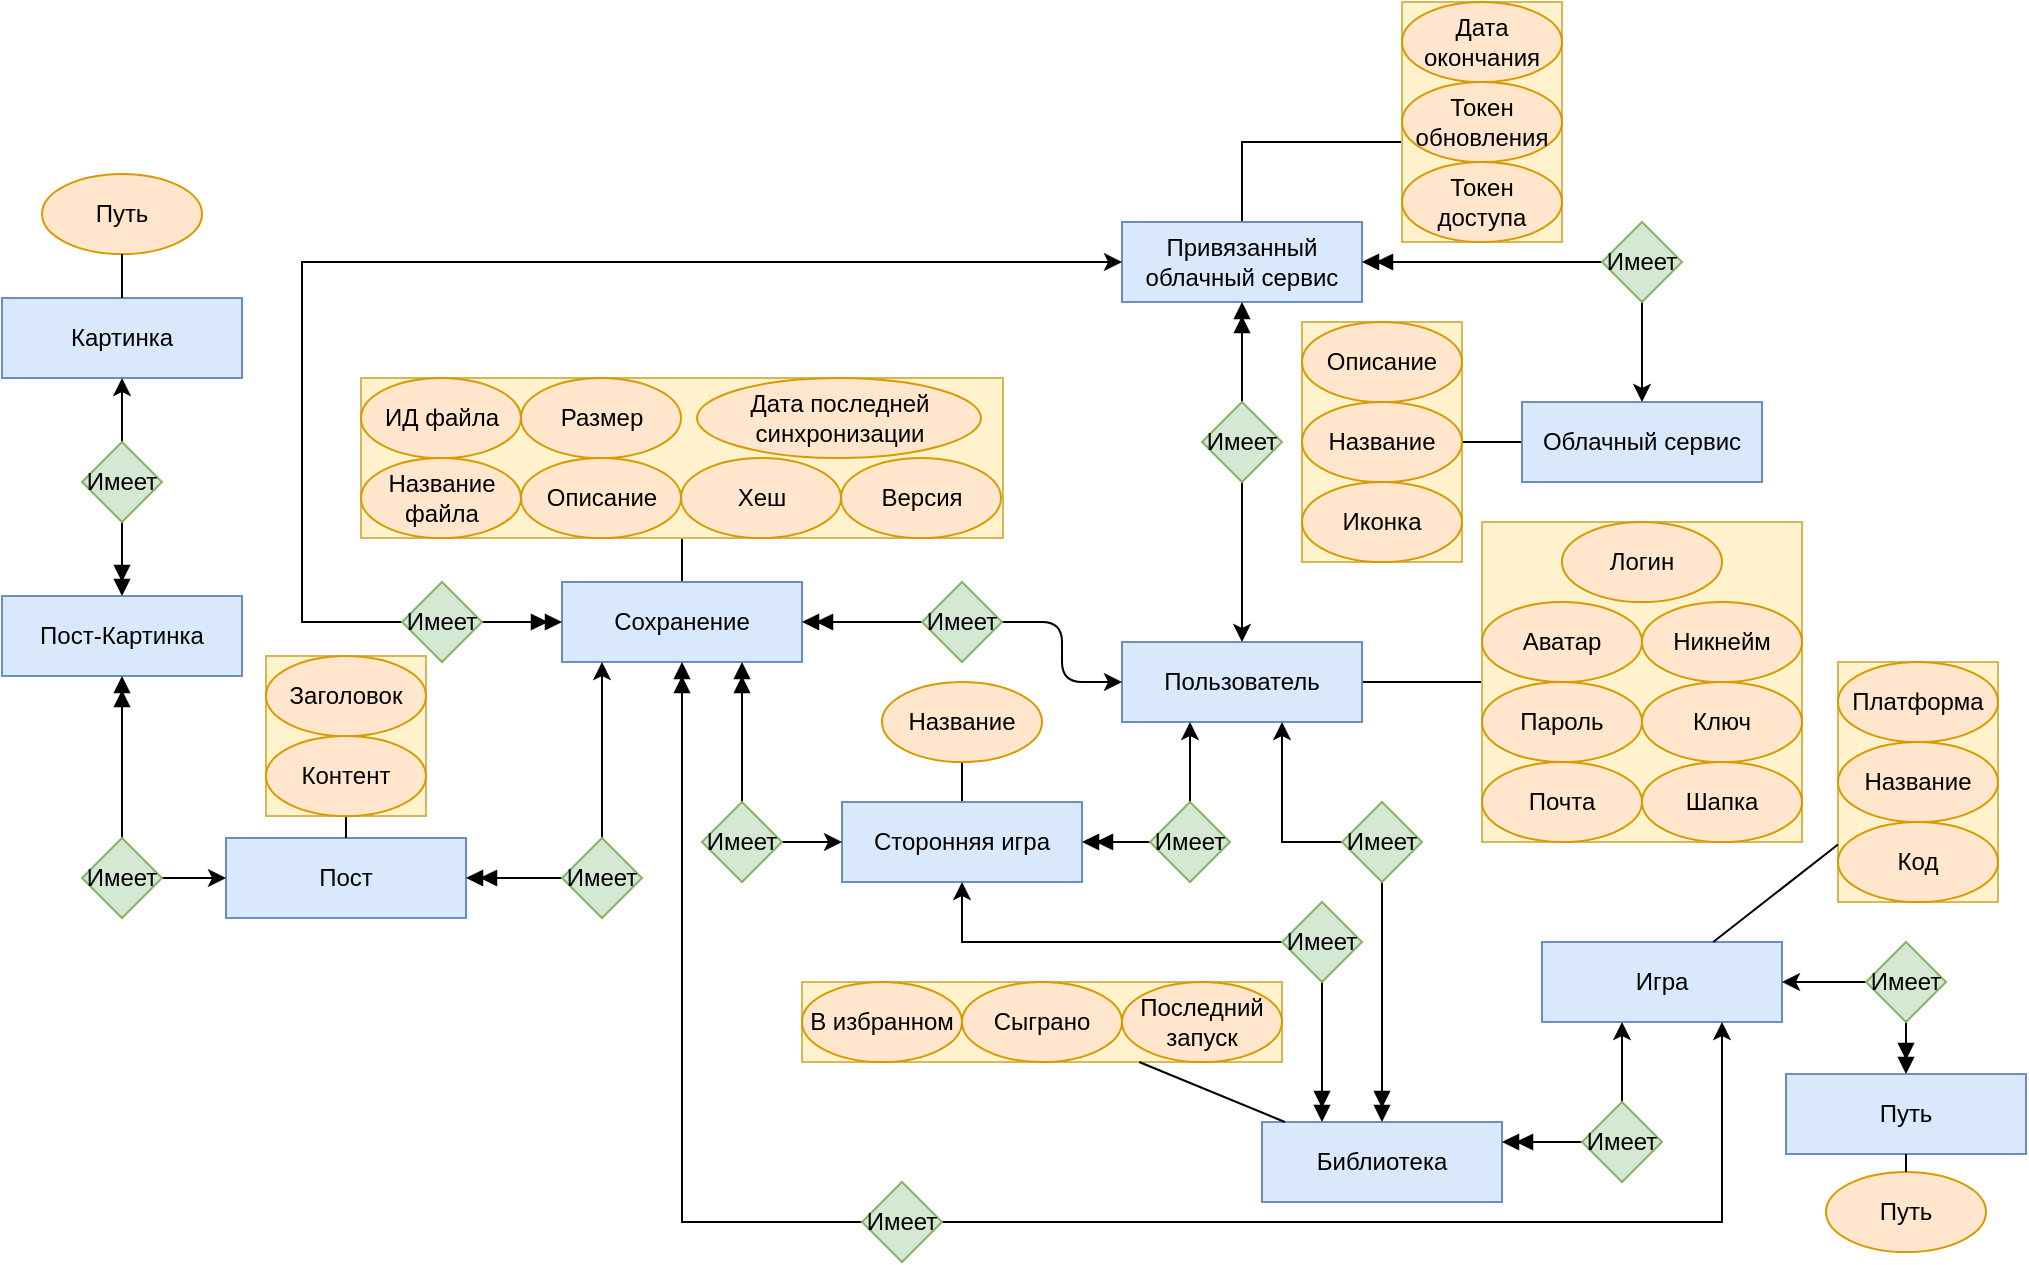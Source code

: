 <mxfile version="26.2.2" pages="3">
  <diagram name="Концептуальная" id="DliMSv3LMC743gww2pIS">
    <mxGraphModel dx="2255" dy="2010" grid="1" gridSize="10" guides="1" tooltips="1" connect="1" arrows="1" fold="1" page="1" pageScale="1" pageWidth="827" pageHeight="1169" math="0" shadow="0">
      <root>
        <mxCell id="0" />
        <mxCell id="1" parent="0" />
        <mxCell id="dmf6PahXfHoddU3NOBn_-1" style="rounded=0;orthogonalLoop=1;jettySize=auto;html=1;endArrow=none;endFill=0;" edge="1" parent="1" source="dmf6PahXfHoddU3NOBn_-2" target="dmf6PahXfHoddU3NOBn_-22">
          <mxGeometry relative="1" as="geometry" />
        </mxCell>
        <mxCell id="dmf6PahXfHoddU3NOBn_-2" value="Пользователь" style="rounded=0;whiteSpace=wrap;html=1;fillColor=#dae8fc;strokeColor=#6c8ebf;" vertex="1" parent="1">
          <mxGeometry x="400" y="110" width="120" height="40" as="geometry" />
        </mxCell>
        <mxCell id="dmf6PahXfHoddU3NOBn_-3" style="edgeStyle=orthogonalEdgeStyle;rounded=0;orthogonalLoop=1;jettySize=auto;html=1;endArrow=none;endFill=0;" edge="1" parent="1" source="dmf6PahXfHoddU3NOBn_-4" target="dmf6PahXfHoddU3NOBn_-17">
          <mxGeometry relative="1" as="geometry" />
        </mxCell>
        <mxCell id="dmf6PahXfHoddU3NOBn_-4" value="Облачный сервис" style="rounded=0;whiteSpace=wrap;html=1;fillColor=#dae8fc;strokeColor=#6c8ebf;" vertex="1" parent="1">
          <mxGeometry x="600" y="-10" width="120" height="40" as="geometry" />
        </mxCell>
        <mxCell id="dmf6PahXfHoddU3NOBn_-5" style="rounded=0;orthogonalLoop=1;jettySize=auto;html=1;endArrow=none;endFill=0;" edge="1" parent="1" source="dmf6PahXfHoddU3NOBn_-6" target="dmf6PahXfHoddU3NOBn_-101">
          <mxGeometry relative="1" as="geometry" />
        </mxCell>
        <mxCell id="dmf6PahXfHoddU3NOBn_-6" value="Сохранение" style="rounded=0;whiteSpace=wrap;html=1;fillColor=#dae8fc;strokeColor=#6c8ebf;" vertex="1" parent="1">
          <mxGeometry x="120" y="80" width="120" height="40" as="geometry" />
        </mxCell>
        <mxCell id="dmf6PahXfHoddU3NOBn_-7" style="edgeStyle=orthogonalEdgeStyle;rounded=0;orthogonalLoop=1;jettySize=auto;html=1;endArrow=none;endFill=0;" edge="1" parent="1" source="dmf6PahXfHoddU3NOBn_-8" target="dmf6PahXfHoddU3NOBn_-34">
          <mxGeometry relative="1" as="geometry">
            <Array as="points">
              <mxPoint x="460" y="-140" />
            </Array>
          </mxGeometry>
        </mxCell>
        <mxCell id="dmf6PahXfHoddU3NOBn_-8" value="Привязанный облачный сервис" style="rounded=0;whiteSpace=wrap;html=1;fillColor=#dae8fc;strokeColor=#6c8ebf;" vertex="1" parent="1">
          <mxGeometry x="400" y="-100" width="120" height="40" as="geometry" />
        </mxCell>
        <mxCell id="dmf6PahXfHoddU3NOBn_-9" style="edgeStyle=orthogonalEdgeStyle;rounded=0;orthogonalLoop=1;jettySize=auto;html=1;endArrow=none;endFill=0;" edge="1" parent="1" source="dmf6PahXfHoddU3NOBn_-10" target="dmf6PahXfHoddU3NOBn_-44">
          <mxGeometry relative="1" as="geometry" />
        </mxCell>
        <mxCell id="dmf6PahXfHoddU3NOBn_-10" value="Сторонняя игра" style="rounded=0;whiteSpace=wrap;html=1;fillColor=#dae8fc;strokeColor=#6c8ebf;" vertex="1" parent="1">
          <mxGeometry x="260" y="190" width="120" height="40" as="geometry" />
        </mxCell>
        <mxCell id="dmf6PahXfHoddU3NOBn_-11" value="Библиотека" style="rounded=0;whiteSpace=wrap;html=1;fillColor=#dae8fc;strokeColor=#6c8ebf;" vertex="1" parent="1">
          <mxGeometry x="470" y="350" width="120" height="40" as="geometry" />
        </mxCell>
        <mxCell id="dmf6PahXfHoddU3NOBn_-12" value="Игра" style="rounded=0;whiteSpace=wrap;html=1;fillColor=#dae8fc;strokeColor=#6c8ebf;" vertex="1" parent="1">
          <mxGeometry x="610" y="260" width="120" height="40" as="geometry" />
        </mxCell>
        <mxCell id="dmf6PahXfHoddU3NOBn_-13" style="edgeStyle=orthogonalEdgeStyle;rounded=1;orthogonalLoop=1;jettySize=auto;html=1;curved=0;" edge="1" parent="1" source="dmf6PahXfHoddU3NOBn_-15" target="dmf6PahXfHoddU3NOBn_-2">
          <mxGeometry relative="1" as="geometry" />
        </mxCell>
        <mxCell id="dmf6PahXfHoddU3NOBn_-14" style="edgeStyle=orthogonalEdgeStyle;rounded=1;orthogonalLoop=1;jettySize=auto;html=1;endArrow=doubleBlock;endFill=1;curved=0;" edge="1" parent="1" source="dmf6PahXfHoddU3NOBn_-15" target="dmf6PahXfHoddU3NOBn_-8">
          <mxGeometry relative="1" as="geometry">
            <Array as="points">
              <mxPoint x="460" y="-20" />
              <mxPoint x="460" y="-20" />
            </Array>
          </mxGeometry>
        </mxCell>
        <mxCell id="dmf6PahXfHoddU3NOBn_-15" value="Имеет" style="rhombus;whiteSpace=wrap;html=1;fillColor=#d5e8d4;strokeColor=#82b366;" vertex="1" parent="1">
          <mxGeometry x="440" y="-10" width="40" height="40" as="geometry" />
        </mxCell>
        <mxCell id="dmf6PahXfHoddU3NOBn_-16" value="" style="group" vertex="1" connectable="0" parent="1">
          <mxGeometry x="490" y="-50" width="80" height="120" as="geometry" />
        </mxCell>
        <mxCell id="dmf6PahXfHoddU3NOBn_-17" value="" style="rounded=0;whiteSpace=wrap;html=1;fillColor=#fff2cc;strokeColor=#d6b656;" vertex="1" parent="dmf6PahXfHoddU3NOBn_-16">
          <mxGeometry width="80" height="120" as="geometry" />
        </mxCell>
        <mxCell id="dmf6PahXfHoddU3NOBn_-18" value="Название" style="ellipse;whiteSpace=wrap;html=1;fillColor=#ffe6cc;strokeColor=#d79b00;" vertex="1" parent="dmf6PahXfHoddU3NOBn_-16">
          <mxGeometry y="40" width="80" height="40" as="geometry" />
        </mxCell>
        <mxCell id="dmf6PahXfHoddU3NOBn_-19" value="Описание" style="ellipse;whiteSpace=wrap;html=1;fillColor=#ffe6cc;strokeColor=#d79b00;" vertex="1" parent="dmf6PahXfHoddU3NOBn_-16">
          <mxGeometry width="80" height="40" as="geometry" />
        </mxCell>
        <mxCell id="dmf6PahXfHoddU3NOBn_-20" value="Иконка" style="ellipse;whiteSpace=wrap;html=1;fillColor=#ffe6cc;strokeColor=#d79b00;" vertex="1" parent="dmf6PahXfHoddU3NOBn_-16">
          <mxGeometry y="80" width="80" height="40" as="geometry" />
        </mxCell>
        <mxCell id="dmf6PahXfHoddU3NOBn_-21" value="" style="group" vertex="1" connectable="0" parent="1">
          <mxGeometry x="580" y="50" width="160" height="160" as="geometry" />
        </mxCell>
        <mxCell id="dmf6PahXfHoddU3NOBn_-22" value="" style="rounded=0;whiteSpace=wrap;html=1;fillColor=#fff2cc;strokeColor=#d6b656;" vertex="1" parent="dmf6PahXfHoddU3NOBn_-21">
          <mxGeometry width="160" height="160" as="geometry" />
        </mxCell>
        <mxCell id="dmf6PahXfHoddU3NOBn_-23" value="Почта" style="ellipse;whiteSpace=wrap;html=1;fillColor=#ffe6cc;strokeColor=#d79b00;" vertex="1" parent="dmf6PahXfHoddU3NOBn_-21">
          <mxGeometry y="120" width="80" height="40" as="geometry" />
        </mxCell>
        <mxCell id="dmf6PahXfHoddU3NOBn_-24" value="Пароль" style="ellipse;whiteSpace=wrap;html=1;fillColor=#ffe6cc;strokeColor=#d79b00;" vertex="1" parent="dmf6PahXfHoddU3NOBn_-21">
          <mxGeometry y="80" width="80" height="40" as="geometry" />
        </mxCell>
        <mxCell id="dmf6PahXfHoddU3NOBn_-25" value="Никнейм" style="ellipse;whiteSpace=wrap;html=1;fillColor=#ffe6cc;strokeColor=#d79b00;" vertex="1" parent="dmf6PahXfHoddU3NOBn_-21">
          <mxGeometry x="80" y="40" width="80" height="40" as="geometry" />
        </mxCell>
        <mxCell id="dmf6PahXfHoddU3NOBn_-26" value="Аватар" style="ellipse;whiteSpace=wrap;html=1;fillColor=#ffe6cc;strokeColor=#d79b00;" vertex="1" parent="dmf6PahXfHoddU3NOBn_-21">
          <mxGeometry y="40" width="80" height="40" as="geometry" />
        </mxCell>
        <mxCell id="dmf6PahXfHoddU3NOBn_-27" value="Логин" style="ellipse;whiteSpace=wrap;html=1;fillColor=#ffe6cc;strokeColor=#d79b00;" vertex="1" parent="dmf6PahXfHoddU3NOBn_-21">
          <mxGeometry x="40" width="80" height="40" as="geometry" />
        </mxCell>
        <mxCell id="dmf6PahXfHoddU3NOBn_-28" value="Ключ" style="ellipse;whiteSpace=wrap;html=1;fillColor=#ffe6cc;strokeColor=#d79b00;" vertex="1" parent="dmf6PahXfHoddU3NOBn_-21">
          <mxGeometry x="80" y="80" width="80" height="40" as="geometry" />
        </mxCell>
        <mxCell id="dmf6PahXfHoddU3NOBn_-29" value="Шапка" style="ellipse;whiteSpace=wrap;html=1;fillColor=#ffe6cc;strokeColor=#d79b00;" vertex="1" parent="dmf6PahXfHoddU3NOBn_-21">
          <mxGeometry x="80" y="120" width="80" height="40" as="geometry" />
        </mxCell>
        <mxCell id="dmf6PahXfHoddU3NOBn_-30" style="edgeStyle=orthogonalEdgeStyle;rounded=1;orthogonalLoop=1;jettySize=auto;html=1;curved=0;" edge="1" parent="1" source="dmf6PahXfHoddU3NOBn_-32" target="dmf6PahXfHoddU3NOBn_-4">
          <mxGeometry relative="1" as="geometry" />
        </mxCell>
        <mxCell id="dmf6PahXfHoddU3NOBn_-31" style="edgeStyle=orthogonalEdgeStyle;rounded=1;orthogonalLoop=1;jettySize=auto;html=1;endArrow=doubleBlock;endFill=1;curved=0;" edge="1" parent="1" source="dmf6PahXfHoddU3NOBn_-32" target="dmf6PahXfHoddU3NOBn_-8">
          <mxGeometry relative="1" as="geometry">
            <Array as="points">
              <mxPoint x="660" y="-80" />
              <mxPoint x="660" y="-80" />
            </Array>
          </mxGeometry>
        </mxCell>
        <mxCell id="dmf6PahXfHoddU3NOBn_-32" value="Имеет" style="rhombus;whiteSpace=wrap;html=1;fillColor=#d5e8d4;strokeColor=#82b366;" vertex="1" parent="1">
          <mxGeometry x="640" y="-100" width="40" height="40" as="geometry" />
        </mxCell>
        <mxCell id="dmf6PahXfHoddU3NOBn_-33" value="" style="group" vertex="1" connectable="0" parent="1">
          <mxGeometry x="540" y="-210" width="80" height="120" as="geometry" />
        </mxCell>
        <mxCell id="dmf6PahXfHoddU3NOBn_-34" value="" style="rounded=0;whiteSpace=wrap;html=1;fillColor=#fff2cc;strokeColor=#d6b656;" vertex="1" parent="dmf6PahXfHoddU3NOBn_-33">
          <mxGeometry width="80" height="120" as="geometry" />
        </mxCell>
        <mxCell id="dmf6PahXfHoddU3NOBn_-35" value="Токен доступа" style="ellipse;whiteSpace=wrap;html=1;fillColor=#ffe6cc;strokeColor=#d79b00;" vertex="1" parent="dmf6PahXfHoddU3NOBn_-33">
          <mxGeometry y="80" width="80" height="40" as="geometry" />
        </mxCell>
        <mxCell id="dmf6PahXfHoddU3NOBn_-36" value="Токен обновления" style="ellipse;whiteSpace=wrap;html=1;fillColor=#ffe6cc;strokeColor=#d79b00;" vertex="1" parent="dmf6PahXfHoddU3NOBn_-33">
          <mxGeometry y="40" width="80" height="40" as="geometry" />
        </mxCell>
        <mxCell id="dmf6PahXfHoddU3NOBn_-37" value="Дата окончания" style="ellipse;whiteSpace=wrap;html=1;fillColor=#ffe6cc;strokeColor=#d79b00;" vertex="1" parent="dmf6PahXfHoddU3NOBn_-33">
          <mxGeometry width="80" height="40" as="geometry" />
        </mxCell>
        <mxCell id="dmf6PahXfHoddU3NOBn_-38" style="edgeStyle=orthogonalEdgeStyle;rounded=1;orthogonalLoop=1;jettySize=auto;html=1;curved=0;" edge="1" parent="1" source="dmf6PahXfHoddU3NOBn_-40" target="dmf6PahXfHoddU3NOBn_-2">
          <mxGeometry relative="1" as="geometry" />
        </mxCell>
        <mxCell id="dmf6PahXfHoddU3NOBn_-39" style="edgeStyle=orthogonalEdgeStyle;rounded=1;orthogonalLoop=1;jettySize=auto;html=1;endArrow=doubleBlock;endFill=1;curved=0;" edge="1" parent="1" source="dmf6PahXfHoddU3NOBn_-40" target="dmf6PahXfHoddU3NOBn_-6">
          <mxGeometry relative="1" as="geometry" />
        </mxCell>
        <mxCell id="dmf6PahXfHoddU3NOBn_-40" value="Имеет" style="rhombus;whiteSpace=wrap;html=1;fillColor=#d5e8d4;strokeColor=#82b366;" vertex="1" parent="1">
          <mxGeometry x="300" y="80" width="40" height="40" as="geometry" />
        </mxCell>
        <mxCell id="dmf6PahXfHoddU3NOBn_-41" style="rounded=1;orthogonalLoop=1;jettySize=auto;html=1;endArrow=doubleBlock;endFill=1;edgeStyle=orthogonalEdgeStyle;" edge="1" parent="1" source="dmf6PahXfHoddU3NOBn_-43" target="dmf6PahXfHoddU3NOBn_-10">
          <mxGeometry relative="1" as="geometry" />
        </mxCell>
        <mxCell id="dmf6PahXfHoddU3NOBn_-42" style="edgeStyle=orthogonalEdgeStyle;rounded=1;orthogonalLoop=1;jettySize=auto;html=1;endArrow=classic;endFill=1;curved=0;" edge="1" parent="1" source="dmf6PahXfHoddU3NOBn_-43" target="dmf6PahXfHoddU3NOBn_-2">
          <mxGeometry relative="1" as="geometry">
            <Array as="points">
              <mxPoint x="434" y="160" />
              <mxPoint x="434" y="160" />
            </Array>
          </mxGeometry>
        </mxCell>
        <mxCell id="dmf6PahXfHoddU3NOBn_-43" value="Имеет" style="rhombus;whiteSpace=wrap;html=1;fillColor=#d5e8d4;strokeColor=#82b366;" vertex="1" parent="1">
          <mxGeometry x="414" y="190" width="40" height="40" as="geometry" />
        </mxCell>
        <mxCell id="dmf6PahXfHoddU3NOBn_-44" value="Название" style="ellipse;whiteSpace=wrap;html=1;fillColor=#ffe6cc;strokeColor=#d79b00;" vertex="1" parent="1">
          <mxGeometry x="280" y="130" width="80" height="40" as="geometry" />
        </mxCell>
        <mxCell id="dmf6PahXfHoddU3NOBn_-45" style="edgeStyle=orthogonalEdgeStyle;rounded=0;orthogonalLoop=1;jettySize=auto;html=1;" edge="1" parent="1" source="dmf6PahXfHoddU3NOBn_-47" target="dmf6PahXfHoddU3NOBn_-10">
          <mxGeometry relative="1" as="geometry" />
        </mxCell>
        <mxCell id="dmf6PahXfHoddU3NOBn_-46" style="edgeStyle=orthogonalEdgeStyle;rounded=0;orthogonalLoop=1;jettySize=auto;html=1;endArrow=doubleBlock;endFill=1;" edge="1" parent="1" source="dmf6PahXfHoddU3NOBn_-47" target="dmf6PahXfHoddU3NOBn_-6">
          <mxGeometry relative="1" as="geometry">
            <Array as="points">
              <mxPoint x="210" y="130" />
              <mxPoint x="210" y="130" />
            </Array>
          </mxGeometry>
        </mxCell>
        <mxCell id="dmf6PahXfHoddU3NOBn_-47" value="Имеет" style="rhombus;whiteSpace=wrap;html=1;fillColor=#d5e8d4;strokeColor=#82b366;" vertex="1" parent="1">
          <mxGeometry x="190" y="190" width="40" height="40" as="geometry" />
        </mxCell>
        <mxCell id="dmf6PahXfHoddU3NOBn_-48" value="" style="group" vertex="1" connectable="0" parent="1">
          <mxGeometry x="758" y="120" width="80" height="120" as="geometry" />
        </mxCell>
        <mxCell id="dmf6PahXfHoddU3NOBn_-49" value="" style="rounded=0;whiteSpace=wrap;html=1;fillColor=#fff2cc;strokeColor=#d6b656;" vertex="1" parent="dmf6PahXfHoddU3NOBn_-48">
          <mxGeometry width="80" height="120" as="geometry" />
        </mxCell>
        <mxCell id="dmf6PahXfHoddU3NOBn_-50" value="Название" style="ellipse;whiteSpace=wrap;html=1;fillColor=#ffe6cc;strokeColor=#d79b00;" vertex="1" parent="dmf6PahXfHoddU3NOBn_-48">
          <mxGeometry y="40" width="80" height="40" as="geometry" />
        </mxCell>
        <mxCell id="dmf6PahXfHoddU3NOBn_-51" value="Платформа" style="ellipse;whiteSpace=wrap;html=1;fillColor=#ffe6cc;strokeColor=#d79b00;" vertex="1" parent="dmf6PahXfHoddU3NOBn_-48">
          <mxGeometry width="80" height="40" as="geometry" />
        </mxCell>
        <mxCell id="dmf6PahXfHoddU3NOBn_-52" value="Код" style="ellipse;whiteSpace=wrap;html=1;fillColor=#ffe6cc;strokeColor=#d79b00;" vertex="1" parent="dmf6PahXfHoddU3NOBn_-48">
          <mxGeometry y="80" width="80" height="40" as="geometry" />
        </mxCell>
        <mxCell id="dmf6PahXfHoddU3NOBn_-53" style="rounded=0;orthogonalLoop=1;jettySize=auto;html=1;edgeStyle=orthogonalEdgeStyle;" edge="1" parent="1" source="dmf6PahXfHoddU3NOBn_-55" target="dmf6PahXfHoddU3NOBn_-2">
          <mxGeometry relative="1" as="geometry">
            <mxPoint x="480" y="190" as="targetPoint" />
            <Array as="points">
              <mxPoint x="480" y="210" />
            </Array>
          </mxGeometry>
        </mxCell>
        <mxCell id="dmf6PahXfHoddU3NOBn_-54" style="edgeStyle=orthogonalEdgeStyle;rounded=0;orthogonalLoop=1;jettySize=auto;html=1;endArrow=doubleBlock;endFill=1;" edge="1" parent="1" source="dmf6PahXfHoddU3NOBn_-55" target="dmf6PahXfHoddU3NOBn_-11">
          <mxGeometry relative="1" as="geometry">
            <Array as="points">
              <mxPoint x="530" y="210" />
            </Array>
          </mxGeometry>
        </mxCell>
        <mxCell id="dmf6PahXfHoddU3NOBn_-55" value="Имеет" style="rhombus;whiteSpace=wrap;html=1;fillColor=#d5e8d4;strokeColor=#82b366;" vertex="1" parent="1">
          <mxGeometry x="510" y="190" width="40" height="40" as="geometry" />
        </mxCell>
        <mxCell id="dmf6PahXfHoddU3NOBn_-56" style="edgeStyle=orthogonalEdgeStyle;rounded=1;orthogonalLoop=1;jettySize=auto;html=1;endArrow=doubleBlock;endFill=1;curved=0;" edge="1" parent="1" source="dmf6PahXfHoddU3NOBn_-58" target="dmf6PahXfHoddU3NOBn_-11">
          <mxGeometry relative="1" as="geometry">
            <mxPoint x="730" y="420.03" as="targetPoint" />
            <Array as="points">
              <mxPoint x="610" y="360" />
              <mxPoint x="610" y="360" />
            </Array>
          </mxGeometry>
        </mxCell>
        <mxCell id="dmf6PahXfHoddU3NOBn_-57" style="edgeStyle=orthogonalEdgeStyle;rounded=0;orthogonalLoop=1;jettySize=auto;html=1;" edge="1" parent="1" source="dmf6PahXfHoddU3NOBn_-58" target="dmf6PahXfHoddU3NOBn_-12">
          <mxGeometry relative="1" as="geometry">
            <Array as="points">
              <mxPoint x="650" y="310" />
              <mxPoint x="650" y="310" />
            </Array>
          </mxGeometry>
        </mxCell>
        <mxCell id="dmf6PahXfHoddU3NOBn_-58" value="Имеет" style="rhombus;whiteSpace=wrap;html=1;fillColor=#d5e8d4;strokeColor=#82b366;" vertex="1" parent="1">
          <mxGeometry x="630" y="340" width="40" height="40" as="geometry" />
        </mxCell>
        <mxCell id="dmf6PahXfHoddU3NOBn_-59" style="rounded=0;orthogonalLoop=1;jettySize=auto;html=1;endArrow=none;endFill=0;" edge="1" parent="1" source="dmf6PahXfHoddU3NOBn_-49" target="dmf6PahXfHoddU3NOBn_-12">
          <mxGeometry relative="1" as="geometry" />
        </mxCell>
        <mxCell id="dmf6PahXfHoddU3NOBn_-60" style="edgeStyle=orthogonalEdgeStyle;rounded=0;orthogonalLoop=1;jettySize=auto;html=1;" edge="1" parent="1" source="dmf6PahXfHoddU3NOBn_-62" target="dmf6PahXfHoddU3NOBn_-10">
          <mxGeometry relative="1" as="geometry" />
        </mxCell>
        <mxCell id="dmf6PahXfHoddU3NOBn_-61" style="edgeStyle=orthogonalEdgeStyle;rounded=0;orthogonalLoop=1;jettySize=auto;html=1;endArrow=doubleBlock;endFill=1;" edge="1" parent="1" source="dmf6PahXfHoddU3NOBn_-62" target="dmf6PahXfHoddU3NOBn_-11">
          <mxGeometry relative="1" as="geometry">
            <Array as="points">
              <mxPoint x="500" y="330" />
              <mxPoint x="500" y="330" />
            </Array>
          </mxGeometry>
        </mxCell>
        <mxCell id="dmf6PahXfHoddU3NOBn_-62" value="Имеет" style="rhombus;whiteSpace=wrap;html=1;fillColor=#d5e8d4;strokeColor=#82b366;" vertex="1" parent="1">
          <mxGeometry x="480" y="240" width="40" height="40" as="geometry" />
        </mxCell>
        <mxCell id="dmf6PahXfHoddU3NOBn_-63" value="" style="group" vertex="1" connectable="0" parent="1">
          <mxGeometry x="240" y="280" width="240" height="40" as="geometry" />
        </mxCell>
        <mxCell id="dmf6PahXfHoddU3NOBn_-64" value="" style="rounded=0;whiteSpace=wrap;html=1;fillColor=#fff2cc;strokeColor=#d6b656;" vertex="1" parent="dmf6PahXfHoddU3NOBn_-63">
          <mxGeometry width="240" height="40" as="geometry" />
        </mxCell>
        <mxCell id="dmf6PahXfHoddU3NOBn_-65" value="Сыграно" style="ellipse;whiteSpace=wrap;html=1;fillColor=#ffe6cc;strokeColor=#d79b00;" vertex="1" parent="dmf6PahXfHoddU3NOBn_-63">
          <mxGeometry x="80" width="80" height="40" as="geometry" />
        </mxCell>
        <mxCell id="dmf6PahXfHoddU3NOBn_-66" value="Последний запуск" style="ellipse;whiteSpace=wrap;html=1;fillColor=#ffe6cc;strokeColor=#d79b00;" vertex="1" parent="dmf6PahXfHoddU3NOBn_-63">
          <mxGeometry x="160" width="80" height="40" as="geometry" />
        </mxCell>
        <mxCell id="dmf6PahXfHoddU3NOBn_-67" value="В избранном" style="ellipse;whiteSpace=wrap;html=1;fillColor=#ffe6cc;strokeColor=#d79b00;" vertex="1" parent="dmf6PahXfHoddU3NOBn_-63">
          <mxGeometry width="80" height="40" as="geometry" />
        </mxCell>
        <mxCell id="dmf6PahXfHoddU3NOBn_-68" value="" style="endArrow=none;html=1;rounded=0;" edge="1" parent="1" source="dmf6PahXfHoddU3NOBn_-64" target="dmf6PahXfHoddU3NOBn_-11">
          <mxGeometry width="50" height="50" relative="1" as="geometry">
            <mxPoint x="330" y="270" as="sourcePoint" />
            <mxPoint x="380" y="220" as="targetPoint" />
          </mxGeometry>
        </mxCell>
        <mxCell id="dmf6PahXfHoddU3NOBn_-69" style="edgeStyle=orthogonalEdgeStyle;rounded=0;orthogonalLoop=1;jettySize=auto;html=1;" edge="1" parent="1" source="dmf6PahXfHoddU3NOBn_-71" target="dmf6PahXfHoddU3NOBn_-12">
          <mxGeometry relative="1" as="geometry">
            <Array as="points">
              <mxPoint x="700" y="310" />
              <mxPoint x="700" y="310" />
            </Array>
          </mxGeometry>
        </mxCell>
        <mxCell id="dmf6PahXfHoddU3NOBn_-70" style="edgeStyle=orthogonalEdgeStyle;rounded=0;orthogonalLoop=1;jettySize=auto;html=1;endArrow=doubleBlock;endFill=1;" edge="1" parent="1" source="dmf6PahXfHoddU3NOBn_-71" target="dmf6PahXfHoddU3NOBn_-6">
          <mxGeometry relative="1" as="geometry" />
        </mxCell>
        <mxCell id="dmf6PahXfHoddU3NOBn_-71" value="Имеет" style="rhombus;whiteSpace=wrap;html=1;fillColor=#d5e8d4;strokeColor=#82b366;" vertex="1" parent="1">
          <mxGeometry x="270" y="380" width="40" height="40" as="geometry" />
        </mxCell>
        <mxCell id="dmf6PahXfHoddU3NOBn_-72" style="edgeStyle=orthogonalEdgeStyle;rounded=0;orthogonalLoop=1;jettySize=auto;html=1;endArrow=doubleBlock;endFill=1;" edge="1" parent="1" source="dmf6PahXfHoddU3NOBn_-74" target="dmf6PahXfHoddU3NOBn_-6">
          <mxGeometry relative="1" as="geometry" />
        </mxCell>
        <mxCell id="dmf6PahXfHoddU3NOBn_-73" style="edgeStyle=orthogonalEdgeStyle;rounded=0;orthogonalLoop=1;jettySize=auto;html=1;" edge="1" parent="1" source="dmf6PahXfHoddU3NOBn_-74" target="dmf6PahXfHoddU3NOBn_-8">
          <mxGeometry relative="1" as="geometry">
            <Array as="points">
              <mxPoint x="-10" y="100" />
              <mxPoint x="-10" y="-80" />
            </Array>
          </mxGeometry>
        </mxCell>
        <mxCell id="dmf6PahXfHoddU3NOBn_-74" value="Имеет" style="rhombus;whiteSpace=wrap;html=1;fillColor=#d5e8d4;strokeColor=#82b366;" vertex="1" parent="1">
          <mxGeometry x="40" y="80" width="40" height="40" as="geometry" />
        </mxCell>
        <mxCell id="dmf6PahXfHoddU3NOBn_-75" value="Пост" style="rounded=0;whiteSpace=wrap;html=1;fillColor=#dae8fc;strokeColor=#6c8ebf;" vertex="1" parent="1">
          <mxGeometry x="-48" y="208" width="120" height="40" as="geometry" />
        </mxCell>
        <mxCell id="dmf6PahXfHoddU3NOBn_-76" value="Путь" style="rounded=0;whiteSpace=wrap;html=1;fillColor=#dae8fc;strokeColor=#6c8ebf;" vertex="1" parent="1">
          <mxGeometry x="732" y="326" width="120" height="40" as="geometry" />
        </mxCell>
        <mxCell id="dmf6PahXfHoddU3NOBn_-77" value="Путь" style="ellipse;whiteSpace=wrap;html=1;fillColor=#ffe6cc;strokeColor=#d79b00;" vertex="1" parent="1">
          <mxGeometry x="752" y="375" width="80" height="40" as="geometry" />
        </mxCell>
        <mxCell id="dmf6PahXfHoddU3NOBn_-78" value="Пост-Картинка" style="rounded=0;whiteSpace=wrap;html=1;fillColor=#dae8fc;strokeColor=#6c8ebf;" vertex="1" parent="1">
          <mxGeometry x="-160" y="87" width="120" height="40" as="geometry" />
        </mxCell>
        <mxCell id="dmf6PahXfHoddU3NOBn_-79" value="Картинка" style="rounded=0;whiteSpace=wrap;html=1;fillColor=#dae8fc;strokeColor=#6c8ebf;" vertex="1" parent="1">
          <mxGeometry x="-160" y="-62" width="120" height="40" as="geometry" />
        </mxCell>
        <mxCell id="dmf6PahXfHoddU3NOBn_-80" value="Путь" style="ellipse;whiteSpace=wrap;html=1;fillColor=#ffe6cc;strokeColor=#d79b00;" vertex="1" parent="1">
          <mxGeometry x="-140" y="-124" width="80" height="40" as="geometry" />
        </mxCell>
        <mxCell id="dmf6PahXfHoddU3NOBn_-81" value="" style="endArrow=none;html=1;rounded=0;" edge="1" parent="1" source="dmf6PahXfHoddU3NOBn_-80" target="dmf6PahXfHoddU3NOBn_-79">
          <mxGeometry width="50" height="50" relative="1" as="geometry">
            <mxPoint x="-37.713" y="-139.274" as="sourcePoint" />
            <mxPoint x="-230" y="389" as="targetPoint" />
          </mxGeometry>
        </mxCell>
        <mxCell id="dmf6PahXfHoddU3NOBn_-82" style="edgeStyle=orthogonalEdgeStyle;rounded=0;orthogonalLoop=1;jettySize=auto;html=1;" edge="1" parent="1" source="dmf6PahXfHoddU3NOBn_-84" target="dmf6PahXfHoddU3NOBn_-12">
          <mxGeometry relative="1" as="geometry">
            <Array as="points">
              <mxPoint x="675" y="274" />
            </Array>
          </mxGeometry>
        </mxCell>
        <mxCell id="dmf6PahXfHoddU3NOBn_-83" style="edgeStyle=orthogonalEdgeStyle;rounded=0;orthogonalLoop=1;jettySize=auto;html=1;endArrow=doubleBlock;endFill=1;" edge="1" parent="1" source="dmf6PahXfHoddU3NOBn_-84" target="dmf6PahXfHoddU3NOBn_-76">
          <mxGeometry relative="1" as="geometry" />
        </mxCell>
        <mxCell id="dmf6PahXfHoddU3NOBn_-84" value="Имеет" style="rhombus;whiteSpace=wrap;html=1;fillColor=#d5e8d4;strokeColor=#82b366;" vertex="1" parent="1">
          <mxGeometry x="772" y="260" width="40" height="40" as="geometry" />
        </mxCell>
        <mxCell id="dmf6PahXfHoddU3NOBn_-85" value="" style="endArrow=none;html=1;rounded=0;" edge="1" parent="1" source="dmf6PahXfHoddU3NOBn_-77" target="dmf6PahXfHoddU3NOBn_-76">
          <mxGeometry width="50" height="50" relative="1" as="geometry">
            <mxPoint x="702" y="180" as="sourcePoint" />
            <mxPoint x="752" y="130" as="targetPoint" />
          </mxGeometry>
        </mxCell>
        <mxCell id="dmf6PahXfHoddU3NOBn_-86" style="rounded=0;orthogonalLoop=1;jettySize=auto;html=1;edgeStyle=orthogonalEdgeStyle;" edge="1" parent="1" source="dmf6PahXfHoddU3NOBn_-88" target="dmf6PahXfHoddU3NOBn_-6">
          <mxGeometry relative="1" as="geometry">
            <Array as="points">
              <mxPoint x="140" y="138" />
              <mxPoint x="140" y="138" />
            </Array>
          </mxGeometry>
        </mxCell>
        <mxCell id="dmf6PahXfHoddU3NOBn_-87" style="edgeStyle=orthogonalEdgeStyle;rounded=0;orthogonalLoop=1;jettySize=auto;html=1;endArrow=doubleBlock;endFill=1;" edge="1" parent="1" source="dmf6PahXfHoddU3NOBn_-88" target="dmf6PahXfHoddU3NOBn_-75">
          <mxGeometry relative="1" as="geometry" />
        </mxCell>
        <mxCell id="dmf6PahXfHoddU3NOBn_-88" value="Имеет" style="rhombus;whiteSpace=wrap;html=1;fillColor=#d5e8d4;strokeColor=#82b366;" vertex="1" parent="1">
          <mxGeometry x="120" y="208" width="40" height="40" as="geometry" />
        </mxCell>
        <mxCell id="dmf6PahXfHoddU3NOBn_-89" style="edgeStyle=orthogonalEdgeStyle;rounded=0;orthogonalLoop=1;jettySize=auto;html=1;" edge="1" parent="1" source="dmf6PahXfHoddU3NOBn_-91" target="dmf6PahXfHoddU3NOBn_-75">
          <mxGeometry relative="1" as="geometry" />
        </mxCell>
        <mxCell id="dmf6PahXfHoddU3NOBn_-90" style="edgeStyle=orthogonalEdgeStyle;rounded=0;orthogonalLoop=1;jettySize=auto;html=1;endArrow=doubleBlock;endFill=1;" edge="1" parent="1" source="dmf6PahXfHoddU3NOBn_-91" target="dmf6PahXfHoddU3NOBn_-78">
          <mxGeometry relative="1" as="geometry" />
        </mxCell>
        <mxCell id="dmf6PahXfHoddU3NOBn_-91" value="Имеет" style="rhombus;whiteSpace=wrap;html=1;fillColor=#d5e8d4;strokeColor=#82b366;" vertex="1" parent="1">
          <mxGeometry x="-120" y="208" width="40" height="40" as="geometry" />
        </mxCell>
        <mxCell id="dmf6PahXfHoddU3NOBn_-92" style="edgeStyle=orthogonalEdgeStyle;rounded=0;orthogonalLoop=1;jettySize=auto;html=1;endArrow=doubleBlock;endFill=1;" edge="1" parent="1" source="dmf6PahXfHoddU3NOBn_-94" target="dmf6PahXfHoddU3NOBn_-78">
          <mxGeometry relative="1" as="geometry" />
        </mxCell>
        <mxCell id="dmf6PahXfHoddU3NOBn_-93" style="rounded=0;orthogonalLoop=1;jettySize=auto;html=1;" edge="1" parent="1" source="dmf6PahXfHoddU3NOBn_-94" target="dmf6PahXfHoddU3NOBn_-79">
          <mxGeometry relative="1" as="geometry" />
        </mxCell>
        <mxCell id="dmf6PahXfHoddU3NOBn_-94" value="Имеет" style="rhombus;whiteSpace=wrap;html=1;fillColor=#d5e8d4;strokeColor=#82b366;" vertex="1" parent="1">
          <mxGeometry x="-120" y="10" width="40" height="40" as="geometry" />
        </mxCell>
        <mxCell id="dmf6PahXfHoddU3NOBn_-95" value="" style="rounded=0;orthogonalLoop=1;jettySize=auto;html=1;endArrow=none;startFill=0;" edge="1" parent="1" source="dmf6PahXfHoddU3NOBn_-97" target="dmf6PahXfHoddU3NOBn_-75">
          <mxGeometry relative="1" as="geometry" />
        </mxCell>
        <mxCell id="dmf6PahXfHoddU3NOBn_-96" value="" style="group" vertex="1" connectable="0" parent="1">
          <mxGeometry x="-28" y="117" width="80" height="80" as="geometry" />
        </mxCell>
        <mxCell id="dmf6PahXfHoddU3NOBn_-97" value="" style="rounded=0;whiteSpace=wrap;html=1;fillColor=#fff2cc;strokeColor=#d6b656;" vertex="1" parent="dmf6PahXfHoddU3NOBn_-96">
          <mxGeometry width="80" height="80" as="geometry" />
        </mxCell>
        <mxCell id="dmf6PahXfHoddU3NOBn_-98" value="Контент" style="ellipse;whiteSpace=wrap;html=1;fillColor=#ffe6cc;strokeColor=#d79b00;" vertex="1" parent="dmf6PahXfHoddU3NOBn_-96">
          <mxGeometry y="40" width="80" height="40" as="geometry" />
        </mxCell>
        <mxCell id="dmf6PahXfHoddU3NOBn_-99" value="Заголовок" style="ellipse;whiteSpace=wrap;html=1;fillColor=#ffe6cc;strokeColor=#d79b00;" vertex="1" parent="dmf6PahXfHoddU3NOBn_-96">
          <mxGeometry width="80" height="40" as="geometry" />
        </mxCell>
        <mxCell id="dmf6PahXfHoddU3NOBn_-100" value="" style="group" vertex="1" connectable="0" parent="1">
          <mxGeometry x="19.5" y="-22" width="321" height="80" as="geometry" />
        </mxCell>
        <mxCell id="dmf6PahXfHoddU3NOBn_-101" value="" style="rounded=0;whiteSpace=wrap;html=1;fillColor=#fff2cc;strokeColor=#d6b656;" vertex="1" parent="dmf6PahXfHoddU3NOBn_-100">
          <mxGeometry width="321" height="80" as="geometry" />
        </mxCell>
        <mxCell id="dmf6PahXfHoddU3NOBn_-102" value="ИД файла" style="ellipse;whiteSpace=wrap;html=1;fillColor=#ffe6cc;strokeColor=#d79b00;" vertex="1" parent="dmf6PahXfHoddU3NOBn_-100">
          <mxGeometry width="80" height="40" as="geometry" />
        </mxCell>
        <mxCell id="dmf6PahXfHoddU3NOBn_-103" value="Название файла" style="ellipse;whiteSpace=wrap;html=1;fillColor=#ffe6cc;strokeColor=#d79b00;" vertex="1" parent="dmf6PahXfHoddU3NOBn_-100">
          <mxGeometry y="40" width="80" height="40" as="geometry" />
        </mxCell>
        <mxCell id="dmf6PahXfHoddU3NOBn_-104" value="Версия" style="ellipse;whiteSpace=wrap;html=1;fillColor=#ffe6cc;strokeColor=#d79b00;" vertex="1" parent="dmf6PahXfHoddU3NOBn_-100">
          <mxGeometry x="240" y="40" width="80" height="40" as="geometry" />
        </mxCell>
        <mxCell id="dmf6PahXfHoddU3NOBn_-105" value="Размер" style="ellipse;whiteSpace=wrap;html=1;fillColor=#ffe6cc;strokeColor=#d79b00;" vertex="1" parent="dmf6PahXfHoddU3NOBn_-100">
          <mxGeometry x="80" width="80" height="40" as="geometry" />
        </mxCell>
        <mxCell id="dmf6PahXfHoddU3NOBn_-106" value="Описание" style="ellipse;whiteSpace=wrap;html=1;fillColor=#ffe6cc;strokeColor=#d79b00;" vertex="1" parent="dmf6PahXfHoddU3NOBn_-100">
          <mxGeometry x="80" y="40" width="80" height="40" as="geometry" />
        </mxCell>
        <mxCell id="dmf6PahXfHoddU3NOBn_-107" value="Хеш" style="ellipse;whiteSpace=wrap;html=1;fillColor=#ffe6cc;strokeColor=#d79b00;" vertex="1" parent="dmf6PahXfHoddU3NOBn_-100">
          <mxGeometry x="160" y="40" width="80" height="40" as="geometry" />
        </mxCell>
        <mxCell id="dmf6PahXfHoddU3NOBn_-108" value="Дата последней синхронизации" style="ellipse;whiteSpace=wrap;html=1;fillColor=#ffe6cc;strokeColor=#d79b00;" vertex="1" parent="dmf6PahXfHoddU3NOBn_-100">
          <mxGeometry x="168" width="142" height="40" as="geometry" />
        </mxCell>
      </root>
    </mxGraphModel>
  </diagram>
  <diagram id="GsSpp1LPxjM71ziOqGDW" name="Логическая">
    <mxGraphModel dx="958" dy="2220" grid="1" gridSize="10" guides="1" tooltips="1" connect="1" arrows="1" fold="1" page="1" pageScale="1" pageWidth="827" pageHeight="1169" math="0" shadow="0">
      <root>
        <mxCell id="0" />
        <mxCell id="1" parent="0" />
        <mxCell id="tdmok7E08NyRJAqYrOAC-1" value="cloud_services" style="shape=table;startSize=30;container=1;collapsible=1;childLayout=tableLayout;fixedRows=1;rowLines=0;fontStyle=1;align=center;resizeLast=1;html=1;fillColor=#d5e8d4;strokeColor=#82b366;" vertex="1" parent="1">
          <mxGeometry x="2240" y="-135" width="180" height="150" as="geometry" />
        </mxCell>
        <mxCell id="tdmok7E08NyRJAqYrOAC-2" value="" style="shape=tableRow;horizontal=0;startSize=0;swimlaneHead=0;swimlaneBody=0;fillColor=none;collapsible=0;dropTarget=0;points=[[0,0.5],[1,0.5]];portConstraint=eastwest;top=0;left=0;right=0;bottom=1;" vertex="1" parent="tdmok7E08NyRJAqYrOAC-1">
          <mxGeometry y="30" width="180" height="30" as="geometry" />
        </mxCell>
        <mxCell id="tdmok7E08NyRJAqYrOAC-3" value="PK" style="shape=partialRectangle;connectable=0;fillColor=none;top=0;left=0;bottom=0;right=0;fontStyle=1;overflow=hidden;whiteSpace=wrap;html=1;" vertex="1" parent="tdmok7E08NyRJAqYrOAC-2">
          <mxGeometry width="30" height="30" as="geometry">
            <mxRectangle width="30" height="30" as="alternateBounds" />
          </mxGeometry>
        </mxCell>
        <mxCell id="tdmok7E08NyRJAqYrOAC-4" value="Id" style="shape=partialRectangle;connectable=0;fillColor=none;top=0;left=0;bottom=0;right=0;align=left;spacingLeft=6;fontStyle=5;overflow=hidden;whiteSpace=wrap;html=1;" vertex="1" parent="tdmok7E08NyRJAqYrOAC-2">
          <mxGeometry x="30" width="150" height="30" as="geometry">
            <mxRectangle width="150" height="30" as="alternateBounds" />
          </mxGeometry>
        </mxCell>
        <mxCell id="tdmok7E08NyRJAqYrOAC-5" value="" style="shape=tableRow;horizontal=0;startSize=0;swimlaneHead=0;swimlaneBody=0;fillColor=none;collapsible=0;dropTarget=0;points=[[0,0.5],[1,0.5]];portConstraint=eastwest;top=0;left=0;right=0;bottom=0;" vertex="1" parent="tdmok7E08NyRJAqYrOAC-1">
          <mxGeometry y="60" width="180" height="30" as="geometry" />
        </mxCell>
        <mxCell id="tdmok7E08NyRJAqYrOAC-6" value="" style="shape=partialRectangle;connectable=0;fillColor=none;top=0;left=0;bottom=0;right=0;editable=1;overflow=hidden;whiteSpace=wrap;html=1;" vertex="1" parent="tdmok7E08NyRJAqYrOAC-5">
          <mxGeometry width="30" height="30" as="geometry">
            <mxRectangle width="30" height="30" as="alternateBounds" />
          </mxGeometry>
        </mxCell>
        <mxCell id="tdmok7E08NyRJAqYrOAC-7" value="name" style="shape=partialRectangle;connectable=0;fillColor=none;top=0;left=0;bottom=0;right=0;align=left;spacingLeft=6;overflow=hidden;whiteSpace=wrap;html=1;" vertex="1" parent="tdmok7E08NyRJAqYrOAC-5">
          <mxGeometry x="30" width="150" height="30" as="geometry">
            <mxRectangle width="150" height="30" as="alternateBounds" />
          </mxGeometry>
        </mxCell>
        <mxCell id="tdmok7E08NyRJAqYrOAC-8" value="" style="shape=tableRow;horizontal=0;startSize=0;swimlaneHead=0;swimlaneBody=0;fillColor=none;collapsible=0;dropTarget=0;points=[[0,0.5],[1,0.5]];portConstraint=eastwest;top=0;left=0;right=0;bottom=0;" vertex="1" parent="tdmok7E08NyRJAqYrOAC-1">
          <mxGeometry y="90" width="180" height="30" as="geometry" />
        </mxCell>
        <mxCell id="tdmok7E08NyRJAqYrOAC-9" value="" style="shape=partialRectangle;connectable=0;fillColor=none;top=0;left=0;bottom=0;right=0;editable=1;overflow=hidden;whiteSpace=wrap;html=1;" vertex="1" parent="tdmok7E08NyRJAqYrOAC-8">
          <mxGeometry width="30" height="30" as="geometry">
            <mxRectangle width="30" height="30" as="alternateBounds" />
          </mxGeometry>
        </mxCell>
        <mxCell id="tdmok7E08NyRJAqYrOAC-10" value="description" style="shape=partialRectangle;connectable=0;fillColor=none;top=0;left=0;bottom=0;right=0;align=left;spacingLeft=6;overflow=hidden;whiteSpace=wrap;html=1;" vertex="1" parent="tdmok7E08NyRJAqYrOAC-8">
          <mxGeometry x="30" width="150" height="30" as="geometry">
            <mxRectangle width="150" height="30" as="alternateBounds" />
          </mxGeometry>
        </mxCell>
        <mxCell id="tdmok7E08NyRJAqYrOAC-11" value="" style="shape=tableRow;horizontal=0;startSize=0;swimlaneHead=0;swimlaneBody=0;fillColor=none;collapsible=0;dropTarget=0;points=[[0,0.5],[1,0.5]];portConstraint=eastwest;top=0;left=0;right=0;bottom=0;" vertex="1" parent="tdmok7E08NyRJAqYrOAC-1">
          <mxGeometry y="120" width="180" height="30" as="geometry" />
        </mxCell>
        <mxCell id="tdmok7E08NyRJAqYrOAC-12" value="" style="shape=partialRectangle;connectable=0;fillColor=none;top=0;left=0;bottom=0;right=0;editable=1;overflow=hidden;whiteSpace=wrap;html=1;" vertex="1" parent="tdmok7E08NyRJAqYrOAC-11">
          <mxGeometry width="30" height="30" as="geometry">
            <mxRectangle width="30" height="30" as="alternateBounds" />
          </mxGeometry>
        </mxCell>
        <mxCell id="tdmok7E08NyRJAqYrOAC-13" value="icon" style="shape=partialRectangle;connectable=0;fillColor=none;top=0;left=0;bottom=0;right=0;align=left;spacingLeft=6;overflow=hidden;whiteSpace=wrap;html=1;" vertex="1" parent="tdmok7E08NyRJAqYrOAC-11">
          <mxGeometry x="30" width="150" height="30" as="geometry">
            <mxRectangle width="150" height="30" as="alternateBounds" />
          </mxGeometry>
        </mxCell>
        <mxCell id="tdmok7E08NyRJAqYrOAC-14" value="users" style="shape=table;startSize=30;container=1;collapsible=1;childLayout=tableLayout;fixedRows=1;rowLines=0;fontStyle=1;align=center;resizeLast=1;html=1;fillColor=#dae8fc;strokeColor=#6c8ebf;" vertex="1" parent="1">
          <mxGeometry x="2240" y="-430" width="180" height="270" as="geometry" />
        </mxCell>
        <mxCell id="tdmok7E08NyRJAqYrOAC-15" value="" style="shape=tableRow;horizontal=0;startSize=0;swimlaneHead=0;swimlaneBody=0;fillColor=none;collapsible=0;dropTarget=0;points=[[0,0.5],[1,0.5]];portConstraint=eastwest;top=0;left=0;right=0;bottom=1;" vertex="1" parent="tdmok7E08NyRJAqYrOAC-14">
          <mxGeometry y="30" width="180" height="30" as="geometry" />
        </mxCell>
        <mxCell id="tdmok7E08NyRJAqYrOAC-16" value="PK" style="shape=partialRectangle;connectable=0;fillColor=none;top=0;left=0;bottom=0;right=0;fontStyle=1;overflow=hidden;whiteSpace=wrap;html=1;" vertex="1" parent="tdmok7E08NyRJAqYrOAC-15">
          <mxGeometry width="30" height="30" as="geometry">
            <mxRectangle width="30" height="30" as="alternateBounds" />
          </mxGeometry>
        </mxCell>
        <mxCell id="tdmok7E08NyRJAqYrOAC-17" value="Id" style="shape=partialRectangle;connectable=0;fillColor=none;top=0;left=0;bottom=0;right=0;align=left;spacingLeft=6;fontStyle=5;overflow=hidden;whiteSpace=wrap;html=1;" vertex="1" parent="tdmok7E08NyRJAqYrOAC-15">
          <mxGeometry x="30" width="150" height="30" as="geometry">
            <mxRectangle width="150" height="30" as="alternateBounds" />
          </mxGeometry>
        </mxCell>
        <mxCell id="tdmok7E08NyRJAqYrOAC-18" value="" style="shape=tableRow;horizontal=0;startSize=0;swimlaneHead=0;swimlaneBody=0;fillColor=none;collapsible=0;dropTarget=0;points=[[0,0.5],[1,0.5]];portConstraint=eastwest;top=0;left=0;right=0;bottom=0;" vertex="1" parent="tdmok7E08NyRJAqYrOAC-14">
          <mxGeometry y="60" width="180" height="30" as="geometry" />
        </mxCell>
        <mxCell id="tdmok7E08NyRJAqYrOAC-19" value="" style="shape=partialRectangle;connectable=0;fillColor=none;top=0;left=0;bottom=0;right=0;editable=1;overflow=hidden;whiteSpace=wrap;html=1;" vertex="1" parent="tdmok7E08NyRJAqYrOAC-18">
          <mxGeometry width="30" height="30" as="geometry">
            <mxRectangle width="30" height="30" as="alternateBounds" />
          </mxGeometry>
        </mxCell>
        <mxCell id="tdmok7E08NyRJAqYrOAC-20" value="email" style="shape=partialRectangle;connectable=0;fillColor=none;top=0;left=0;bottom=0;right=0;align=left;spacingLeft=6;overflow=hidden;whiteSpace=wrap;html=1;" vertex="1" parent="tdmok7E08NyRJAqYrOAC-18">
          <mxGeometry x="30" width="150" height="30" as="geometry">
            <mxRectangle width="150" height="30" as="alternateBounds" />
          </mxGeometry>
        </mxCell>
        <mxCell id="tdmok7E08NyRJAqYrOAC-21" value="" style="shape=tableRow;horizontal=0;startSize=0;swimlaneHead=0;swimlaneBody=0;fillColor=none;collapsible=0;dropTarget=0;points=[[0,0.5],[1,0.5]];portConstraint=eastwest;top=0;left=0;right=0;bottom=0;" vertex="1" parent="tdmok7E08NyRJAqYrOAC-14">
          <mxGeometry y="90" width="180" height="30" as="geometry" />
        </mxCell>
        <mxCell id="tdmok7E08NyRJAqYrOAC-22" value="" style="shape=partialRectangle;connectable=0;fillColor=none;top=0;left=0;bottom=0;right=0;editable=1;overflow=hidden;whiteSpace=wrap;html=1;" vertex="1" parent="tdmok7E08NyRJAqYrOAC-21">
          <mxGeometry width="30" height="30" as="geometry">
            <mxRectangle width="30" height="30" as="alternateBounds" />
          </mxGeometry>
        </mxCell>
        <mxCell id="tdmok7E08NyRJAqYrOAC-23" value="password" style="shape=partialRectangle;connectable=0;fillColor=none;top=0;left=0;bottom=0;right=0;align=left;spacingLeft=6;overflow=hidden;whiteSpace=wrap;html=1;" vertex="1" parent="tdmok7E08NyRJAqYrOAC-21">
          <mxGeometry x="30" width="150" height="30" as="geometry">
            <mxRectangle width="150" height="30" as="alternateBounds" />
          </mxGeometry>
        </mxCell>
        <mxCell id="tdmok7E08NyRJAqYrOAC-24" value="" style="shape=tableRow;horizontal=0;startSize=0;swimlaneHead=0;swimlaneBody=0;fillColor=none;collapsible=0;dropTarget=0;points=[[0,0.5],[1,0.5]];portConstraint=eastwest;top=0;left=0;right=0;bottom=0;" vertex="1" parent="tdmok7E08NyRJAqYrOAC-14">
          <mxGeometry y="120" width="180" height="30" as="geometry" />
        </mxCell>
        <mxCell id="tdmok7E08NyRJAqYrOAC-25" value="" style="shape=partialRectangle;connectable=0;fillColor=none;top=0;left=0;bottom=0;right=0;editable=1;overflow=hidden;whiteSpace=wrap;html=1;" vertex="1" parent="tdmok7E08NyRJAqYrOAC-24">
          <mxGeometry width="30" height="30" as="geometry">
            <mxRectangle width="30" height="30" as="alternateBounds" />
          </mxGeometry>
        </mxCell>
        <mxCell id="tdmok7E08NyRJAqYrOAC-26" value="nickname" style="shape=partialRectangle;connectable=0;fillColor=none;top=0;left=0;bottom=0;right=0;align=left;spacingLeft=6;overflow=hidden;whiteSpace=wrap;html=1;" vertex="1" parent="tdmok7E08NyRJAqYrOAC-24">
          <mxGeometry x="30" width="150" height="30" as="geometry">
            <mxRectangle width="150" height="30" as="alternateBounds" />
          </mxGeometry>
        </mxCell>
        <mxCell id="tdmok7E08NyRJAqYrOAC-27" style="shape=tableRow;horizontal=0;startSize=0;swimlaneHead=0;swimlaneBody=0;fillColor=none;collapsible=0;dropTarget=0;points=[[0,0.5],[1,0.5]];portConstraint=eastwest;top=0;left=0;right=0;bottom=0;" vertex="1" parent="tdmok7E08NyRJAqYrOAC-14">
          <mxGeometry y="150" width="180" height="30" as="geometry" />
        </mxCell>
        <mxCell id="tdmok7E08NyRJAqYrOAC-28" style="shape=partialRectangle;connectable=0;fillColor=none;top=0;left=0;bottom=0;right=0;editable=1;overflow=hidden;whiteSpace=wrap;html=1;" vertex="1" parent="tdmok7E08NyRJAqYrOAC-27">
          <mxGeometry width="30" height="30" as="geometry">
            <mxRectangle width="30" height="30" as="alternateBounds" />
          </mxGeometry>
        </mxCell>
        <mxCell id="tdmok7E08NyRJAqYrOAC-29" value="avatar" style="shape=partialRectangle;connectable=0;fillColor=none;top=0;left=0;bottom=0;right=0;align=left;spacingLeft=6;overflow=hidden;whiteSpace=wrap;html=1;" vertex="1" parent="tdmok7E08NyRJAqYrOAC-27">
          <mxGeometry x="30" width="150" height="30" as="geometry">
            <mxRectangle width="150" height="30" as="alternateBounds" />
          </mxGeometry>
        </mxCell>
        <mxCell id="tdmok7E08NyRJAqYrOAC-30" style="shape=tableRow;horizontal=0;startSize=0;swimlaneHead=0;swimlaneBody=0;fillColor=none;collapsible=0;dropTarget=0;points=[[0,0.5],[1,0.5]];portConstraint=eastwest;top=0;left=0;right=0;bottom=0;" vertex="1" parent="tdmok7E08NyRJAqYrOAC-14">
          <mxGeometry y="180" width="180" height="30" as="geometry" />
        </mxCell>
        <mxCell id="tdmok7E08NyRJAqYrOAC-31" style="shape=partialRectangle;connectable=0;fillColor=none;top=0;left=0;bottom=0;right=0;editable=1;overflow=hidden;whiteSpace=wrap;html=1;" vertex="1" parent="tdmok7E08NyRJAqYrOAC-30">
          <mxGeometry width="30" height="30" as="geometry">
            <mxRectangle width="30" height="30" as="alternateBounds" />
          </mxGeometry>
        </mxCell>
        <mxCell id="tdmok7E08NyRJAqYrOAC-32" value="login" style="shape=partialRectangle;connectable=0;fillColor=none;top=0;left=0;bottom=0;right=0;align=left;spacingLeft=6;overflow=hidden;whiteSpace=wrap;html=1;" vertex="1" parent="tdmok7E08NyRJAqYrOAC-30">
          <mxGeometry x="30" width="150" height="30" as="geometry">
            <mxRectangle width="150" height="30" as="alternateBounds" />
          </mxGeometry>
        </mxCell>
        <mxCell id="tdmok7E08NyRJAqYrOAC-33" style="shape=tableRow;horizontal=0;startSize=0;swimlaneHead=0;swimlaneBody=0;fillColor=none;collapsible=0;dropTarget=0;points=[[0,0.5],[1,0.5]];portConstraint=eastwest;top=0;left=0;right=0;bottom=0;" vertex="1" parent="tdmok7E08NyRJAqYrOAC-14">
          <mxGeometry y="210" width="180" height="30" as="geometry" />
        </mxCell>
        <mxCell id="tdmok7E08NyRJAqYrOAC-34" style="shape=partialRectangle;connectable=0;fillColor=none;top=0;left=0;bottom=0;right=0;editable=1;overflow=hidden;whiteSpace=wrap;html=1;" vertex="1" parent="tdmok7E08NyRJAqYrOAC-33">
          <mxGeometry width="30" height="30" as="geometry">
            <mxRectangle width="30" height="30" as="alternateBounds" />
          </mxGeometry>
        </mxCell>
        <mxCell id="tdmok7E08NyRJAqYrOAC-35" value="header" style="shape=partialRectangle;connectable=0;fillColor=none;top=0;left=0;bottom=0;right=0;align=left;spacingLeft=6;overflow=hidden;whiteSpace=wrap;html=1;" vertex="1" parent="tdmok7E08NyRJAqYrOAC-33">
          <mxGeometry x="30" width="150" height="30" as="geometry">
            <mxRectangle width="150" height="30" as="alternateBounds" />
          </mxGeometry>
        </mxCell>
        <mxCell id="tdmok7E08NyRJAqYrOAC-36" style="shape=tableRow;horizontal=0;startSize=0;swimlaneHead=0;swimlaneBody=0;fillColor=none;collapsible=0;dropTarget=0;points=[[0,0.5],[1,0.5]];portConstraint=eastwest;top=0;left=0;right=0;bottom=0;" vertex="1" parent="tdmok7E08NyRJAqYrOAC-14">
          <mxGeometry y="240" width="180" height="30" as="geometry" />
        </mxCell>
        <mxCell id="tdmok7E08NyRJAqYrOAC-37" style="shape=partialRectangle;connectable=0;fillColor=none;top=0;left=0;bottom=0;right=0;editable=1;overflow=hidden;whiteSpace=wrap;html=1;" vertex="1" parent="tdmok7E08NyRJAqYrOAC-36">
          <mxGeometry width="30" height="30" as="geometry">
            <mxRectangle width="30" height="30" as="alternateBounds" />
          </mxGeometry>
        </mxCell>
        <mxCell id="tdmok7E08NyRJAqYrOAC-38" value="key" style="shape=partialRectangle;connectable=0;fillColor=none;top=0;left=0;bottom=0;right=0;align=left;spacingLeft=6;overflow=hidden;whiteSpace=wrap;html=1;" vertex="1" parent="tdmok7E08NyRJAqYrOAC-36">
          <mxGeometry x="30" width="150" height="30" as="geometry">
            <mxRectangle width="150" height="30" as="alternateBounds" />
          </mxGeometry>
        </mxCell>
        <mxCell id="tdmok7E08NyRJAqYrOAC-39" value="user_cloud_services" style="shape=table;startSize=30;container=1;collapsible=1;childLayout=tableLayout;fixedRows=1;rowLines=0;fontStyle=1;align=center;resizeLast=1;html=1;fillColor=#fff2cc;strokeColor=#d6b656;" vertex="1" parent="1">
          <mxGeometry x="2240" y="-670" width="180" height="210" as="geometry" />
        </mxCell>
        <mxCell id="tdmok7E08NyRJAqYrOAC-40" value="" style="shape=tableRow;horizontal=0;startSize=0;swimlaneHead=0;swimlaneBody=0;fillColor=none;collapsible=0;dropTarget=0;points=[[0,0.5],[1,0.5]];portConstraint=eastwest;top=0;left=0;right=0;bottom=1;" vertex="1" parent="tdmok7E08NyRJAqYrOAC-39">
          <mxGeometry y="30" width="180" height="30" as="geometry" />
        </mxCell>
        <mxCell id="tdmok7E08NyRJAqYrOAC-41" value="PK" style="shape=partialRectangle;connectable=0;fillColor=none;top=0;left=0;bottom=0;right=0;fontStyle=1;overflow=hidden;whiteSpace=wrap;html=1;" vertex="1" parent="tdmok7E08NyRJAqYrOAC-40">
          <mxGeometry width="30" height="30" as="geometry">
            <mxRectangle width="30" height="30" as="alternateBounds" />
          </mxGeometry>
        </mxCell>
        <mxCell id="tdmok7E08NyRJAqYrOAC-42" value="Id" style="shape=partialRectangle;connectable=0;fillColor=none;top=0;left=0;bottom=0;right=0;align=left;spacingLeft=6;fontStyle=5;overflow=hidden;whiteSpace=wrap;html=1;" vertex="1" parent="tdmok7E08NyRJAqYrOAC-40">
          <mxGeometry x="30" width="150" height="30" as="geometry">
            <mxRectangle width="150" height="30" as="alternateBounds" />
          </mxGeometry>
        </mxCell>
        <mxCell id="tdmok7E08NyRJAqYrOAC-43" value="" style="shape=tableRow;horizontal=0;startSize=0;swimlaneHead=0;swimlaneBody=0;fillColor=none;collapsible=0;dropTarget=0;points=[[0,0.5],[1,0.5]];portConstraint=eastwest;top=0;left=0;right=0;bottom=0;" vertex="1" parent="tdmok7E08NyRJAqYrOAC-39">
          <mxGeometry y="60" width="180" height="30" as="geometry" />
        </mxCell>
        <mxCell id="tdmok7E08NyRJAqYrOAC-44" value="" style="shape=partialRectangle;connectable=0;fillColor=none;top=0;left=0;bottom=0;right=0;editable=1;overflow=hidden;whiteSpace=wrap;html=1;" vertex="1" parent="tdmok7E08NyRJAqYrOAC-43">
          <mxGeometry width="30" height="30" as="geometry">
            <mxRectangle width="30" height="30" as="alternateBounds" />
          </mxGeometry>
        </mxCell>
        <mxCell id="tdmok7E08NyRJAqYrOAC-45" value="access_token" style="shape=partialRectangle;connectable=0;fillColor=none;top=0;left=0;bottom=0;right=0;align=left;spacingLeft=6;overflow=hidden;whiteSpace=wrap;html=1;" vertex="1" parent="tdmok7E08NyRJAqYrOAC-43">
          <mxGeometry x="30" width="150" height="30" as="geometry">
            <mxRectangle width="150" height="30" as="alternateBounds" />
          </mxGeometry>
        </mxCell>
        <mxCell id="tdmok7E08NyRJAqYrOAC-46" value="" style="shape=tableRow;horizontal=0;startSize=0;swimlaneHead=0;swimlaneBody=0;fillColor=none;collapsible=0;dropTarget=0;points=[[0,0.5],[1,0.5]];portConstraint=eastwest;top=0;left=0;right=0;bottom=0;" vertex="1" parent="tdmok7E08NyRJAqYrOAC-39">
          <mxGeometry y="90" width="180" height="30" as="geometry" />
        </mxCell>
        <mxCell id="tdmok7E08NyRJAqYrOAC-47" value="" style="shape=partialRectangle;connectable=0;fillColor=none;top=0;left=0;bottom=0;right=0;editable=1;overflow=hidden;whiteSpace=wrap;html=1;" vertex="1" parent="tdmok7E08NyRJAqYrOAC-46">
          <mxGeometry width="30" height="30" as="geometry">
            <mxRectangle width="30" height="30" as="alternateBounds" />
          </mxGeometry>
        </mxCell>
        <mxCell id="tdmok7E08NyRJAqYrOAC-48" value="refresh_token" style="shape=partialRectangle;connectable=0;fillColor=none;top=0;left=0;bottom=0;right=0;align=left;spacingLeft=6;overflow=hidden;whiteSpace=wrap;html=1;" vertex="1" parent="tdmok7E08NyRJAqYrOAC-46">
          <mxGeometry x="30" width="150" height="30" as="geometry">
            <mxRectangle width="150" height="30" as="alternateBounds" />
          </mxGeometry>
        </mxCell>
        <mxCell id="tdmok7E08NyRJAqYrOAC-49" value="" style="shape=tableRow;horizontal=0;startSize=0;swimlaneHead=0;swimlaneBody=0;fillColor=none;collapsible=0;dropTarget=0;points=[[0,0.5],[1,0.5]];portConstraint=eastwest;top=0;left=0;right=0;bottom=0;" vertex="1" parent="tdmok7E08NyRJAqYrOAC-39">
          <mxGeometry y="120" width="180" height="30" as="geometry" />
        </mxCell>
        <mxCell id="tdmok7E08NyRJAqYrOAC-50" value="" style="shape=partialRectangle;connectable=0;fillColor=none;top=0;left=0;bottom=0;right=0;editable=1;overflow=hidden;whiteSpace=wrap;html=1;" vertex="1" parent="tdmok7E08NyRJAqYrOAC-49">
          <mxGeometry width="30" height="30" as="geometry">
            <mxRectangle width="30" height="30" as="alternateBounds" />
          </mxGeometry>
        </mxCell>
        <mxCell id="tdmok7E08NyRJAqYrOAC-51" value="expires_at" style="shape=partialRectangle;connectable=0;fillColor=none;top=0;left=0;bottom=0;right=0;align=left;spacingLeft=6;overflow=hidden;whiteSpace=wrap;html=1;" vertex="1" parent="tdmok7E08NyRJAqYrOAC-49">
          <mxGeometry x="30" width="150" height="30" as="geometry">
            <mxRectangle width="150" height="30" as="alternateBounds" />
          </mxGeometry>
        </mxCell>
        <mxCell id="tdmok7E08NyRJAqYrOAC-52" style="shape=tableRow;horizontal=0;startSize=0;swimlaneHead=0;swimlaneBody=0;fillColor=none;collapsible=0;dropTarget=0;points=[[0,0.5],[1,0.5]];portConstraint=eastwest;top=0;left=0;right=0;bottom=0;" vertex="1" parent="tdmok7E08NyRJAqYrOAC-39">
          <mxGeometry y="150" width="180" height="30" as="geometry" />
        </mxCell>
        <mxCell id="tdmok7E08NyRJAqYrOAC-53" value="FK" style="shape=partialRectangle;connectable=0;fillColor=#d5e8d4;top=0;left=0;bottom=0;right=0;editable=1;overflow=hidden;whiteSpace=wrap;html=1;strokeColor=#82b366;" vertex="1" parent="tdmok7E08NyRJAqYrOAC-52">
          <mxGeometry width="30" height="30" as="geometry">
            <mxRectangle width="30" height="30" as="alternateBounds" />
          </mxGeometry>
        </mxCell>
        <mxCell id="tdmok7E08NyRJAqYrOAC-54" value="cloud_service_id" style="shape=partialRectangle;connectable=0;fillColor=none;top=0;left=0;bottom=0;right=0;align=left;spacingLeft=6;overflow=hidden;whiteSpace=wrap;html=1;" vertex="1" parent="tdmok7E08NyRJAqYrOAC-52">
          <mxGeometry x="30" width="150" height="30" as="geometry">
            <mxRectangle width="150" height="30" as="alternateBounds" />
          </mxGeometry>
        </mxCell>
        <mxCell id="tdmok7E08NyRJAqYrOAC-55" style="shape=tableRow;horizontal=0;startSize=0;swimlaneHead=0;swimlaneBody=0;fillColor=none;collapsible=0;dropTarget=0;points=[[0,0.5],[1,0.5]];portConstraint=eastwest;top=0;left=0;right=0;bottom=0;" vertex="1" parent="tdmok7E08NyRJAqYrOAC-39">
          <mxGeometry y="180" width="180" height="30" as="geometry" />
        </mxCell>
        <mxCell id="tdmok7E08NyRJAqYrOAC-56" value="FK" style="shape=partialRectangle;connectable=0;fillColor=#dae8fc;top=0;left=0;bottom=0;right=0;editable=1;overflow=hidden;whiteSpace=wrap;html=1;strokeColor=#6c8ebf;" vertex="1" parent="tdmok7E08NyRJAqYrOAC-55">
          <mxGeometry width="30" height="30" as="geometry">
            <mxRectangle width="30" height="30" as="alternateBounds" />
          </mxGeometry>
        </mxCell>
        <mxCell id="tdmok7E08NyRJAqYrOAC-57" value="user_id" style="shape=partialRectangle;connectable=0;fillColor=none;top=0;left=0;bottom=0;right=0;align=left;spacingLeft=6;overflow=hidden;whiteSpace=wrap;html=1;" vertex="1" parent="tdmok7E08NyRJAqYrOAC-55">
          <mxGeometry x="30" width="150" height="30" as="geometry">
            <mxRectangle width="150" height="30" as="alternateBounds" />
          </mxGeometry>
        </mxCell>
        <mxCell id="tdmok7E08NyRJAqYrOAC-58" value="saves" style="shape=table;startSize=30;container=1;collapsible=1;childLayout=tableLayout;fixedRows=1;rowLines=0;fontStyle=1;align=center;resizeLast=1;html=1;fillColor=#e1d5e7;strokeColor=#9673a6;" vertex="1" parent="1">
          <mxGeometry x="1990" y="-425" width="180" height="390" as="geometry" />
        </mxCell>
        <mxCell id="tdmok7E08NyRJAqYrOAC-59" value="" style="shape=tableRow;horizontal=0;startSize=0;swimlaneHead=0;swimlaneBody=0;fillColor=none;collapsible=0;dropTarget=0;points=[[0,0.5],[1,0.5]];portConstraint=eastwest;top=0;left=0;right=0;bottom=1;" vertex="1" parent="tdmok7E08NyRJAqYrOAC-58">
          <mxGeometry y="30" width="180" height="30" as="geometry" />
        </mxCell>
        <mxCell id="tdmok7E08NyRJAqYrOAC-60" value="PK" style="shape=partialRectangle;connectable=0;fillColor=none;top=0;left=0;bottom=0;right=0;fontStyle=1;overflow=hidden;whiteSpace=wrap;html=1;" vertex="1" parent="tdmok7E08NyRJAqYrOAC-59">
          <mxGeometry width="30" height="30" as="geometry">
            <mxRectangle width="30" height="30" as="alternateBounds" />
          </mxGeometry>
        </mxCell>
        <mxCell id="tdmok7E08NyRJAqYrOAC-61" value="Id" style="shape=partialRectangle;connectable=0;fillColor=none;top=0;left=0;bottom=0;right=0;align=left;spacingLeft=6;fontStyle=5;overflow=hidden;whiteSpace=wrap;html=1;" vertex="1" parent="tdmok7E08NyRJAqYrOAC-59">
          <mxGeometry x="30" width="150" height="30" as="geometry">
            <mxRectangle width="150" height="30" as="alternateBounds" />
          </mxGeometry>
        </mxCell>
        <mxCell id="tdmok7E08NyRJAqYrOAC-62" value="" style="shape=tableRow;horizontal=0;startSize=0;swimlaneHead=0;swimlaneBody=0;fillColor=none;collapsible=0;dropTarget=0;points=[[0,0.5],[1,0.5]];portConstraint=eastwest;top=0;left=0;right=0;bottom=0;" vertex="1" parent="tdmok7E08NyRJAqYrOAC-58">
          <mxGeometry y="60" width="180" height="30" as="geometry" />
        </mxCell>
        <mxCell id="tdmok7E08NyRJAqYrOAC-63" value="" style="shape=partialRectangle;connectable=0;fillColor=none;top=0;left=0;bottom=0;right=0;editable=1;overflow=hidden;whiteSpace=wrap;html=1;" vertex="1" parent="tdmok7E08NyRJAqYrOAC-62">
          <mxGeometry width="30" height="30" as="geometry">
            <mxRectangle width="30" height="30" as="alternateBounds" />
          </mxGeometry>
        </mxCell>
        <mxCell id="tdmok7E08NyRJAqYrOAC-64" value="file_id" style="shape=partialRectangle;connectable=0;fillColor=none;top=0;left=0;bottom=0;right=0;align=left;spacingLeft=6;overflow=hidden;whiteSpace=wrap;html=1;" vertex="1" parent="tdmok7E08NyRJAqYrOAC-62">
          <mxGeometry x="30" width="150" height="30" as="geometry">
            <mxRectangle width="150" height="30" as="alternateBounds" />
          </mxGeometry>
        </mxCell>
        <mxCell id="tdmok7E08NyRJAqYrOAC-65" value="" style="shape=tableRow;horizontal=0;startSize=0;swimlaneHead=0;swimlaneBody=0;fillColor=none;collapsible=0;dropTarget=0;points=[[0,0.5],[1,0.5]];portConstraint=eastwest;top=0;left=0;right=0;bottom=0;" vertex="1" parent="tdmok7E08NyRJAqYrOAC-58">
          <mxGeometry y="90" width="180" height="30" as="geometry" />
        </mxCell>
        <mxCell id="tdmok7E08NyRJAqYrOAC-66" value="" style="shape=partialRectangle;connectable=0;fillColor=none;top=0;left=0;bottom=0;right=0;editable=1;overflow=hidden;whiteSpace=wrap;html=1;" vertex="1" parent="tdmok7E08NyRJAqYrOAC-65">
          <mxGeometry width="30" height="30" as="geometry">
            <mxRectangle width="30" height="30" as="alternateBounds" />
          </mxGeometry>
        </mxCell>
        <mxCell id="tdmok7E08NyRJAqYrOAC-67" value="file_name" style="shape=partialRectangle;connectable=0;fillColor=none;top=0;left=0;bottom=0;right=0;align=left;spacingLeft=6;overflow=hidden;whiteSpace=wrap;html=1;" vertex="1" parent="tdmok7E08NyRJAqYrOAC-65">
          <mxGeometry x="30" width="150" height="30" as="geometry">
            <mxRectangle width="150" height="30" as="alternateBounds" />
          </mxGeometry>
        </mxCell>
        <mxCell id="tdmok7E08NyRJAqYrOAC-68" value="" style="shape=tableRow;horizontal=0;startSize=0;swimlaneHead=0;swimlaneBody=0;fillColor=none;collapsible=0;dropTarget=0;points=[[0,0.5],[1,0.5]];portConstraint=eastwest;top=0;left=0;right=0;bottom=0;" vertex="1" parent="tdmok7E08NyRJAqYrOAC-58">
          <mxGeometry y="120" width="180" height="30" as="geometry" />
        </mxCell>
        <mxCell id="tdmok7E08NyRJAqYrOAC-69" value="" style="shape=partialRectangle;connectable=0;fillColor=none;top=0;left=0;bottom=0;right=0;editable=1;overflow=hidden;whiteSpace=wrap;html=1;" vertex="1" parent="tdmok7E08NyRJAqYrOAC-68">
          <mxGeometry width="30" height="30" as="geometry">
            <mxRectangle width="30" height="30" as="alternateBounds" />
          </mxGeometry>
        </mxCell>
        <mxCell id="tdmok7E08NyRJAqYrOAC-70" value="version" style="shape=partialRectangle;connectable=0;fillColor=none;top=0;left=0;bottom=0;right=0;align=left;spacingLeft=6;overflow=hidden;whiteSpace=wrap;html=1;" vertex="1" parent="tdmok7E08NyRJAqYrOAC-68">
          <mxGeometry x="30" width="150" height="30" as="geometry">
            <mxRectangle width="150" height="30" as="alternateBounds" />
          </mxGeometry>
        </mxCell>
        <mxCell id="tdmok7E08NyRJAqYrOAC-71" style="shape=tableRow;horizontal=0;startSize=0;swimlaneHead=0;swimlaneBody=0;fillColor=none;collapsible=0;dropTarget=0;points=[[0,0.5],[1,0.5]];portConstraint=eastwest;top=0;left=0;right=0;bottom=0;" vertex="1" parent="tdmok7E08NyRJAqYrOAC-58">
          <mxGeometry y="150" width="180" height="30" as="geometry" />
        </mxCell>
        <mxCell id="tdmok7E08NyRJAqYrOAC-72" style="shape=partialRectangle;connectable=0;fillColor=none;top=0;left=0;bottom=0;right=0;editable=1;overflow=hidden;whiteSpace=wrap;html=1;" vertex="1" parent="tdmok7E08NyRJAqYrOAC-71">
          <mxGeometry width="30" height="30" as="geometry">
            <mxRectangle width="30" height="30" as="alternateBounds" />
          </mxGeometry>
        </mxCell>
        <mxCell id="tdmok7E08NyRJAqYrOAC-73" value="size" style="shape=partialRectangle;connectable=0;fillColor=none;top=0;left=0;bottom=0;right=0;align=left;spacingLeft=6;overflow=hidden;whiteSpace=wrap;html=1;" vertex="1" parent="tdmok7E08NyRJAqYrOAC-71">
          <mxGeometry x="30" width="150" height="30" as="geometry">
            <mxRectangle width="150" height="30" as="alternateBounds" />
          </mxGeometry>
        </mxCell>
        <mxCell id="tdmok7E08NyRJAqYrOAC-74" style="shape=tableRow;horizontal=0;startSize=0;swimlaneHead=0;swimlaneBody=0;fillColor=none;collapsible=0;dropTarget=0;points=[[0,0.5],[1,0.5]];portConstraint=eastwest;top=0;left=0;right=0;bottom=0;" vertex="1" parent="tdmok7E08NyRJAqYrOAC-58">
          <mxGeometry y="180" width="180" height="30" as="geometry" />
        </mxCell>
        <mxCell id="tdmok7E08NyRJAqYrOAC-75" value="FK" style="shape=partialRectangle;connectable=0;fillColor=#dae8fc;top=0;left=0;bottom=0;right=0;editable=1;overflow=hidden;whiteSpace=wrap;html=1;strokeColor=#6c8ebf;" vertex="1" parent="tdmok7E08NyRJAqYrOAC-74">
          <mxGeometry width="30" height="30" as="geometry">
            <mxRectangle width="30" height="30" as="alternateBounds" />
          </mxGeometry>
        </mxCell>
        <mxCell id="tdmok7E08NyRJAqYrOAC-76" value="user_id" style="shape=partialRectangle;connectable=0;fillColor=none;top=0;left=0;bottom=0;right=0;align=left;spacingLeft=6;overflow=hidden;whiteSpace=wrap;html=1;" vertex="1" parent="tdmok7E08NyRJAqYrOAC-74">
          <mxGeometry x="30" width="150" height="30" as="geometry">
            <mxRectangle width="150" height="30" as="alternateBounds" />
          </mxGeometry>
        </mxCell>
        <mxCell id="tdmok7E08NyRJAqYrOAC-77" style="shape=tableRow;horizontal=0;startSize=0;swimlaneHead=0;swimlaneBody=0;fillColor=none;collapsible=0;dropTarget=0;points=[[0,0.5],[1,0.5]];portConstraint=eastwest;top=0;left=0;right=0;bottom=0;" vertex="1" parent="tdmok7E08NyRJAqYrOAC-58">
          <mxGeometry y="210" width="180" height="30" as="geometry" />
        </mxCell>
        <mxCell id="tdmok7E08NyRJAqYrOAC-78" value="FK" style="shape=partialRectangle;connectable=0;fillColor=#f8cecc;top=0;left=0;bottom=0;right=0;editable=1;overflow=hidden;whiteSpace=wrap;html=1;strokeColor=#b85450;" vertex="1" parent="tdmok7E08NyRJAqYrOAC-77">
          <mxGeometry width="30" height="30" as="geometry">
            <mxRectangle width="30" height="30" as="alternateBounds" />
          </mxGeometry>
        </mxCell>
        <mxCell id="tdmok7E08NyRJAqYrOAC-79" value="game_id" style="shape=partialRectangle;connectable=0;fillColor=none;top=0;left=0;bottom=0;right=0;align=left;spacingLeft=6;overflow=hidden;whiteSpace=wrap;html=1;" vertex="1" parent="tdmok7E08NyRJAqYrOAC-77">
          <mxGeometry x="30" width="150" height="30" as="geometry">
            <mxRectangle width="150" height="30" as="alternateBounds" />
          </mxGeometry>
        </mxCell>
        <mxCell id="tdmok7E08NyRJAqYrOAC-80" style="shape=tableRow;horizontal=0;startSize=0;swimlaneHead=0;swimlaneBody=0;fillColor=none;collapsible=0;dropTarget=0;points=[[0,0.5],[1,0.5]];portConstraint=eastwest;top=0;left=0;right=0;bottom=0;" vertex="1" parent="tdmok7E08NyRJAqYrOAC-58">
          <mxGeometry y="240" width="180" height="30" as="geometry" />
        </mxCell>
        <mxCell id="tdmok7E08NyRJAqYrOAC-81" value="FK" style="shape=partialRectangle;connectable=0;fillColor=#fff2cc;top=0;left=0;bottom=0;right=0;editable=1;overflow=hidden;whiteSpace=wrap;html=1;strokeColor=#d6b656;" vertex="1" parent="tdmok7E08NyRJAqYrOAC-80">
          <mxGeometry width="30" height="30" as="geometry">
            <mxRectangle width="30" height="30" as="alternateBounds" />
          </mxGeometry>
        </mxCell>
        <mxCell id="tdmok7E08NyRJAqYrOAC-82" value="user_cloud_service_id" style="shape=partialRectangle;connectable=0;fillColor=none;top=0;left=0;bottom=0;right=0;align=left;spacingLeft=6;overflow=hidden;whiteSpace=wrap;html=1;" vertex="1" parent="tdmok7E08NyRJAqYrOAC-80">
          <mxGeometry x="30" width="150" height="30" as="geometry">
            <mxRectangle width="150" height="30" as="alternateBounds" />
          </mxGeometry>
        </mxCell>
        <mxCell id="tdmok7E08NyRJAqYrOAC-83" style="shape=tableRow;horizontal=0;startSize=0;swimlaneHead=0;swimlaneBody=0;fillColor=none;collapsible=0;dropTarget=0;points=[[0,0.5],[1,0.5]];portConstraint=eastwest;top=0;left=0;right=0;bottom=0;" vertex="1" parent="tdmok7E08NyRJAqYrOAC-58">
          <mxGeometry y="270" width="180" height="30" as="geometry" />
        </mxCell>
        <mxCell id="tdmok7E08NyRJAqYrOAC-84" style="shape=partialRectangle;connectable=0;fillColor=none;top=0;left=0;bottom=0;right=0;editable=1;overflow=hidden;whiteSpace=wrap;html=1;" vertex="1" parent="tdmok7E08NyRJAqYrOAC-83">
          <mxGeometry width="30" height="30" as="geometry">
            <mxRectangle width="30" height="30" as="alternateBounds" />
          </mxGeometry>
        </mxCell>
        <mxCell id="tdmok7E08NyRJAqYrOAC-85" value="description" style="shape=partialRectangle;connectable=0;fillColor=none;top=0;left=0;bottom=0;right=0;align=left;spacingLeft=6;overflow=hidden;whiteSpace=wrap;html=1;" vertex="1" parent="tdmok7E08NyRJAqYrOAC-83">
          <mxGeometry x="30" width="150" height="30" as="geometry">
            <mxRectangle width="150" height="30" as="alternateBounds" />
          </mxGeometry>
        </mxCell>
        <mxCell id="tdmok7E08NyRJAqYrOAC-86" style="shape=tableRow;horizontal=0;startSize=0;swimlaneHead=0;swimlaneBody=0;fillColor=none;collapsible=0;dropTarget=0;points=[[0,0.5],[1,0.5]];portConstraint=eastwest;top=0;left=0;right=0;bottom=0;" vertex="1" parent="tdmok7E08NyRJAqYrOAC-58">
          <mxGeometry y="300" width="180" height="30" as="geometry" />
        </mxCell>
        <mxCell id="tdmok7E08NyRJAqYrOAC-87" value="FK" style="shape=partialRectangle;connectable=0;fillColor=#ffe6cc;top=0;left=0;bottom=0;right=0;editable=1;overflow=hidden;whiteSpace=wrap;html=1;strokeColor=#d79b00;" vertex="1" parent="tdmok7E08NyRJAqYrOAC-86">
          <mxGeometry width="30" height="30" as="geometry">
            <mxRectangle width="30" height="30" as="alternateBounds" />
          </mxGeometry>
        </mxCell>
        <mxCell id="tdmok7E08NyRJAqYrOAC-88" value="side_game_id" style="shape=partialRectangle;connectable=0;fillColor=none;top=0;left=0;bottom=0;right=0;align=left;spacingLeft=6;overflow=hidden;whiteSpace=wrap;html=1;" vertex="1" parent="tdmok7E08NyRJAqYrOAC-86">
          <mxGeometry x="30" width="150" height="30" as="geometry">
            <mxRectangle width="150" height="30" as="alternateBounds" />
          </mxGeometry>
        </mxCell>
        <mxCell id="tdmok7E08NyRJAqYrOAC-89" style="shape=tableRow;horizontal=0;startSize=0;swimlaneHead=0;swimlaneBody=0;fillColor=none;collapsible=0;dropTarget=0;points=[[0,0.5],[1,0.5]];portConstraint=eastwest;top=0;left=0;right=0;bottom=0;" vertex="1" parent="tdmok7E08NyRJAqYrOAC-58">
          <mxGeometry y="330" width="180" height="30" as="geometry" />
        </mxCell>
        <mxCell id="tdmok7E08NyRJAqYrOAC-90" style="shape=partialRectangle;connectable=0;fillColor=none;top=0;left=0;bottom=0;right=0;editable=1;overflow=hidden;whiteSpace=wrap;html=1;" vertex="1" parent="tdmok7E08NyRJAqYrOAC-89">
          <mxGeometry width="30" height="30" as="geometry">
            <mxRectangle width="30" height="30" as="alternateBounds" />
          </mxGeometry>
        </mxCell>
        <mxCell id="tdmok7E08NyRJAqYrOAC-91" value="last_sync_at" style="shape=partialRectangle;connectable=0;fillColor=none;top=0;left=0;bottom=0;right=0;align=left;spacingLeft=6;overflow=hidden;whiteSpace=wrap;html=1;" vertex="1" parent="tdmok7E08NyRJAqYrOAC-89">
          <mxGeometry x="30" width="150" height="30" as="geometry">
            <mxRectangle width="150" height="30" as="alternateBounds" />
          </mxGeometry>
        </mxCell>
        <mxCell id="tdmok7E08NyRJAqYrOAC-92" style="shape=tableRow;horizontal=0;startSize=0;swimlaneHead=0;swimlaneBody=0;fillColor=none;collapsible=0;dropTarget=0;points=[[0,0.5],[1,0.5]];portConstraint=eastwest;top=0;left=0;right=0;bottom=0;" vertex="1" parent="tdmok7E08NyRJAqYrOAC-58">
          <mxGeometry y="360" width="180" height="30" as="geometry" />
        </mxCell>
        <mxCell id="tdmok7E08NyRJAqYrOAC-93" style="shape=partialRectangle;connectable=0;fillColor=none;top=0;left=0;bottom=0;right=0;editable=1;overflow=hidden;whiteSpace=wrap;html=1;" vertex="1" parent="tdmok7E08NyRJAqYrOAC-92">
          <mxGeometry width="30" height="30" as="geometry">
            <mxRectangle width="30" height="30" as="alternateBounds" />
          </mxGeometry>
        </mxCell>
        <mxCell id="tdmok7E08NyRJAqYrOAC-94" value="hash" style="shape=partialRectangle;connectable=0;fillColor=none;top=0;left=0;bottom=0;right=0;align=left;spacingLeft=6;overflow=hidden;whiteSpace=wrap;html=1;" vertex="1" parent="tdmok7E08NyRJAqYrOAC-92">
          <mxGeometry x="30" width="150" height="30" as="geometry">
            <mxRectangle width="150" height="30" as="alternateBounds" />
          </mxGeometry>
        </mxCell>
        <mxCell id="tdmok7E08NyRJAqYrOAC-95" value="games" style="shape=table;startSize=30;container=1;collapsible=1;childLayout=tableLayout;fixedRows=1;rowLines=0;fontStyle=1;align=center;resizeLast=1;html=1;fillColor=#f8cecc;strokeColor=#b85450;" vertex="1" parent="1">
          <mxGeometry x="1770" y="-280" width="180" height="150" as="geometry" />
        </mxCell>
        <mxCell id="tdmok7E08NyRJAqYrOAC-96" value="" style="shape=tableRow;horizontal=0;startSize=0;swimlaneHead=0;swimlaneBody=0;fillColor=none;collapsible=0;dropTarget=0;points=[[0,0.5],[1,0.5]];portConstraint=eastwest;top=0;left=0;right=0;bottom=1;" vertex="1" parent="tdmok7E08NyRJAqYrOAC-95">
          <mxGeometry y="30" width="180" height="30" as="geometry" />
        </mxCell>
        <mxCell id="tdmok7E08NyRJAqYrOAC-97" value="PK" style="shape=partialRectangle;connectable=0;fillColor=none;top=0;left=0;bottom=0;right=0;fontStyle=1;overflow=hidden;whiteSpace=wrap;html=1;" vertex="1" parent="tdmok7E08NyRJAqYrOAC-96">
          <mxGeometry width="30" height="30" as="geometry">
            <mxRectangle width="30" height="30" as="alternateBounds" />
          </mxGeometry>
        </mxCell>
        <mxCell id="tdmok7E08NyRJAqYrOAC-98" value="Id" style="shape=partialRectangle;connectable=0;fillColor=none;top=0;left=0;bottom=0;right=0;align=left;spacingLeft=6;fontStyle=5;overflow=hidden;whiteSpace=wrap;html=1;" vertex="1" parent="tdmok7E08NyRJAqYrOAC-96">
          <mxGeometry x="30" width="150" height="30" as="geometry">
            <mxRectangle width="150" height="30" as="alternateBounds" />
          </mxGeometry>
        </mxCell>
        <mxCell id="tdmok7E08NyRJAqYrOAC-99" value="" style="shape=tableRow;horizontal=0;startSize=0;swimlaneHead=0;swimlaneBody=0;fillColor=none;collapsible=0;dropTarget=0;points=[[0,0.5],[1,0.5]];portConstraint=eastwest;top=0;left=0;right=0;bottom=0;" vertex="1" parent="tdmok7E08NyRJAqYrOAC-95">
          <mxGeometry y="60" width="180" height="30" as="geometry" />
        </mxCell>
        <mxCell id="tdmok7E08NyRJAqYrOAC-100" value="" style="shape=partialRectangle;connectable=0;fillColor=none;top=0;left=0;bottom=0;right=0;editable=1;overflow=hidden;whiteSpace=wrap;html=1;" vertex="1" parent="tdmok7E08NyRJAqYrOAC-99">
          <mxGeometry width="30" height="30" as="geometry">
            <mxRectangle width="30" height="30" as="alternateBounds" />
          </mxGeometry>
        </mxCell>
        <mxCell id="tdmok7E08NyRJAqYrOAC-101" value="name" style="shape=partialRectangle;connectable=0;fillColor=none;top=0;left=0;bottom=0;right=0;align=left;spacingLeft=6;overflow=hidden;whiteSpace=wrap;html=1;" vertex="1" parent="tdmok7E08NyRJAqYrOAC-99">
          <mxGeometry x="30" width="150" height="30" as="geometry">
            <mxRectangle width="150" height="30" as="alternateBounds" />
          </mxGeometry>
        </mxCell>
        <mxCell id="tdmok7E08NyRJAqYrOAC-102" value="" style="shape=tableRow;horizontal=0;startSize=0;swimlaneHead=0;swimlaneBody=0;fillColor=none;collapsible=0;dropTarget=0;points=[[0,0.5],[1,0.5]];portConstraint=eastwest;top=0;left=0;right=0;bottom=0;" vertex="1" parent="tdmok7E08NyRJAqYrOAC-95">
          <mxGeometry y="90" width="180" height="30" as="geometry" />
        </mxCell>
        <mxCell id="tdmok7E08NyRJAqYrOAC-103" value="" style="shape=partialRectangle;connectable=0;fillColor=none;top=0;left=0;bottom=0;right=0;editable=1;overflow=hidden;whiteSpace=wrap;html=1;" vertex="1" parent="tdmok7E08NyRJAqYrOAC-102">
          <mxGeometry width="30" height="30" as="geometry">
            <mxRectangle width="30" height="30" as="alternateBounds" />
          </mxGeometry>
        </mxCell>
        <mxCell id="tdmok7E08NyRJAqYrOAC-104" value="platform" style="shape=partialRectangle;connectable=0;fillColor=none;top=0;left=0;bottom=0;right=0;align=left;spacingLeft=6;overflow=hidden;whiteSpace=wrap;html=1;" vertex="1" parent="tdmok7E08NyRJAqYrOAC-102">
          <mxGeometry x="30" width="150" height="30" as="geometry">
            <mxRectangle width="150" height="30" as="alternateBounds" />
          </mxGeometry>
        </mxCell>
        <mxCell id="tdmok7E08NyRJAqYrOAC-105" value="" style="shape=tableRow;horizontal=0;startSize=0;swimlaneHead=0;swimlaneBody=0;fillColor=none;collapsible=0;dropTarget=0;points=[[0,0.5],[1,0.5]];portConstraint=eastwest;top=0;left=0;right=0;bottom=0;" vertex="1" parent="tdmok7E08NyRJAqYrOAC-95">
          <mxGeometry y="120" width="180" height="30" as="geometry" />
        </mxCell>
        <mxCell id="tdmok7E08NyRJAqYrOAC-106" value="" style="shape=partialRectangle;connectable=0;fillColor=none;top=0;left=0;bottom=0;right=0;editable=1;overflow=hidden;whiteSpace=wrap;html=1;" vertex="1" parent="tdmok7E08NyRJAqYrOAC-105">
          <mxGeometry width="30" height="30" as="geometry">
            <mxRectangle width="30" height="30" as="alternateBounds" />
          </mxGeometry>
        </mxCell>
        <mxCell id="tdmok7E08NyRJAqYrOAC-107" value="game_code" style="shape=partialRectangle;connectable=0;fillColor=none;top=0;left=0;bottom=0;right=0;align=left;spacingLeft=6;overflow=hidden;whiteSpace=wrap;html=1;" vertex="1" parent="tdmok7E08NyRJAqYrOAC-105">
          <mxGeometry x="30" width="150" height="30" as="geometry">
            <mxRectangle width="150" height="30" as="alternateBounds" />
          </mxGeometry>
        </mxCell>
        <mxCell id="tdmok7E08NyRJAqYrOAC-108" value="side_games" style="shape=table;startSize=30;container=1;collapsible=1;childLayout=tableLayout;fixedRows=1;rowLines=0;fontStyle=1;align=center;resizeLast=1;html=1;fillColor=#ffe6cc;strokeColor=#d79b00;" vertex="1" parent="1">
          <mxGeometry x="1770" y="-105" width="180" height="120" as="geometry" />
        </mxCell>
        <mxCell id="tdmok7E08NyRJAqYrOAC-109" value="" style="shape=tableRow;horizontal=0;startSize=0;swimlaneHead=0;swimlaneBody=0;fillColor=none;collapsible=0;dropTarget=0;points=[[0,0.5],[1,0.5]];portConstraint=eastwest;top=0;left=0;right=0;bottom=1;" vertex="1" parent="tdmok7E08NyRJAqYrOAC-108">
          <mxGeometry y="30" width="180" height="30" as="geometry" />
        </mxCell>
        <mxCell id="tdmok7E08NyRJAqYrOAC-110" value="PK" style="shape=partialRectangle;connectable=0;fillColor=none;top=0;left=0;bottom=0;right=0;fontStyle=1;overflow=hidden;whiteSpace=wrap;html=1;" vertex="1" parent="tdmok7E08NyRJAqYrOAC-109">
          <mxGeometry width="30" height="30" as="geometry">
            <mxRectangle width="30" height="30" as="alternateBounds" />
          </mxGeometry>
        </mxCell>
        <mxCell id="tdmok7E08NyRJAqYrOAC-111" value="Id" style="shape=partialRectangle;connectable=0;fillColor=none;top=0;left=0;bottom=0;right=0;align=left;spacingLeft=6;fontStyle=5;overflow=hidden;whiteSpace=wrap;html=1;" vertex="1" parent="tdmok7E08NyRJAqYrOAC-109">
          <mxGeometry x="30" width="150" height="30" as="geometry">
            <mxRectangle width="150" height="30" as="alternateBounds" />
          </mxGeometry>
        </mxCell>
        <mxCell id="tdmok7E08NyRJAqYrOAC-112" value="" style="shape=tableRow;horizontal=0;startSize=0;swimlaneHead=0;swimlaneBody=0;fillColor=none;collapsible=0;dropTarget=0;points=[[0,0.5],[1,0.5]];portConstraint=eastwest;top=0;left=0;right=0;bottom=0;" vertex="1" parent="tdmok7E08NyRJAqYrOAC-108">
          <mxGeometry y="60" width="180" height="30" as="geometry" />
        </mxCell>
        <mxCell id="tdmok7E08NyRJAqYrOAC-113" value="" style="shape=partialRectangle;connectable=0;fillColor=none;top=0;left=0;bottom=0;right=0;editable=1;overflow=hidden;whiteSpace=wrap;html=1;" vertex="1" parent="tdmok7E08NyRJAqYrOAC-112">
          <mxGeometry width="30" height="30" as="geometry">
            <mxRectangle width="30" height="30" as="alternateBounds" />
          </mxGeometry>
        </mxCell>
        <mxCell id="tdmok7E08NyRJAqYrOAC-114" value="name" style="shape=partialRectangle;connectable=0;fillColor=none;top=0;left=0;bottom=0;right=0;align=left;spacingLeft=6;overflow=hidden;whiteSpace=wrap;html=1;" vertex="1" parent="tdmok7E08NyRJAqYrOAC-112">
          <mxGeometry x="30" width="150" height="30" as="geometry">
            <mxRectangle width="150" height="30" as="alternateBounds" />
          </mxGeometry>
        </mxCell>
        <mxCell id="tdmok7E08NyRJAqYrOAC-115" value="" style="shape=tableRow;horizontal=0;startSize=0;swimlaneHead=0;swimlaneBody=0;fillColor=none;collapsible=0;dropTarget=0;points=[[0,0.5],[1,0.5]];portConstraint=eastwest;top=0;left=0;right=0;bottom=0;" vertex="1" parent="tdmok7E08NyRJAqYrOAC-108">
          <mxGeometry y="90" width="180" height="30" as="geometry" />
        </mxCell>
        <mxCell id="tdmok7E08NyRJAqYrOAC-116" value="FK" style="shape=partialRectangle;connectable=0;fillColor=#dae8fc;top=0;left=0;bottom=0;right=0;editable=1;overflow=hidden;whiteSpace=wrap;html=1;strokeColor=#6c8ebf;" vertex="1" parent="tdmok7E08NyRJAqYrOAC-115">
          <mxGeometry width="30" height="30" as="geometry">
            <mxRectangle width="30" height="30" as="alternateBounds" />
          </mxGeometry>
        </mxCell>
        <mxCell id="tdmok7E08NyRJAqYrOAC-117" value="user_id" style="shape=partialRectangle;connectable=0;fillColor=none;top=0;left=0;bottom=0;right=0;align=left;spacingLeft=6;overflow=hidden;whiteSpace=wrap;html=1;" vertex="1" parent="tdmok7E08NyRJAqYrOAC-115">
          <mxGeometry x="30" width="150" height="30" as="geometry">
            <mxRectangle width="150" height="30" as="alternateBounds" />
          </mxGeometry>
        </mxCell>
        <mxCell id="tdmok7E08NyRJAqYrOAC-118" value="libraries" style="shape=table;startSize=30;container=1;collapsible=1;childLayout=tableLayout;fixedRows=1;rowLines=0;fontStyle=1;align=center;resizeLast=1;html=1;" vertex="1" parent="1">
          <mxGeometry x="1549" y="-540" width="180" height="240" as="geometry" />
        </mxCell>
        <mxCell id="tdmok7E08NyRJAqYrOAC-119" value="" style="shape=tableRow;horizontal=0;startSize=0;swimlaneHead=0;swimlaneBody=0;fillColor=none;collapsible=0;dropTarget=0;points=[[0,0.5],[1,0.5]];portConstraint=eastwest;top=0;left=0;right=0;bottom=1;" vertex="1" parent="tdmok7E08NyRJAqYrOAC-118">
          <mxGeometry y="30" width="180" height="30" as="geometry" />
        </mxCell>
        <mxCell id="tdmok7E08NyRJAqYrOAC-120" value="PK" style="shape=partialRectangle;connectable=0;fillColor=none;top=0;left=0;bottom=0;right=0;fontStyle=1;overflow=hidden;whiteSpace=wrap;html=1;" vertex="1" parent="tdmok7E08NyRJAqYrOAC-119">
          <mxGeometry width="30" height="30" as="geometry">
            <mxRectangle width="30" height="30" as="alternateBounds" />
          </mxGeometry>
        </mxCell>
        <mxCell id="tdmok7E08NyRJAqYrOAC-121" value="Id" style="shape=partialRectangle;connectable=0;fillColor=none;top=0;left=0;bottom=0;right=0;align=left;spacingLeft=6;fontStyle=5;overflow=hidden;whiteSpace=wrap;html=1;" vertex="1" parent="tdmok7E08NyRJAqYrOAC-119">
          <mxGeometry x="30" width="150" height="30" as="geometry">
            <mxRectangle width="150" height="30" as="alternateBounds" />
          </mxGeometry>
        </mxCell>
        <mxCell id="tdmok7E08NyRJAqYrOAC-122" value="" style="shape=tableRow;horizontal=0;startSize=0;swimlaneHead=0;swimlaneBody=0;fillColor=none;collapsible=0;dropTarget=0;points=[[0,0.5],[1,0.5]];portConstraint=eastwest;top=0;left=0;right=0;bottom=0;" vertex="1" parent="tdmok7E08NyRJAqYrOAC-118">
          <mxGeometry y="60" width="180" height="30" as="geometry" />
        </mxCell>
        <mxCell id="tdmok7E08NyRJAqYrOAC-123" value="FK" style="shape=partialRectangle;connectable=0;fillColor=#dae8fc;top=0;left=0;bottom=0;right=0;editable=1;overflow=hidden;whiteSpace=wrap;html=1;strokeColor=#6c8ebf;" vertex="1" parent="tdmok7E08NyRJAqYrOAC-122">
          <mxGeometry width="30" height="30" as="geometry">
            <mxRectangle width="30" height="30" as="alternateBounds" />
          </mxGeometry>
        </mxCell>
        <mxCell id="tdmok7E08NyRJAqYrOAC-124" value="user_id" style="shape=partialRectangle;connectable=0;fillColor=none;top=0;left=0;bottom=0;right=0;align=left;spacingLeft=6;overflow=hidden;whiteSpace=wrap;html=1;" vertex="1" parent="tdmok7E08NyRJAqYrOAC-122">
          <mxGeometry x="30" width="150" height="30" as="geometry">
            <mxRectangle width="150" height="30" as="alternateBounds" />
          </mxGeometry>
        </mxCell>
        <mxCell id="tdmok7E08NyRJAqYrOAC-125" value="" style="shape=tableRow;horizontal=0;startSize=0;swimlaneHead=0;swimlaneBody=0;fillColor=none;collapsible=0;dropTarget=0;points=[[0,0.5],[1,0.5]];portConstraint=eastwest;top=0;left=0;right=0;bottom=0;" vertex="1" parent="tdmok7E08NyRJAqYrOAC-118">
          <mxGeometry y="90" width="180" height="30" as="geometry" />
        </mxCell>
        <mxCell id="tdmok7E08NyRJAqYrOAC-126" value="FK" style="shape=partialRectangle;connectable=0;fillColor=#f8cecc;top=0;left=0;bottom=0;right=0;editable=1;overflow=hidden;whiteSpace=wrap;html=1;strokeColor=#b85450;" vertex="1" parent="tdmok7E08NyRJAqYrOAC-125">
          <mxGeometry width="30" height="30" as="geometry">
            <mxRectangle width="30" height="30" as="alternateBounds" />
          </mxGeometry>
        </mxCell>
        <mxCell id="tdmok7E08NyRJAqYrOAC-127" value="game_id" style="shape=partialRectangle;connectable=0;fillColor=none;top=0;left=0;bottom=0;right=0;align=left;spacingLeft=6;overflow=hidden;whiteSpace=wrap;html=1;" vertex="1" parent="tdmok7E08NyRJAqYrOAC-125">
          <mxGeometry x="30" width="150" height="30" as="geometry">
            <mxRectangle width="150" height="30" as="alternateBounds" />
          </mxGeometry>
        </mxCell>
        <mxCell id="tdmok7E08NyRJAqYrOAC-128" value="" style="shape=tableRow;horizontal=0;startSize=0;swimlaneHead=0;swimlaneBody=0;fillColor=none;collapsible=0;dropTarget=0;points=[[0,0.5],[1,0.5]];portConstraint=eastwest;top=0;left=0;right=0;bottom=0;" vertex="1" parent="tdmok7E08NyRJAqYrOAC-118">
          <mxGeometry y="120" width="180" height="30" as="geometry" />
        </mxCell>
        <mxCell id="tdmok7E08NyRJAqYrOAC-129" value="" style="shape=partialRectangle;connectable=0;fillColor=none;top=0;left=0;bottom=0;right=0;editable=1;overflow=hidden;whiteSpace=wrap;html=1;" vertex="1" parent="tdmok7E08NyRJAqYrOAC-128">
          <mxGeometry width="30" height="30" as="geometry">
            <mxRectangle width="30" height="30" as="alternateBounds" />
          </mxGeometry>
        </mxCell>
        <mxCell id="tdmok7E08NyRJAqYrOAC-130" value="last_played_at" style="shape=partialRectangle;connectable=0;fillColor=none;top=0;left=0;bottom=0;right=0;align=left;spacingLeft=6;overflow=hidden;whiteSpace=wrap;html=1;" vertex="1" parent="tdmok7E08NyRJAqYrOAC-128">
          <mxGeometry x="30" width="150" height="30" as="geometry">
            <mxRectangle width="150" height="30" as="alternateBounds" />
          </mxGeometry>
        </mxCell>
        <mxCell id="tdmok7E08NyRJAqYrOAC-131" style="shape=tableRow;horizontal=0;startSize=0;swimlaneHead=0;swimlaneBody=0;fillColor=none;collapsible=0;dropTarget=0;points=[[0,0.5],[1,0.5]];portConstraint=eastwest;top=0;left=0;right=0;bottom=0;" vertex="1" parent="tdmok7E08NyRJAqYrOAC-118">
          <mxGeometry y="150" width="180" height="30" as="geometry" />
        </mxCell>
        <mxCell id="tdmok7E08NyRJAqYrOAC-132" style="shape=partialRectangle;connectable=0;fillColor=none;top=0;left=0;bottom=0;right=0;editable=1;overflow=hidden;whiteSpace=wrap;html=1;" vertex="1" parent="tdmok7E08NyRJAqYrOAC-131">
          <mxGeometry width="30" height="30" as="geometry">
            <mxRectangle width="30" height="30" as="alternateBounds" />
          </mxGeometry>
        </mxCell>
        <mxCell id="tdmok7E08NyRJAqYrOAC-133" value="time_played" style="shape=partialRectangle;connectable=0;fillColor=none;top=0;left=0;bottom=0;right=0;align=left;spacingLeft=6;overflow=hidden;whiteSpace=wrap;html=1;" vertex="1" parent="tdmok7E08NyRJAqYrOAC-131">
          <mxGeometry x="30" width="150" height="30" as="geometry">
            <mxRectangle width="150" height="30" as="alternateBounds" />
          </mxGeometry>
        </mxCell>
        <mxCell id="tdmok7E08NyRJAqYrOAC-134" style="shape=tableRow;horizontal=0;startSize=0;swimlaneHead=0;swimlaneBody=0;fillColor=none;collapsible=0;dropTarget=0;points=[[0,0.5],[1,0.5]];portConstraint=eastwest;top=0;left=0;right=0;bottom=0;" vertex="1" parent="tdmok7E08NyRJAqYrOAC-118">
          <mxGeometry y="180" width="180" height="30" as="geometry" />
        </mxCell>
        <mxCell id="tdmok7E08NyRJAqYrOAC-135" style="shape=partialRectangle;connectable=0;fillColor=none;top=0;left=0;bottom=0;right=0;editable=1;overflow=hidden;whiteSpace=wrap;html=1;" vertex="1" parent="tdmok7E08NyRJAqYrOAC-134">
          <mxGeometry width="30" height="30" as="geometry">
            <mxRectangle width="30" height="30" as="alternateBounds" />
          </mxGeometry>
        </mxCell>
        <mxCell id="tdmok7E08NyRJAqYrOAC-136" value="is_favorite" style="shape=partialRectangle;connectable=0;fillColor=none;top=0;left=0;bottom=0;right=0;align=left;spacingLeft=6;overflow=hidden;whiteSpace=wrap;html=1;" vertex="1" parent="tdmok7E08NyRJAqYrOAC-134">
          <mxGeometry x="30" width="150" height="30" as="geometry">
            <mxRectangle width="150" height="30" as="alternateBounds" />
          </mxGeometry>
        </mxCell>
        <mxCell id="tdmok7E08NyRJAqYrOAC-137" style="shape=tableRow;horizontal=0;startSize=0;swimlaneHead=0;swimlaneBody=0;fillColor=none;collapsible=0;dropTarget=0;points=[[0,0.5],[1,0.5]];portConstraint=eastwest;top=0;left=0;right=0;bottom=0;" vertex="1" parent="tdmok7E08NyRJAqYrOAC-118">
          <mxGeometry y="210" width="180" height="30" as="geometry" />
        </mxCell>
        <mxCell id="tdmok7E08NyRJAqYrOAC-138" value="FK" style="shape=partialRectangle;connectable=0;fillColor=#ffe6cc;top=0;left=0;bottom=0;right=0;editable=1;overflow=hidden;whiteSpace=wrap;html=1;strokeColor=#d79b00;" vertex="1" parent="tdmok7E08NyRJAqYrOAC-137">
          <mxGeometry width="30" height="30" as="geometry">
            <mxRectangle width="30" height="30" as="alternateBounds" />
          </mxGeometry>
        </mxCell>
        <mxCell id="tdmok7E08NyRJAqYrOAC-139" value="side_game_id" style="shape=partialRectangle;connectable=0;fillColor=none;top=0;left=0;bottom=0;right=0;align=left;spacingLeft=6;overflow=hidden;whiteSpace=wrap;html=1;" vertex="1" parent="tdmok7E08NyRJAqYrOAC-137">
          <mxGeometry x="30" width="150" height="30" as="geometry">
            <mxRectangle width="150" height="30" as="alternateBounds" />
          </mxGeometry>
        </mxCell>
        <mxCell id="tdmok7E08NyRJAqYrOAC-140" value="" style="edgeStyle=elbowEdgeStyle;fontSize=12;html=1;endArrow=ERoneToMany;rounded=1;curved=0;fillColor=#dae8fc;strokeColor=#6c8ebf;" edge="1" parent="1" source="tdmok7E08NyRJAqYrOAC-15" target="tdmok7E08NyRJAqYrOAC-115">
          <mxGeometry width="100" height="100" relative="1" as="geometry">
            <mxPoint x="2190" y="-260" as="sourcePoint" />
            <mxPoint x="2290" y="-360" as="targetPoint" />
            <Array as="points">
              <mxPoint x="2190" y="-170" />
            </Array>
          </mxGeometry>
        </mxCell>
        <mxCell id="tdmok7E08NyRJAqYrOAC-141" value="" style="edgeStyle=orthogonalEdgeStyle;fontSize=12;html=1;endArrow=ERoneToMany;rounded=1;fillColor=#ffe6cc;strokeColor=#d79b00;" edge="1" parent="1" source="tdmok7E08NyRJAqYrOAC-109" target="tdmok7E08NyRJAqYrOAC-137">
          <mxGeometry width="100" height="100" relative="1" as="geometry">
            <mxPoint x="1710" y="-200" as="sourcePoint" />
            <mxPoint x="1810" y="-300" as="targetPoint" />
            <Array as="points">
              <mxPoint x="1535" y="-60" />
              <mxPoint x="1535" y="-315" />
            </Array>
          </mxGeometry>
        </mxCell>
        <mxCell id="tdmok7E08NyRJAqYrOAC-142" value="" style="edgeStyle=orthogonalEdgeStyle;fontSize=12;html=1;endArrow=ERoneToMany;rounded=1;fillColor=#f8cecc;strokeColor=#b85450;" edge="1" parent="1" source="tdmok7E08NyRJAqYrOAC-96" target="tdmok7E08NyRJAqYrOAC-125">
          <mxGeometry width="100" height="100" relative="1" as="geometry">
            <mxPoint x="1540" y="-25" as="sourcePoint" />
            <mxPoint x="1410" y="-165" as="targetPoint" />
            <Array as="points">
              <mxPoint x="1970" y="-235" />
              <mxPoint x="1970" y="-435" />
            </Array>
          </mxGeometry>
        </mxCell>
        <mxCell id="tdmok7E08NyRJAqYrOAC-143" value="" style="edgeStyle=orthogonalEdgeStyle;fontSize=12;html=1;endArrow=ERoneToMany;rounded=1;fillColor=#dae8fc;strokeColor=#6c8ebf;" edge="1" parent="1" source="tdmok7E08NyRJAqYrOAC-15" target="tdmok7E08NyRJAqYrOAC-122">
          <mxGeometry width="100" height="100" relative="1" as="geometry">
            <mxPoint x="1730" y="-225" as="sourcePoint" />
            <mxPoint x="1590" y="-285" as="targetPoint" />
            <Array as="points">
              <mxPoint x="2190" y="-385" />
              <mxPoint x="2190" y="-460" />
            </Array>
          </mxGeometry>
        </mxCell>
        <mxCell id="tdmok7E08NyRJAqYrOAC-144" value="" style="fontSize=12;html=1;endArrow=ERoneToMany;rounded=1;edgeStyle=orthogonalEdgeStyle;fillColor=#f8cecc;strokeColor=#b85450;" edge="1" parent="1" source="tdmok7E08NyRJAqYrOAC-96" target="tdmok7E08NyRJAqYrOAC-77">
          <mxGeometry width="100" height="100" relative="1" as="geometry">
            <mxPoint x="1730" y="-225" as="sourcePoint" />
            <mxPoint x="1590" y="-285" as="targetPoint" />
          </mxGeometry>
        </mxCell>
        <mxCell id="tdmok7E08NyRJAqYrOAC-145" value="" style="edgeStyle=orthogonalEdgeStyle;fontSize=12;html=1;endArrow=ERoneToMany;rounded=1;fillColor=#dae8fc;strokeColor=#6c8ebf;" edge="1" parent="1" source="tdmok7E08NyRJAqYrOAC-15" target="tdmok7E08NyRJAqYrOAC-74">
          <mxGeometry width="100" height="100" relative="1" as="geometry">
            <mxPoint x="1920" y="-260" as="sourcePoint" />
            <mxPoint x="2020" y="-360" as="targetPoint" />
            <Array as="points">
              <mxPoint x="2190" y="-385" />
              <mxPoint x="2190" y="-230" />
            </Array>
          </mxGeometry>
        </mxCell>
        <mxCell id="tdmok7E08NyRJAqYrOAC-146" value="" style="edgeStyle=orthogonalEdgeStyle;fontSize=12;html=1;endArrow=ERoneToMany;rounded=1;fillColor=#ffe6cc;strokeColor=#d79b00;" edge="1" parent="1" source="tdmok7E08NyRJAqYrOAC-109" target="tdmok7E08NyRJAqYrOAC-86">
          <mxGeometry width="100" height="100" relative="1" as="geometry">
            <mxPoint x="1920" y="-260" as="sourcePoint" />
            <mxPoint x="2020" y="-360" as="targetPoint" />
          </mxGeometry>
        </mxCell>
        <mxCell id="tdmok7E08NyRJAqYrOAC-147" value="" style="edgeStyle=entityRelationEdgeStyle;fontSize=12;html=1;endArrow=ERoneToMany;rounded=1;curved=0;fillColor=#d5e8d4;strokeColor=#82b366;" edge="1" parent="1" source="tdmok7E08NyRJAqYrOAC-2" target="tdmok7E08NyRJAqYrOAC-52">
          <mxGeometry width="100" height="100" relative="1" as="geometry">
            <mxPoint x="2090" y="-260" as="sourcePoint" />
            <mxPoint x="2190" y="-360" as="targetPoint" />
          </mxGeometry>
        </mxCell>
        <mxCell id="tdmok7E08NyRJAqYrOAC-148" value="" style="edgeStyle=orthogonalEdgeStyle;fontSize=12;html=1;endArrow=ERoneToMany;rounded=1;curved=0;fillColor=#dae8fc;strokeColor=#6c8ebf;" edge="1" parent="1" source="tdmok7E08NyRJAqYrOAC-15" target="tdmok7E08NyRJAqYrOAC-55">
          <mxGeometry width="100" height="100" relative="1" as="geometry">
            <mxPoint x="2090" y="-260" as="sourcePoint" />
            <mxPoint x="2190" y="-360" as="targetPoint" />
            <Array as="points">
              <mxPoint x="2190" y="-385" />
              <mxPoint x="2190" y="-475" />
            </Array>
          </mxGeometry>
        </mxCell>
        <mxCell id="tdmok7E08NyRJAqYrOAC-149" value="posts" style="shape=table;startSize=30;container=1;collapsible=1;childLayout=tableLayout;fixedRows=1;rowLines=0;fontStyle=1;align=center;resizeLast=1;html=1;fillColor=#b0e3e6;strokeColor=#0e8088;" vertex="1" parent="1">
          <mxGeometry x="1990" y="-648" width="180" height="150" as="geometry" />
        </mxCell>
        <mxCell id="tdmok7E08NyRJAqYrOAC-150" value="" style="shape=tableRow;horizontal=0;startSize=0;swimlaneHead=0;swimlaneBody=0;fillColor=none;collapsible=0;dropTarget=0;points=[[0,0.5],[1,0.5]];portConstraint=eastwest;top=0;left=0;right=0;bottom=1;" vertex="1" parent="tdmok7E08NyRJAqYrOAC-149">
          <mxGeometry y="30" width="180" height="30" as="geometry" />
        </mxCell>
        <mxCell id="tdmok7E08NyRJAqYrOAC-151" value="PK" style="shape=partialRectangle;connectable=0;fillColor=none;top=0;left=0;bottom=0;right=0;fontStyle=1;overflow=hidden;whiteSpace=wrap;html=1;" vertex="1" parent="tdmok7E08NyRJAqYrOAC-150">
          <mxGeometry width="30" height="30" as="geometry">
            <mxRectangle width="30" height="30" as="alternateBounds" />
          </mxGeometry>
        </mxCell>
        <mxCell id="tdmok7E08NyRJAqYrOAC-152" value="Id" style="shape=partialRectangle;connectable=0;fillColor=none;top=0;left=0;bottom=0;right=0;align=left;spacingLeft=6;fontStyle=5;overflow=hidden;whiteSpace=wrap;html=1;" vertex="1" parent="tdmok7E08NyRJAqYrOAC-150">
          <mxGeometry x="30" width="150" height="30" as="geometry">
            <mxRectangle width="150" height="30" as="alternateBounds" />
          </mxGeometry>
        </mxCell>
        <mxCell id="tdmok7E08NyRJAqYrOAC-153" value="" style="shape=tableRow;horizontal=0;startSize=0;swimlaneHead=0;swimlaneBody=0;fillColor=none;collapsible=0;dropTarget=0;points=[[0,0.5],[1,0.5]];portConstraint=eastwest;top=0;left=0;right=0;bottom=0;" vertex="1" parent="tdmok7E08NyRJAqYrOAC-149">
          <mxGeometry y="60" width="180" height="30" as="geometry" />
        </mxCell>
        <mxCell id="tdmok7E08NyRJAqYrOAC-154" value="" style="shape=partialRectangle;connectable=0;fillColor=none;top=0;left=0;bottom=0;right=0;editable=1;overflow=hidden;whiteSpace=wrap;html=1;strokeColor=#6c8ebf;" vertex="1" parent="tdmok7E08NyRJAqYrOAC-153">
          <mxGeometry width="30" height="30" as="geometry">
            <mxRectangle width="30" height="30" as="alternateBounds" />
          </mxGeometry>
        </mxCell>
        <mxCell id="tdmok7E08NyRJAqYrOAC-155" value="title" style="shape=partialRectangle;connectable=0;fillColor=none;top=0;left=0;bottom=0;right=0;align=left;spacingLeft=6;overflow=hidden;whiteSpace=wrap;html=1;" vertex="1" parent="tdmok7E08NyRJAqYrOAC-153">
          <mxGeometry x="30" width="150" height="30" as="geometry">
            <mxRectangle width="150" height="30" as="alternateBounds" />
          </mxGeometry>
        </mxCell>
        <mxCell id="tdmok7E08NyRJAqYrOAC-156" value="" style="shape=tableRow;horizontal=0;startSize=0;swimlaneHead=0;swimlaneBody=0;fillColor=none;collapsible=0;dropTarget=0;points=[[0,0.5],[1,0.5]];portConstraint=eastwest;top=0;left=0;right=0;bottom=0;" vertex="1" parent="tdmok7E08NyRJAqYrOAC-149">
          <mxGeometry y="90" width="180" height="30" as="geometry" />
        </mxCell>
        <mxCell id="tdmok7E08NyRJAqYrOAC-157" value="" style="shape=partialRectangle;connectable=0;fillColor=none;top=0;left=0;bottom=0;right=0;editable=1;overflow=hidden;whiteSpace=wrap;html=1;" vertex="1" parent="tdmok7E08NyRJAqYrOAC-156">
          <mxGeometry width="30" height="30" as="geometry">
            <mxRectangle width="30" height="30" as="alternateBounds" />
          </mxGeometry>
        </mxCell>
        <mxCell id="tdmok7E08NyRJAqYrOAC-158" value="content" style="shape=partialRectangle;connectable=0;fillColor=none;top=0;left=0;bottom=0;right=0;align=left;spacingLeft=6;overflow=hidden;whiteSpace=wrap;html=1;" vertex="1" parent="tdmok7E08NyRJAqYrOAC-156">
          <mxGeometry x="30" width="150" height="30" as="geometry">
            <mxRectangle width="150" height="30" as="alternateBounds" />
          </mxGeometry>
        </mxCell>
        <mxCell id="tdmok7E08NyRJAqYrOAC-159" value="" style="shape=tableRow;horizontal=0;startSize=0;swimlaneHead=0;swimlaneBody=0;fillColor=none;collapsible=0;dropTarget=0;points=[[0,0.5],[1,0.5]];portConstraint=eastwest;top=0;left=0;right=0;bottom=0;" vertex="1" parent="tdmok7E08NyRJAqYrOAC-149">
          <mxGeometry y="120" width="180" height="30" as="geometry" />
        </mxCell>
        <mxCell id="tdmok7E08NyRJAqYrOAC-160" value="FK" style="shape=partialRectangle;connectable=0;fillColor=#e1d5e7;top=0;left=0;bottom=0;right=0;editable=1;overflow=hidden;whiteSpace=wrap;html=1;strokeColor=#9673a6;" vertex="1" parent="tdmok7E08NyRJAqYrOAC-159">
          <mxGeometry width="30" height="30" as="geometry">
            <mxRectangle width="30" height="30" as="alternateBounds" />
          </mxGeometry>
        </mxCell>
        <mxCell id="tdmok7E08NyRJAqYrOAC-161" value="save_id" style="shape=partialRectangle;connectable=0;fillColor=none;top=0;left=0;bottom=0;right=0;align=left;spacingLeft=6;overflow=hidden;whiteSpace=wrap;html=1;" vertex="1" parent="tdmok7E08NyRJAqYrOAC-159">
          <mxGeometry x="30" width="150" height="30" as="geometry">
            <mxRectangle width="150" height="30" as="alternateBounds" />
          </mxGeometry>
        </mxCell>
        <mxCell id="tdmok7E08NyRJAqYrOAC-162" value="" style="edgeStyle=orthogonalEdgeStyle;fontSize=12;html=1;endArrow=ERoneToMany;rounded=1;fillColor=#fff2cc;strokeColor=#d6b656;" edge="1" parent="1" source="tdmok7E08NyRJAqYrOAC-40" target="tdmok7E08NyRJAqYrOAC-80">
          <mxGeometry width="100" height="100" relative="1" as="geometry">
            <mxPoint x="1961" y="-310" as="sourcePoint" />
            <mxPoint x="2061" y="-410" as="targetPoint" />
          </mxGeometry>
        </mxCell>
        <mxCell id="tdmok7E08NyRJAqYrOAC-163" value="post_images" style="shape=table;startSize=30;container=1;collapsible=1;childLayout=tableLayout;fixedRows=1;rowLines=0;fontStyle=1;align=center;resizeLast=1;html=1;" vertex="1" parent="1">
          <mxGeometry x="1779" y="-648" width="180" height="90" as="geometry" />
        </mxCell>
        <mxCell id="tdmok7E08NyRJAqYrOAC-164" value="" style="shape=tableRow;horizontal=0;startSize=0;swimlaneHead=0;swimlaneBody=0;fillColor=none;collapsible=0;dropTarget=0;points=[[0,0.5],[1,0.5]];portConstraint=eastwest;top=0;left=0;right=0;bottom=0;" vertex="1" parent="tdmok7E08NyRJAqYrOAC-163">
          <mxGeometry y="30" width="180" height="30" as="geometry" />
        </mxCell>
        <mxCell id="tdmok7E08NyRJAqYrOAC-165" value="&lt;b&gt;PK,FK&lt;/b&gt;" style="shape=partialRectangle;connectable=0;fillColor=#b0e3e6;top=0;left=0;bottom=0;right=0;editable=1;overflow=hidden;whiteSpace=wrap;html=1;strokeColor=#0e8088;" vertex="1" parent="tdmok7E08NyRJAqYrOAC-164">
          <mxGeometry width="40.522" height="30" as="geometry">
            <mxRectangle width="40.522" height="30" as="alternateBounds" />
          </mxGeometry>
        </mxCell>
        <mxCell id="tdmok7E08NyRJAqYrOAC-166" value="post_id" style="shape=partialRectangle;connectable=0;fillColor=none;top=0;left=0;bottom=0;right=0;align=left;spacingLeft=6;overflow=hidden;whiteSpace=wrap;html=1;" vertex="1" parent="tdmok7E08NyRJAqYrOAC-164">
          <mxGeometry x="40.522" width="139.478" height="30" as="geometry">
            <mxRectangle width="139.478" height="30" as="alternateBounds" />
          </mxGeometry>
        </mxCell>
        <mxCell id="tdmok7E08NyRJAqYrOAC-167" value="" style="shape=tableRow;horizontal=0;startSize=0;swimlaneHead=0;swimlaneBody=0;fillColor=none;collapsible=0;dropTarget=0;points=[[0,0.5],[1,0.5]];portConstraint=eastwest;top=0;left=0;right=0;bottom=0;" vertex="1" parent="tdmok7E08NyRJAqYrOAC-163">
          <mxGeometry y="60" width="180" height="30" as="geometry" />
        </mxCell>
        <mxCell id="tdmok7E08NyRJAqYrOAC-168" value="&lt;b&gt;PK,FK&lt;/b&gt;" style="shape=partialRectangle;connectable=0;fillColor=#bac8d3;top=0;left=0;bottom=0;right=0;editable=1;overflow=hidden;whiteSpace=wrap;html=1;strokeColor=#23445d;" vertex="1" parent="tdmok7E08NyRJAqYrOAC-167">
          <mxGeometry width="40.522" height="30" as="geometry">
            <mxRectangle width="40.522" height="30" as="alternateBounds" />
          </mxGeometry>
        </mxCell>
        <mxCell id="tdmok7E08NyRJAqYrOAC-169" value="image_id" style="shape=partialRectangle;connectable=0;fillColor=none;top=0;left=0;bottom=0;right=0;align=left;spacingLeft=6;overflow=hidden;whiteSpace=wrap;html=1;" vertex="1" parent="tdmok7E08NyRJAqYrOAC-167">
          <mxGeometry x="40.522" width="139.478" height="30" as="geometry">
            <mxRectangle width="139.478" height="30" as="alternateBounds" />
          </mxGeometry>
        </mxCell>
        <mxCell id="tdmok7E08NyRJAqYrOAC-170" value="images" style="shape=table;startSize=30;container=1;collapsible=1;childLayout=tableLayout;fixedRows=1;rowLines=0;fontStyle=1;align=center;resizeLast=1;html=1;fillColor=#bac8d3;strokeColor=#23445d;" vertex="1" parent="1">
          <mxGeometry x="1551" y="-648" width="180" height="90" as="geometry" />
        </mxCell>
        <mxCell id="tdmok7E08NyRJAqYrOAC-171" value="" style="shape=tableRow;horizontal=0;startSize=0;swimlaneHead=0;swimlaneBody=0;fillColor=none;collapsible=0;dropTarget=0;points=[[0,0.5],[1,0.5]];portConstraint=eastwest;top=0;left=0;right=0;bottom=1;" vertex="1" parent="tdmok7E08NyRJAqYrOAC-170">
          <mxGeometry y="30" width="180" height="30" as="geometry" />
        </mxCell>
        <mxCell id="tdmok7E08NyRJAqYrOAC-172" value="PK" style="shape=partialRectangle;connectable=0;fillColor=none;top=0;left=0;bottom=0;right=0;fontStyle=1;overflow=hidden;whiteSpace=wrap;html=1;" vertex="1" parent="tdmok7E08NyRJAqYrOAC-171">
          <mxGeometry width="30" height="30" as="geometry">
            <mxRectangle width="30" height="30" as="alternateBounds" />
          </mxGeometry>
        </mxCell>
        <mxCell id="tdmok7E08NyRJAqYrOAC-173" value="Id" style="shape=partialRectangle;connectable=0;fillColor=none;top=0;left=0;bottom=0;right=0;align=left;spacingLeft=6;fontStyle=5;overflow=hidden;whiteSpace=wrap;html=1;" vertex="1" parent="tdmok7E08NyRJAqYrOAC-171">
          <mxGeometry x="30" width="150" height="30" as="geometry">
            <mxRectangle width="150" height="30" as="alternateBounds" />
          </mxGeometry>
        </mxCell>
        <mxCell id="tdmok7E08NyRJAqYrOAC-174" value="" style="shape=tableRow;horizontal=0;startSize=0;swimlaneHead=0;swimlaneBody=0;fillColor=none;collapsible=0;dropTarget=0;points=[[0,0.5],[1,0.5]];portConstraint=eastwest;top=0;left=0;right=0;bottom=0;" vertex="1" parent="tdmok7E08NyRJAqYrOAC-170">
          <mxGeometry y="60" width="180" height="30" as="geometry" />
        </mxCell>
        <mxCell id="tdmok7E08NyRJAqYrOAC-175" value="" style="shape=partialRectangle;connectable=0;fillColor=none;top=0;left=0;bottom=0;right=0;editable=1;overflow=hidden;whiteSpace=wrap;html=1;strokeColor=#6c8ebf;" vertex="1" parent="tdmok7E08NyRJAqYrOAC-174">
          <mxGeometry width="30" height="30" as="geometry">
            <mxRectangle width="30" height="30" as="alternateBounds" />
          </mxGeometry>
        </mxCell>
        <mxCell id="tdmok7E08NyRJAqYrOAC-176" value="path" style="shape=partialRectangle;connectable=0;fillColor=none;top=0;left=0;bottom=0;right=0;align=left;spacingLeft=6;overflow=hidden;whiteSpace=wrap;html=1;" vertex="1" parent="tdmok7E08NyRJAqYrOAC-174">
          <mxGeometry x="30" width="150" height="30" as="geometry">
            <mxRectangle width="150" height="30" as="alternateBounds" />
          </mxGeometry>
        </mxCell>
        <mxCell id="tdmok7E08NyRJAqYrOAC-177" value="" style="fontSize=12;html=1;endArrow=ERoneToMany;rounded=1;edgeStyle=orthogonalEdgeStyle;fillColor=#e1d5e7;strokeColor=#9673a6;" edge="1" parent="1" source="tdmok7E08NyRJAqYrOAC-59" target="tdmok7E08NyRJAqYrOAC-159">
          <mxGeometry width="100" height="100" relative="1" as="geometry">
            <mxPoint x="1971" y="-264" as="sourcePoint" />
            <mxPoint x="2071" y="-364" as="targetPoint" />
            <Array as="points">
              <mxPoint x="2184" y="-380" />
              <mxPoint x="2184" y="-513" />
            </Array>
          </mxGeometry>
        </mxCell>
        <mxCell id="tdmok7E08NyRJAqYrOAC-178" value="" style="edgeStyle=entityRelationEdgeStyle;fontSize=12;html=1;endArrow=ERoneToMany;rounded=0;fillColor=#b0e3e6;strokeColor=#0e8088;" edge="1" parent="1" source="tdmok7E08NyRJAqYrOAC-150" target="tdmok7E08NyRJAqYrOAC-164">
          <mxGeometry width="100" height="100" relative="1" as="geometry">
            <mxPoint x="1892" y="-495" as="sourcePoint" />
            <mxPoint x="1992" y="-595" as="targetPoint" />
          </mxGeometry>
        </mxCell>
        <mxCell id="tdmok7E08NyRJAqYrOAC-179" value="" style="fontSize=12;html=1;endArrow=ERoneToMany;rounded=1;edgeStyle=orthogonalEdgeStyle;fillColor=#bac8d3;strokeColor=#23445d;" edge="1" parent="1" source="tdmok7E08NyRJAqYrOAC-171" target="tdmok7E08NyRJAqYrOAC-167">
          <mxGeometry width="100" height="100" relative="1" as="geometry">
            <mxPoint x="1892" y="-495" as="sourcePoint" />
            <mxPoint x="1992" y="-595" as="targetPoint" />
          </mxGeometry>
        </mxCell>
        <mxCell id="tdmok7E08NyRJAqYrOAC-180" value="paths" style="shape=table;startSize=30;container=1;collapsible=1;childLayout=tableLayout;fixedRows=1;rowLines=0;fontStyle=1;align=center;resizeLast=1;html=1;" vertex="1" parent="1">
          <mxGeometry x="1551" y="-280" width="180" height="120" as="geometry" />
        </mxCell>
        <mxCell id="tdmok7E08NyRJAqYrOAC-181" value="" style="shape=tableRow;horizontal=0;startSize=0;swimlaneHead=0;swimlaneBody=0;fillColor=none;collapsible=0;dropTarget=0;points=[[0,0.5],[1,0.5]];portConstraint=eastwest;top=0;left=0;right=0;bottom=1;" vertex="1" parent="tdmok7E08NyRJAqYrOAC-180">
          <mxGeometry y="30" width="180" height="30" as="geometry" />
        </mxCell>
        <mxCell id="tdmok7E08NyRJAqYrOAC-182" value="PK" style="shape=partialRectangle;connectable=0;fillColor=none;top=0;left=0;bottom=0;right=0;fontStyle=1;overflow=hidden;whiteSpace=wrap;html=1;" vertex="1" parent="tdmok7E08NyRJAqYrOAC-181">
          <mxGeometry width="30" height="30" as="geometry">
            <mxRectangle width="30" height="30" as="alternateBounds" />
          </mxGeometry>
        </mxCell>
        <mxCell id="tdmok7E08NyRJAqYrOAC-183" value="Id" style="shape=partialRectangle;connectable=0;fillColor=none;top=0;left=0;bottom=0;right=0;align=left;spacingLeft=6;fontStyle=5;overflow=hidden;whiteSpace=wrap;html=1;" vertex="1" parent="tdmok7E08NyRJAqYrOAC-181">
          <mxGeometry x="30" width="150" height="30" as="geometry">
            <mxRectangle width="150" height="30" as="alternateBounds" />
          </mxGeometry>
        </mxCell>
        <mxCell id="tdmok7E08NyRJAqYrOAC-184" value="" style="shape=tableRow;horizontal=0;startSize=0;swimlaneHead=0;swimlaneBody=0;fillColor=none;collapsible=0;dropTarget=0;points=[[0,0.5],[1,0.5]];portConstraint=eastwest;top=0;left=0;right=0;bottom=0;" vertex="1" parent="tdmok7E08NyRJAqYrOAC-180">
          <mxGeometry y="60" width="180" height="30" as="geometry" />
        </mxCell>
        <mxCell id="tdmok7E08NyRJAqYrOAC-185" value="" style="shape=partialRectangle;connectable=0;fillColor=none;top=0;left=0;bottom=0;right=0;editable=1;overflow=hidden;whiteSpace=wrap;html=1;" vertex="1" parent="tdmok7E08NyRJAqYrOAC-184">
          <mxGeometry width="30" height="30" as="geometry">
            <mxRectangle width="30" height="30" as="alternateBounds" />
          </mxGeometry>
        </mxCell>
        <mxCell id="tdmok7E08NyRJAqYrOAC-186" value="path" style="shape=partialRectangle;connectable=0;fillColor=none;top=0;left=0;bottom=0;right=0;align=left;spacingLeft=6;overflow=hidden;whiteSpace=wrap;html=1;" vertex="1" parent="tdmok7E08NyRJAqYrOAC-184">
          <mxGeometry x="30" width="150" height="30" as="geometry">
            <mxRectangle width="150" height="30" as="alternateBounds" />
          </mxGeometry>
        </mxCell>
        <mxCell id="tdmok7E08NyRJAqYrOAC-187" value="" style="shape=tableRow;horizontal=0;startSize=0;swimlaneHead=0;swimlaneBody=0;fillColor=none;collapsible=0;dropTarget=0;points=[[0,0.5],[1,0.5]];portConstraint=eastwest;top=0;left=0;right=0;bottom=0;" vertex="1" parent="tdmok7E08NyRJAqYrOAC-180">
          <mxGeometry y="90" width="180" height="30" as="geometry" />
        </mxCell>
        <mxCell id="tdmok7E08NyRJAqYrOAC-188" value="FK" style="shape=partialRectangle;connectable=0;fillColor=#f8cecc;top=0;left=0;bottom=0;right=0;editable=1;overflow=hidden;whiteSpace=wrap;html=1;strokeColor=#b85450;" vertex="1" parent="tdmok7E08NyRJAqYrOAC-187">
          <mxGeometry width="30" height="30" as="geometry">
            <mxRectangle width="30" height="30" as="alternateBounds" />
          </mxGeometry>
        </mxCell>
        <mxCell id="tdmok7E08NyRJAqYrOAC-189" value="game_id" style="shape=partialRectangle;connectable=0;fillColor=none;top=0;left=0;bottom=0;right=0;align=left;spacingLeft=6;overflow=hidden;whiteSpace=wrap;html=1;" vertex="1" parent="tdmok7E08NyRJAqYrOAC-187">
          <mxGeometry x="30" width="150" height="30" as="geometry">
            <mxRectangle width="150" height="30" as="alternateBounds" />
          </mxGeometry>
        </mxCell>
        <mxCell id="tdmok7E08NyRJAqYrOAC-190" value="" style="fontSize=12;html=1;endArrow=ERoneToMany;rounded=1;fillColor=#f8cecc;strokeColor=#b85450;edgeStyle=orthogonalEdgeStyle;" edge="1" parent="1" source="tdmok7E08NyRJAqYrOAC-96" target="tdmok7E08NyRJAqYrOAC-187">
          <mxGeometry width="100" height="100" relative="1" as="geometry">
            <mxPoint x="1703" y="-236" as="sourcePoint" />
            <mxPoint x="1803" y="-336" as="targetPoint" />
          </mxGeometry>
        </mxCell>
      </root>
    </mxGraphModel>
  </diagram>
  <diagram id="znm32B9-X0ZdrC7QyXKn" name="Физическая">
    <mxGraphModel dx="115" dy="2698" grid="1" gridSize="10" guides="1" tooltips="1" connect="1" arrows="1" fold="1" page="1" pageScale="1" pageWidth="827" pageHeight="1169" math="0" shadow="0">
      <root>
        <mxCell id="0" />
        <mxCell id="1" parent="0" />
        <mxCell id="f_6_iYOXqeg-oiLxnSZk-1" value="cloud_services" style="shape=table;startSize=30;container=1;collapsible=1;childLayout=tableLayout;fixedRows=1;rowLines=0;fontStyle=1;align=center;resizeLast=1;html=1;fillColor=#e1d5e7;strokeColor=#9673a6;" vertex="1" parent="1">
          <mxGeometry x="3982" y="-475" width="380.348" height="150" as="geometry" />
        </mxCell>
        <mxCell id="f_6_iYOXqeg-oiLxnSZk-2" value="" style="shape=tableRow;horizontal=0;startSize=0;swimlaneHead=0;swimlaneBody=0;fillColor=none;collapsible=0;dropTarget=0;points=[[0,0.5],[1,0.5]];portConstraint=eastwest;top=0;left=0;right=0;bottom=1;" vertex="1" parent="f_6_iYOXqeg-oiLxnSZk-1">
          <mxGeometry y="30" width="380.348" height="30" as="geometry" />
        </mxCell>
        <mxCell id="f_6_iYOXqeg-oiLxnSZk-3" value="PK" style="shape=partialRectangle;connectable=0;fillColor=none;top=0;left=0;bottom=0;right=0;fontStyle=1;overflow=hidden;whiteSpace=wrap;html=1;" vertex="1" parent="f_6_iYOXqeg-oiLxnSZk-2">
          <mxGeometry width="30" height="30" as="geometry">
            <mxRectangle width="30" height="30" as="alternateBounds" />
          </mxGeometry>
        </mxCell>
        <mxCell id="f_6_iYOXqeg-oiLxnSZk-4" value="Id" style="shape=partialRectangle;connectable=0;fillColor=none;top=0;left=0;bottom=0;right=0;align=left;spacingLeft=6;fontStyle=5;overflow=hidden;whiteSpace=wrap;html=1;" vertex="1" parent="f_6_iYOXqeg-oiLxnSZk-2">
          <mxGeometry x="30" width="74.696" height="30" as="geometry">
            <mxRectangle width="74.696" height="30" as="alternateBounds" />
          </mxGeometry>
        </mxCell>
        <mxCell id="f_6_iYOXqeg-oiLxnSZk-5" value="bigint" style="shape=partialRectangle;connectable=0;fillColor=none;top=0;left=0;bottom=0;right=0;align=left;spacingLeft=6;fontStyle=5;overflow=hidden;whiteSpace=wrap;html=1;" vertex="1" parent="f_6_iYOXqeg-oiLxnSZk-2">
          <mxGeometry x="104.696" width="86.957" height="30" as="geometry">
            <mxRectangle width="86.957" height="30" as="alternateBounds" />
          </mxGeometry>
        </mxCell>
        <mxCell id="f_6_iYOXqeg-oiLxnSZk-6" value="A_I" style="shape=partialRectangle;connectable=0;fillColor=none;top=0;left=0;bottom=0;right=0;align=left;spacingLeft=6;fontStyle=5;overflow=hidden;whiteSpace=wrap;html=1;" vertex="1" parent="f_6_iYOXqeg-oiLxnSZk-2">
          <mxGeometry x="191.652" width="34.783" height="30" as="geometry">
            <mxRectangle width="34.783" height="30" as="alternateBounds" />
          </mxGeometry>
        </mxCell>
        <mxCell id="f_6_iYOXqeg-oiLxnSZk-7" value="Код облачного сервиса" style="shape=partialRectangle;connectable=0;fillColor=none;top=0;left=0;bottom=0;right=0;align=left;spacingLeft=6;fontStyle=5;overflow=hidden;whiteSpace=wrap;html=1;" vertex="1" parent="f_6_iYOXqeg-oiLxnSZk-2">
          <mxGeometry x="226.435" width="153.913" height="30" as="geometry">
            <mxRectangle width="153.913" height="30" as="alternateBounds" />
          </mxGeometry>
        </mxCell>
        <mxCell id="f_6_iYOXqeg-oiLxnSZk-8" value="" style="shape=tableRow;horizontal=0;startSize=0;swimlaneHead=0;swimlaneBody=0;fillColor=none;collapsible=0;dropTarget=0;points=[[0,0.5],[1,0.5]];portConstraint=eastwest;top=0;left=0;right=0;bottom=0;" vertex="1" parent="f_6_iYOXqeg-oiLxnSZk-1">
          <mxGeometry y="60" width="380.348" height="30" as="geometry" />
        </mxCell>
        <mxCell id="f_6_iYOXqeg-oiLxnSZk-9" value="" style="shape=partialRectangle;connectable=0;fillColor=none;top=0;left=0;bottom=0;right=0;editable=1;overflow=hidden;whiteSpace=wrap;html=1;" vertex="1" parent="f_6_iYOXqeg-oiLxnSZk-8">
          <mxGeometry width="30" height="30" as="geometry">
            <mxRectangle width="30" height="30" as="alternateBounds" />
          </mxGeometry>
        </mxCell>
        <mxCell id="f_6_iYOXqeg-oiLxnSZk-10" value="name" style="shape=partialRectangle;connectable=0;fillColor=none;top=0;left=0;bottom=0;right=0;align=left;spacingLeft=6;overflow=hidden;whiteSpace=wrap;html=1;" vertex="1" parent="f_6_iYOXqeg-oiLxnSZk-8">
          <mxGeometry x="30" width="74.696" height="30" as="geometry">
            <mxRectangle width="74.696" height="30" as="alternateBounds" />
          </mxGeometry>
        </mxCell>
        <mxCell id="f_6_iYOXqeg-oiLxnSZk-11" value="varchar(255)" style="shape=partialRectangle;connectable=0;fillColor=none;top=0;left=0;bottom=0;right=0;align=left;spacingLeft=6;overflow=hidden;whiteSpace=wrap;html=1;" vertex="1" parent="f_6_iYOXqeg-oiLxnSZk-8">
          <mxGeometry x="104.696" width="86.957" height="30" as="geometry">
            <mxRectangle width="86.957" height="30" as="alternateBounds" />
          </mxGeometry>
        </mxCell>
        <mxCell id="f_6_iYOXqeg-oiLxnSZk-12" style="shape=partialRectangle;connectable=0;fillColor=none;top=0;left=0;bottom=0;right=0;align=left;spacingLeft=6;overflow=hidden;whiteSpace=wrap;html=1;" vertex="1" parent="f_6_iYOXqeg-oiLxnSZk-8">
          <mxGeometry x="191.652" width="34.783" height="30" as="geometry">
            <mxRectangle width="34.783" height="30" as="alternateBounds" />
          </mxGeometry>
        </mxCell>
        <mxCell id="f_6_iYOXqeg-oiLxnSZk-13" value="Название" style="shape=partialRectangle;connectable=0;fillColor=none;top=0;left=0;bottom=0;right=0;align=left;spacingLeft=6;overflow=hidden;whiteSpace=wrap;html=1;" vertex="1" parent="f_6_iYOXqeg-oiLxnSZk-8">
          <mxGeometry x="226.435" width="153.913" height="30" as="geometry">
            <mxRectangle width="153.913" height="30" as="alternateBounds" />
          </mxGeometry>
        </mxCell>
        <mxCell id="f_6_iYOXqeg-oiLxnSZk-14" value="" style="shape=tableRow;horizontal=0;startSize=0;swimlaneHead=0;swimlaneBody=0;fillColor=none;collapsible=0;dropTarget=0;points=[[0,0.5],[1,0.5]];portConstraint=eastwest;top=0;left=0;right=0;bottom=0;" vertex="1" parent="f_6_iYOXqeg-oiLxnSZk-1">
          <mxGeometry y="90" width="380.348" height="30" as="geometry" />
        </mxCell>
        <mxCell id="f_6_iYOXqeg-oiLxnSZk-15" value="" style="shape=partialRectangle;connectable=0;fillColor=none;top=0;left=0;bottom=0;right=0;editable=1;overflow=hidden;whiteSpace=wrap;html=1;" vertex="1" parent="f_6_iYOXqeg-oiLxnSZk-14">
          <mxGeometry width="30" height="30" as="geometry">
            <mxRectangle width="30" height="30" as="alternateBounds" />
          </mxGeometry>
        </mxCell>
        <mxCell id="f_6_iYOXqeg-oiLxnSZk-16" value="description" style="shape=partialRectangle;connectable=0;fillColor=none;top=0;left=0;bottom=0;right=0;align=left;spacingLeft=6;overflow=hidden;whiteSpace=wrap;html=1;" vertex="1" parent="f_6_iYOXqeg-oiLxnSZk-14">
          <mxGeometry x="30" width="74.696" height="30" as="geometry">
            <mxRectangle width="74.696" height="30" as="alternateBounds" />
          </mxGeometry>
        </mxCell>
        <mxCell id="f_6_iYOXqeg-oiLxnSZk-17" value="text" style="shape=partialRectangle;connectable=0;fillColor=none;top=0;left=0;bottom=0;right=0;align=left;spacingLeft=6;overflow=hidden;whiteSpace=wrap;html=1;" vertex="1" parent="f_6_iYOXqeg-oiLxnSZk-14">
          <mxGeometry x="104.696" width="86.957" height="30" as="geometry">
            <mxRectangle width="86.957" height="30" as="alternateBounds" />
          </mxGeometry>
        </mxCell>
        <mxCell id="f_6_iYOXqeg-oiLxnSZk-18" value="null" style="shape=partialRectangle;connectable=0;fillColor=none;top=0;left=0;bottom=0;right=0;align=left;spacingLeft=6;overflow=hidden;whiteSpace=wrap;html=1;" vertex="1" parent="f_6_iYOXqeg-oiLxnSZk-14">
          <mxGeometry x="191.652" width="34.783" height="30" as="geometry">
            <mxRectangle width="34.783" height="30" as="alternateBounds" />
          </mxGeometry>
        </mxCell>
        <mxCell id="f_6_iYOXqeg-oiLxnSZk-19" value="Описание" style="shape=partialRectangle;connectable=0;fillColor=none;top=0;left=0;bottom=0;right=0;align=left;spacingLeft=6;overflow=hidden;whiteSpace=wrap;html=1;" vertex="1" parent="f_6_iYOXqeg-oiLxnSZk-14">
          <mxGeometry x="226.435" width="153.913" height="30" as="geometry">
            <mxRectangle width="153.913" height="30" as="alternateBounds" />
          </mxGeometry>
        </mxCell>
        <mxCell id="f_6_iYOXqeg-oiLxnSZk-20" value="" style="shape=tableRow;horizontal=0;startSize=0;swimlaneHead=0;swimlaneBody=0;fillColor=none;collapsible=0;dropTarget=0;points=[[0,0.5],[1,0.5]];portConstraint=eastwest;top=0;left=0;right=0;bottom=0;" vertex="1" parent="f_6_iYOXqeg-oiLxnSZk-1">
          <mxGeometry y="120" width="380.348" height="30" as="geometry" />
        </mxCell>
        <mxCell id="f_6_iYOXqeg-oiLxnSZk-21" value="" style="shape=partialRectangle;connectable=0;fillColor=none;top=0;left=0;bottom=0;right=0;editable=1;overflow=hidden;whiteSpace=wrap;html=1;" vertex="1" parent="f_6_iYOXqeg-oiLxnSZk-20">
          <mxGeometry width="30" height="30" as="geometry">
            <mxRectangle width="30" height="30" as="alternateBounds" />
          </mxGeometry>
        </mxCell>
        <mxCell id="f_6_iYOXqeg-oiLxnSZk-22" value="icon" style="shape=partialRectangle;connectable=0;fillColor=none;top=0;left=0;bottom=0;right=0;align=left;spacingLeft=6;overflow=hidden;whiteSpace=wrap;html=1;" vertex="1" parent="f_6_iYOXqeg-oiLxnSZk-20">
          <mxGeometry x="30" width="74.696" height="30" as="geometry">
            <mxRectangle width="74.696" height="30" as="alternateBounds" />
          </mxGeometry>
        </mxCell>
        <mxCell id="f_6_iYOXqeg-oiLxnSZk-23" value="varchar(255)" style="shape=partialRectangle;connectable=0;fillColor=none;top=0;left=0;bottom=0;right=0;align=left;spacingLeft=6;overflow=hidden;whiteSpace=wrap;html=1;" vertex="1" parent="f_6_iYOXqeg-oiLxnSZk-20">
          <mxGeometry x="104.696" width="86.957" height="30" as="geometry">
            <mxRectangle width="86.957" height="30" as="alternateBounds" />
          </mxGeometry>
        </mxCell>
        <mxCell id="f_6_iYOXqeg-oiLxnSZk-24" value="null" style="shape=partialRectangle;connectable=0;fillColor=none;top=0;left=0;bottom=0;right=0;align=left;spacingLeft=6;overflow=hidden;whiteSpace=wrap;html=1;" vertex="1" parent="f_6_iYOXqeg-oiLxnSZk-20">
          <mxGeometry x="191.652" width="34.783" height="30" as="geometry">
            <mxRectangle width="34.783" height="30" as="alternateBounds" />
          </mxGeometry>
        </mxCell>
        <mxCell id="f_6_iYOXqeg-oiLxnSZk-25" value="Иконка" style="shape=partialRectangle;connectable=0;fillColor=none;top=0;left=0;bottom=0;right=0;align=left;spacingLeft=6;overflow=hidden;whiteSpace=wrap;html=1;" vertex="1" parent="f_6_iYOXqeg-oiLxnSZk-20">
          <mxGeometry x="226.435" width="153.913" height="30" as="geometry">
            <mxRectangle width="153.913" height="30" as="alternateBounds" />
          </mxGeometry>
        </mxCell>
        <mxCell id="f_6_iYOXqeg-oiLxnSZk-26" value="users" style="shape=table;startSize=30;container=1;collapsible=1;childLayout=tableLayout;fixedRows=1;rowLines=0;fontStyle=1;align=center;resizeLast=1;html=1;fillColor=#dae8fc;strokeColor=#6c8ebf;" vertex="1" parent="1">
          <mxGeometry x="2719" y="-212" width="464.217" height="270" as="geometry" />
        </mxCell>
        <mxCell id="f_6_iYOXqeg-oiLxnSZk-27" value="" style="shape=tableRow;horizontal=0;startSize=0;swimlaneHead=0;swimlaneBody=0;fillColor=none;collapsible=0;dropTarget=0;points=[[0,0.5],[1,0.5]];portConstraint=eastwest;top=0;left=0;right=0;bottom=1;" vertex="1" parent="f_6_iYOXqeg-oiLxnSZk-26">
          <mxGeometry y="30" width="464.217" height="30" as="geometry" />
        </mxCell>
        <mxCell id="f_6_iYOXqeg-oiLxnSZk-28" value="PK" style="shape=partialRectangle;connectable=0;fillColor=none;top=0;left=0;bottom=0;right=0;fontStyle=1;overflow=hidden;whiteSpace=wrap;html=1;" vertex="1" parent="f_6_iYOXqeg-oiLxnSZk-27">
          <mxGeometry width="30" height="30" as="geometry">
            <mxRectangle width="30" height="30" as="alternateBounds" />
          </mxGeometry>
        </mxCell>
        <mxCell id="f_6_iYOXqeg-oiLxnSZk-29" value="Id" style="shape=partialRectangle;connectable=0;fillColor=none;top=0;left=0;bottom=0;right=0;align=left;spacingLeft=6;fontStyle=5;overflow=hidden;whiteSpace=wrap;html=1;" vertex="1" parent="f_6_iYOXqeg-oiLxnSZk-27">
          <mxGeometry x="30" width="150" height="30" as="geometry">
            <mxRectangle width="150" height="30" as="alternateBounds" />
          </mxGeometry>
        </mxCell>
        <mxCell id="f_6_iYOXqeg-oiLxnSZk-30" value="bigint" style="shape=partialRectangle;connectable=0;fillColor=none;top=0;left=0;bottom=0;right=0;align=left;spacingLeft=6;fontStyle=5;overflow=hidden;whiteSpace=wrap;html=1;" vertex="1" parent="f_6_iYOXqeg-oiLxnSZk-27">
          <mxGeometry x="180" width="85.421" height="30" as="geometry">
            <mxRectangle width="85.421" height="30" as="alternateBounds" />
          </mxGeometry>
        </mxCell>
        <mxCell id="f_6_iYOXqeg-oiLxnSZk-31" value="A_I" style="shape=partialRectangle;connectable=0;fillColor=none;top=0;left=0;bottom=0;right=0;align=left;spacingLeft=6;fontStyle=5;overflow=hidden;whiteSpace=wrap;html=1;" vertex="1" parent="f_6_iYOXqeg-oiLxnSZk-27">
          <mxGeometry x="265.421" width="73.579" height="30" as="geometry">
            <mxRectangle width="73.579" height="30" as="alternateBounds" />
          </mxGeometry>
        </mxCell>
        <mxCell id="f_6_iYOXqeg-oiLxnSZk-32" value="Код пользователя" style="shape=partialRectangle;connectable=0;fillColor=none;top=0;left=0;bottom=0;right=0;align=left;spacingLeft=6;fontStyle=5;overflow=hidden;whiteSpace=wrap;html=1;" vertex="1" parent="f_6_iYOXqeg-oiLxnSZk-27">
          <mxGeometry x="339" width="125.217" height="30" as="geometry">
            <mxRectangle width="125.217" height="30" as="alternateBounds" />
          </mxGeometry>
        </mxCell>
        <mxCell id="f_6_iYOXqeg-oiLxnSZk-33" value="" style="shape=tableRow;horizontal=0;startSize=0;swimlaneHead=0;swimlaneBody=0;fillColor=none;collapsible=0;dropTarget=0;points=[[0,0.5],[1,0.5]];portConstraint=eastwest;top=0;left=0;right=0;bottom=0;" vertex="1" parent="f_6_iYOXqeg-oiLxnSZk-26">
          <mxGeometry y="60" width="464.217" height="30" as="geometry" />
        </mxCell>
        <mxCell id="f_6_iYOXqeg-oiLxnSZk-34" value="" style="shape=partialRectangle;connectable=0;fillColor=none;top=0;left=0;bottom=0;right=0;editable=1;overflow=hidden;whiteSpace=wrap;html=1;" vertex="1" parent="f_6_iYOXqeg-oiLxnSZk-33">
          <mxGeometry width="30" height="30" as="geometry">
            <mxRectangle width="30" height="30" as="alternateBounds" />
          </mxGeometry>
        </mxCell>
        <mxCell id="f_6_iYOXqeg-oiLxnSZk-35" value="email" style="shape=partialRectangle;connectable=0;fillColor=none;top=0;left=0;bottom=0;right=0;align=left;spacingLeft=6;overflow=hidden;whiteSpace=wrap;html=1;" vertex="1" parent="f_6_iYOXqeg-oiLxnSZk-33">
          <mxGeometry x="30" width="150" height="30" as="geometry">
            <mxRectangle width="150" height="30" as="alternateBounds" />
          </mxGeometry>
        </mxCell>
        <mxCell id="f_6_iYOXqeg-oiLxnSZk-36" value="varchar(255)" style="shape=partialRectangle;connectable=0;fillColor=none;top=0;left=0;bottom=0;right=0;align=left;spacingLeft=6;overflow=hidden;whiteSpace=wrap;html=1;" vertex="1" parent="f_6_iYOXqeg-oiLxnSZk-33">
          <mxGeometry x="180" width="85.421" height="30" as="geometry">
            <mxRectangle width="85.421" height="30" as="alternateBounds" />
          </mxGeometry>
        </mxCell>
        <mxCell id="f_6_iYOXqeg-oiLxnSZk-37" value="null, unique" style="shape=partialRectangle;connectable=0;fillColor=none;top=0;left=0;bottom=0;right=0;align=left;spacingLeft=6;overflow=hidden;whiteSpace=wrap;html=1;" vertex="1" parent="f_6_iYOXqeg-oiLxnSZk-33">
          <mxGeometry x="265.421" width="73.579" height="30" as="geometry">
            <mxRectangle width="73.579" height="30" as="alternateBounds" />
          </mxGeometry>
        </mxCell>
        <mxCell id="f_6_iYOXqeg-oiLxnSZk-38" value="Почта" style="shape=partialRectangle;connectable=0;fillColor=none;top=0;left=0;bottom=0;right=0;align=left;spacingLeft=6;overflow=hidden;whiteSpace=wrap;html=1;" vertex="1" parent="f_6_iYOXqeg-oiLxnSZk-33">
          <mxGeometry x="339" width="125.217" height="30" as="geometry">
            <mxRectangle width="125.217" height="30" as="alternateBounds" />
          </mxGeometry>
        </mxCell>
        <mxCell id="f_6_iYOXqeg-oiLxnSZk-39" value="" style="shape=tableRow;horizontal=0;startSize=0;swimlaneHead=0;swimlaneBody=0;fillColor=none;collapsible=0;dropTarget=0;points=[[0,0.5],[1,0.5]];portConstraint=eastwest;top=0;left=0;right=0;bottom=0;" vertex="1" parent="f_6_iYOXqeg-oiLxnSZk-26">
          <mxGeometry y="90" width="464.217" height="30" as="geometry" />
        </mxCell>
        <mxCell id="f_6_iYOXqeg-oiLxnSZk-40" value="" style="shape=partialRectangle;connectable=0;fillColor=none;top=0;left=0;bottom=0;right=0;editable=1;overflow=hidden;whiteSpace=wrap;html=1;" vertex="1" parent="f_6_iYOXqeg-oiLxnSZk-39">
          <mxGeometry width="30" height="30" as="geometry">
            <mxRectangle width="30" height="30" as="alternateBounds" />
          </mxGeometry>
        </mxCell>
        <mxCell id="f_6_iYOXqeg-oiLxnSZk-41" value="password" style="shape=partialRectangle;connectable=0;fillColor=none;top=0;left=0;bottom=0;right=0;align=left;spacingLeft=6;overflow=hidden;whiteSpace=wrap;html=1;" vertex="1" parent="f_6_iYOXqeg-oiLxnSZk-39">
          <mxGeometry x="30" width="150" height="30" as="geometry">
            <mxRectangle width="150" height="30" as="alternateBounds" />
          </mxGeometry>
        </mxCell>
        <mxCell id="f_6_iYOXqeg-oiLxnSZk-42" value="varchar(255)" style="shape=partialRectangle;connectable=0;fillColor=none;top=0;left=0;bottom=0;right=0;align=left;spacingLeft=6;overflow=hidden;whiteSpace=wrap;html=1;" vertex="1" parent="f_6_iYOXqeg-oiLxnSZk-39">
          <mxGeometry x="180" width="85.421" height="30" as="geometry">
            <mxRectangle width="85.421" height="30" as="alternateBounds" />
          </mxGeometry>
        </mxCell>
        <mxCell id="f_6_iYOXqeg-oiLxnSZk-43" style="shape=partialRectangle;connectable=0;fillColor=none;top=0;left=0;bottom=0;right=0;align=left;spacingLeft=6;overflow=hidden;whiteSpace=wrap;html=1;" vertex="1" parent="f_6_iYOXqeg-oiLxnSZk-39">
          <mxGeometry x="265.421" width="73.579" height="30" as="geometry">
            <mxRectangle width="73.579" height="30" as="alternateBounds" />
          </mxGeometry>
        </mxCell>
        <mxCell id="f_6_iYOXqeg-oiLxnSZk-44" value="Пароль" style="shape=partialRectangle;connectable=0;fillColor=none;top=0;left=0;bottom=0;right=0;align=left;spacingLeft=6;overflow=hidden;whiteSpace=wrap;html=1;" vertex="1" parent="f_6_iYOXqeg-oiLxnSZk-39">
          <mxGeometry x="339" width="125.217" height="30" as="geometry">
            <mxRectangle width="125.217" height="30" as="alternateBounds" />
          </mxGeometry>
        </mxCell>
        <mxCell id="f_6_iYOXqeg-oiLxnSZk-45" value="" style="shape=tableRow;horizontal=0;startSize=0;swimlaneHead=0;swimlaneBody=0;fillColor=none;collapsible=0;dropTarget=0;points=[[0,0.5],[1,0.5]];portConstraint=eastwest;top=0;left=0;right=0;bottom=0;" vertex="1" parent="f_6_iYOXqeg-oiLxnSZk-26">
          <mxGeometry y="120" width="464.217" height="30" as="geometry" />
        </mxCell>
        <mxCell id="f_6_iYOXqeg-oiLxnSZk-46" value="" style="shape=partialRectangle;connectable=0;fillColor=none;top=0;left=0;bottom=0;right=0;editable=1;overflow=hidden;whiteSpace=wrap;html=1;" vertex="1" parent="f_6_iYOXqeg-oiLxnSZk-45">
          <mxGeometry width="30" height="30" as="geometry">
            <mxRectangle width="30" height="30" as="alternateBounds" />
          </mxGeometry>
        </mxCell>
        <mxCell id="f_6_iYOXqeg-oiLxnSZk-47" value="nickname" style="shape=partialRectangle;connectable=0;fillColor=none;top=0;left=0;bottom=0;right=0;align=left;spacingLeft=6;overflow=hidden;whiteSpace=wrap;html=1;" vertex="1" parent="f_6_iYOXqeg-oiLxnSZk-45">
          <mxGeometry x="30" width="150" height="30" as="geometry">
            <mxRectangle width="150" height="30" as="alternateBounds" />
          </mxGeometry>
        </mxCell>
        <mxCell id="f_6_iYOXqeg-oiLxnSZk-48" value="varchar(255)" style="shape=partialRectangle;connectable=0;fillColor=none;top=0;left=0;bottom=0;right=0;align=left;spacingLeft=6;overflow=hidden;whiteSpace=wrap;html=1;" vertex="1" parent="f_6_iYOXqeg-oiLxnSZk-45">
          <mxGeometry x="180" width="85.421" height="30" as="geometry">
            <mxRectangle width="85.421" height="30" as="alternateBounds" />
          </mxGeometry>
        </mxCell>
        <mxCell id="f_6_iYOXqeg-oiLxnSZk-49" value="unique" style="shape=partialRectangle;connectable=0;fillColor=none;top=0;left=0;bottom=0;right=0;align=left;spacingLeft=6;overflow=hidden;whiteSpace=wrap;html=1;" vertex="1" parent="f_6_iYOXqeg-oiLxnSZk-45">
          <mxGeometry x="265.421" width="73.579" height="30" as="geometry">
            <mxRectangle width="73.579" height="30" as="alternateBounds" />
          </mxGeometry>
        </mxCell>
        <mxCell id="f_6_iYOXqeg-oiLxnSZk-50" value="Никнейм" style="shape=partialRectangle;connectable=0;fillColor=none;top=0;left=0;bottom=0;right=0;align=left;spacingLeft=6;overflow=hidden;whiteSpace=wrap;html=1;" vertex="1" parent="f_6_iYOXqeg-oiLxnSZk-45">
          <mxGeometry x="339" width="125.217" height="30" as="geometry">
            <mxRectangle width="125.217" height="30" as="alternateBounds" />
          </mxGeometry>
        </mxCell>
        <mxCell id="f_6_iYOXqeg-oiLxnSZk-51" style="shape=tableRow;horizontal=0;startSize=0;swimlaneHead=0;swimlaneBody=0;fillColor=none;collapsible=0;dropTarget=0;points=[[0,0.5],[1,0.5]];portConstraint=eastwest;top=0;left=0;right=0;bottom=0;" vertex="1" parent="f_6_iYOXqeg-oiLxnSZk-26">
          <mxGeometry y="150" width="464.217" height="30" as="geometry" />
        </mxCell>
        <mxCell id="f_6_iYOXqeg-oiLxnSZk-52" style="shape=partialRectangle;connectable=0;fillColor=none;top=0;left=0;bottom=0;right=0;editable=1;overflow=hidden;whiteSpace=wrap;html=1;" vertex="1" parent="f_6_iYOXqeg-oiLxnSZk-51">
          <mxGeometry width="30" height="30" as="geometry">
            <mxRectangle width="30" height="30" as="alternateBounds" />
          </mxGeometry>
        </mxCell>
        <mxCell id="f_6_iYOXqeg-oiLxnSZk-53" value="avatar" style="shape=partialRectangle;connectable=0;fillColor=none;top=0;left=0;bottom=0;right=0;align=left;spacingLeft=6;overflow=hidden;whiteSpace=wrap;html=1;" vertex="1" parent="f_6_iYOXqeg-oiLxnSZk-51">
          <mxGeometry x="30" width="150" height="30" as="geometry">
            <mxRectangle width="150" height="30" as="alternateBounds" />
          </mxGeometry>
        </mxCell>
        <mxCell id="f_6_iYOXqeg-oiLxnSZk-54" value="varchar(255)" style="shape=partialRectangle;connectable=0;fillColor=none;top=0;left=0;bottom=0;right=0;align=left;spacingLeft=6;overflow=hidden;whiteSpace=wrap;html=1;" vertex="1" parent="f_6_iYOXqeg-oiLxnSZk-51">
          <mxGeometry x="180" width="85.421" height="30" as="geometry">
            <mxRectangle width="85.421" height="30" as="alternateBounds" />
          </mxGeometry>
        </mxCell>
        <mxCell id="f_6_iYOXqeg-oiLxnSZk-55" value="null" style="shape=partialRectangle;connectable=0;fillColor=none;top=0;left=0;bottom=0;right=0;align=left;spacingLeft=6;overflow=hidden;whiteSpace=wrap;html=1;" vertex="1" parent="f_6_iYOXqeg-oiLxnSZk-51">
          <mxGeometry x="265.421" width="73.579" height="30" as="geometry">
            <mxRectangle width="73.579" height="30" as="alternateBounds" />
          </mxGeometry>
        </mxCell>
        <mxCell id="f_6_iYOXqeg-oiLxnSZk-56" value="Автар" style="shape=partialRectangle;connectable=0;fillColor=none;top=0;left=0;bottom=0;right=0;align=left;spacingLeft=6;overflow=hidden;whiteSpace=wrap;html=1;" vertex="1" parent="f_6_iYOXqeg-oiLxnSZk-51">
          <mxGeometry x="339" width="125.217" height="30" as="geometry">
            <mxRectangle width="125.217" height="30" as="alternateBounds" />
          </mxGeometry>
        </mxCell>
        <mxCell id="f_6_iYOXqeg-oiLxnSZk-57" style="shape=tableRow;horizontal=0;startSize=0;swimlaneHead=0;swimlaneBody=0;fillColor=none;collapsible=0;dropTarget=0;points=[[0,0.5],[1,0.5]];portConstraint=eastwest;top=0;left=0;right=0;bottom=0;" vertex="1" parent="f_6_iYOXqeg-oiLxnSZk-26">
          <mxGeometry y="180" width="464.217" height="30" as="geometry" />
        </mxCell>
        <mxCell id="f_6_iYOXqeg-oiLxnSZk-58" style="shape=partialRectangle;connectable=0;fillColor=none;top=0;left=0;bottom=0;right=0;editable=1;overflow=hidden;whiteSpace=wrap;html=1;" vertex="1" parent="f_6_iYOXqeg-oiLxnSZk-57">
          <mxGeometry width="30" height="30" as="geometry">
            <mxRectangle width="30" height="30" as="alternateBounds" />
          </mxGeometry>
        </mxCell>
        <mxCell id="f_6_iYOXqeg-oiLxnSZk-59" value="login" style="shape=partialRectangle;connectable=0;fillColor=none;top=0;left=0;bottom=0;right=0;align=left;spacingLeft=6;overflow=hidden;whiteSpace=wrap;html=1;" vertex="1" parent="f_6_iYOXqeg-oiLxnSZk-57">
          <mxGeometry x="30" width="150" height="30" as="geometry">
            <mxRectangle width="150" height="30" as="alternateBounds" />
          </mxGeometry>
        </mxCell>
        <mxCell id="f_6_iYOXqeg-oiLxnSZk-60" value="varchar(255)" style="shape=partialRectangle;connectable=0;fillColor=none;top=0;left=0;bottom=0;right=0;align=left;spacingLeft=6;overflow=hidden;whiteSpace=wrap;html=1;" vertex="1" parent="f_6_iYOXqeg-oiLxnSZk-57">
          <mxGeometry x="180" width="85.421" height="30" as="geometry">
            <mxRectangle width="85.421" height="30" as="alternateBounds" />
          </mxGeometry>
        </mxCell>
        <mxCell id="f_6_iYOXqeg-oiLxnSZk-61" value="unique" style="shape=partialRectangle;connectable=0;fillColor=none;top=0;left=0;bottom=0;right=0;align=left;spacingLeft=6;overflow=hidden;whiteSpace=wrap;html=1;" vertex="1" parent="f_6_iYOXqeg-oiLxnSZk-57">
          <mxGeometry x="265.421" width="73.579" height="30" as="geometry">
            <mxRectangle width="73.579" height="30" as="alternateBounds" />
          </mxGeometry>
        </mxCell>
        <mxCell id="f_6_iYOXqeg-oiLxnSZk-62" value="Логин" style="shape=partialRectangle;connectable=0;fillColor=none;top=0;left=0;bottom=0;right=0;align=left;spacingLeft=6;overflow=hidden;whiteSpace=wrap;html=1;" vertex="1" parent="f_6_iYOXqeg-oiLxnSZk-57">
          <mxGeometry x="339" width="125.217" height="30" as="geometry">
            <mxRectangle width="125.217" height="30" as="alternateBounds" />
          </mxGeometry>
        </mxCell>
        <mxCell id="f_6_iYOXqeg-oiLxnSZk-63" style="shape=tableRow;horizontal=0;startSize=0;swimlaneHead=0;swimlaneBody=0;fillColor=none;collapsible=0;dropTarget=0;points=[[0,0.5],[1,0.5]];portConstraint=eastwest;top=0;left=0;right=0;bottom=0;" vertex="1" parent="f_6_iYOXqeg-oiLxnSZk-26">
          <mxGeometry y="210" width="464.217" height="30" as="geometry" />
        </mxCell>
        <mxCell id="f_6_iYOXqeg-oiLxnSZk-64" style="shape=partialRectangle;connectable=0;fillColor=none;top=0;left=0;bottom=0;right=0;editable=1;overflow=hidden;whiteSpace=wrap;html=1;" vertex="1" parent="f_6_iYOXqeg-oiLxnSZk-63">
          <mxGeometry width="30" height="30" as="geometry">
            <mxRectangle width="30" height="30" as="alternateBounds" />
          </mxGeometry>
        </mxCell>
        <mxCell id="f_6_iYOXqeg-oiLxnSZk-65" value="header" style="shape=partialRectangle;connectable=0;fillColor=none;top=0;left=0;bottom=0;right=0;align=left;spacingLeft=6;overflow=hidden;whiteSpace=wrap;html=1;" vertex="1" parent="f_6_iYOXqeg-oiLxnSZk-63">
          <mxGeometry x="30" width="150" height="30" as="geometry">
            <mxRectangle width="150" height="30" as="alternateBounds" />
          </mxGeometry>
        </mxCell>
        <mxCell id="f_6_iYOXqeg-oiLxnSZk-66" value="varchar(255)" style="shape=partialRectangle;connectable=0;fillColor=none;top=0;left=0;bottom=0;right=0;align=left;spacingLeft=6;overflow=hidden;whiteSpace=wrap;html=1;" vertex="1" parent="f_6_iYOXqeg-oiLxnSZk-63">
          <mxGeometry x="180" width="85.421" height="30" as="geometry">
            <mxRectangle width="85.421" height="30" as="alternateBounds" />
          </mxGeometry>
        </mxCell>
        <mxCell id="f_6_iYOXqeg-oiLxnSZk-67" value="null" style="shape=partialRectangle;connectable=0;fillColor=none;top=0;left=0;bottom=0;right=0;align=left;spacingLeft=6;overflow=hidden;whiteSpace=wrap;html=1;" vertex="1" parent="f_6_iYOXqeg-oiLxnSZk-63">
          <mxGeometry x="265.421" width="73.579" height="30" as="geometry">
            <mxRectangle width="73.579" height="30" as="alternateBounds" />
          </mxGeometry>
        </mxCell>
        <mxCell id="f_6_iYOXqeg-oiLxnSZk-68" value="Шапка" style="shape=partialRectangle;connectable=0;fillColor=none;top=0;left=0;bottom=0;right=0;align=left;spacingLeft=6;overflow=hidden;whiteSpace=wrap;html=1;" vertex="1" parent="f_6_iYOXqeg-oiLxnSZk-63">
          <mxGeometry x="339" width="125.217" height="30" as="geometry">
            <mxRectangle width="125.217" height="30" as="alternateBounds" />
          </mxGeometry>
        </mxCell>
        <mxCell id="f_6_iYOXqeg-oiLxnSZk-69" style="shape=tableRow;horizontal=0;startSize=0;swimlaneHead=0;swimlaneBody=0;fillColor=none;collapsible=0;dropTarget=0;points=[[0,0.5],[1,0.5]];portConstraint=eastwest;top=0;left=0;right=0;bottom=0;" vertex="1" parent="f_6_iYOXqeg-oiLxnSZk-26">
          <mxGeometry y="240" width="464.217" height="30" as="geometry" />
        </mxCell>
        <mxCell id="f_6_iYOXqeg-oiLxnSZk-70" style="shape=partialRectangle;connectable=0;fillColor=none;top=0;left=0;bottom=0;right=0;editable=1;overflow=hidden;whiteSpace=wrap;html=1;" vertex="1" parent="f_6_iYOXqeg-oiLxnSZk-69">
          <mxGeometry width="30" height="30" as="geometry">
            <mxRectangle width="30" height="30" as="alternateBounds" />
          </mxGeometry>
        </mxCell>
        <mxCell id="f_6_iYOXqeg-oiLxnSZk-71" value="key" style="shape=partialRectangle;connectable=0;fillColor=none;top=0;left=0;bottom=0;right=0;align=left;spacingLeft=6;overflow=hidden;whiteSpace=wrap;html=1;" vertex="1" parent="f_6_iYOXqeg-oiLxnSZk-69">
          <mxGeometry x="30" width="150" height="30" as="geometry">
            <mxRectangle width="150" height="30" as="alternateBounds" />
          </mxGeometry>
        </mxCell>
        <mxCell id="f_6_iYOXqeg-oiLxnSZk-72" value="varchar(255)" style="shape=partialRectangle;connectable=0;fillColor=none;top=0;left=0;bottom=0;right=0;align=left;spacingLeft=6;overflow=hidden;whiteSpace=wrap;html=1;" vertex="1" parent="f_6_iYOXqeg-oiLxnSZk-69">
          <mxGeometry x="180" width="85.421" height="30" as="geometry">
            <mxRectangle width="85.421" height="30" as="alternateBounds" />
          </mxGeometry>
        </mxCell>
        <mxCell id="f_6_iYOXqeg-oiLxnSZk-73" style="shape=partialRectangle;connectable=0;fillColor=none;top=0;left=0;bottom=0;right=0;align=left;spacingLeft=6;overflow=hidden;whiteSpace=wrap;html=1;" vertex="1" parent="f_6_iYOXqeg-oiLxnSZk-69">
          <mxGeometry x="265.421" width="73.579" height="30" as="geometry">
            <mxRectangle width="73.579" height="30" as="alternateBounds" />
          </mxGeometry>
        </mxCell>
        <mxCell id="f_6_iYOXqeg-oiLxnSZk-74" value="Ключ" style="shape=partialRectangle;connectable=0;fillColor=none;top=0;left=0;bottom=0;right=0;align=left;spacingLeft=6;overflow=hidden;whiteSpace=wrap;html=1;" vertex="1" parent="f_6_iYOXqeg-oiLxnSZk-69">
          <mxGeometry x="339" width="125.217" height="30" as="geometry">
            <mxRectangle width="125.217" height="30" as="alternateBounds" />
          </mxGeometry>
        </mxCell>
        <mxCell id="f_6_iYOXqeg-oiLxnSZk-75" value="user_cloud_services" style="shape=table;startSize=30;container=1;collapsible=1;childLayout=tableLayout;fixedRows=1;rowLines=0;fontStyle=1;align=center;resizeLast=1;html=1;fillColor=#ffe6cc;strokeColor=#d79b00;" vertex="1" parent="1">
          <mxGeometry x="3344" y="-480" width="600.348" height="210" as="geometry" />
        </mxCell>
        <mxCell id="f_6_iYOXqeg-oiLxnSZk-76" value="" style="shape=tableRow;horizontal=0;startSize=0;swimlaneHead=0;swimlaneBody=0;fillColor=none;collapsible=0;dropTarget=0;points=[[0,0.5],[1,0.5]];portConstraint=eastwest;top=0;left=0;right=0;bottom=1;" vertex="1" parent="f_6_iYOXqeg-oiLxnSZk-75">
          <mxGeometry y="30" width="600.348" height="30" as="geometry" />
        </mxCell>
        <mxCell id="f_6_iYOXqeg-oiLxnSZk-77" value="PK" style="shape=partialRectangle;connectable=0;fillColor=none;top=0;left=0;bottom=0;right=0;fontStyle=1;overflow=hidden;whiteSpace=wrap;html=1;" vertex="1" parent="f_6_iYOXqeg-oiLxnSZk-76">
          <mxGeometry width="30" height="30" as="geometry">
            <mxRectangle width="30" height="30" as="alternateBounds" />
          </mxGeometry>
        </mxCell>
        <mxCell id="f_6_iYOXqeg-oiLxnSZk-78" value="Id" style="shape=partialRectangle;connectable=0;fillColor=none;top=0;left=0;bottom=0;right=0;align=left;spacingLeft=6;fontStyle=5;overflow=hidden;whiteSpace=wrap;html=1;" vertex="1" parent="f_6_iYOXqeg-oiLxnSZk-76">
          <mxGeometry x="30" width="150" height="30" as="geometry">
            <mxRectangle width="150" height="30" as="alternateBounds" />
          </mxGeometry>
        </mxCell>
        <mxCell id="f_6_iYOXqeg-oiLxnSZk-79" value="bigint" style="shape=partialRectangle;connectable=0;fillColor=none;top=0;left=0;bottom=0;right=0;align=left;spacingLeft=6;fontStyle=5;overflow=hidden;whiteSpace=wrap;html=1;" vertex="1" parent="f_6_iYOXqeg-oiLxnSZk-76">
          <mxGeometry x="180" width="81.368" height="30" as="geometry">
            <mxRectangle width="81.368" height="30" as="alternateBounds" />
          </mxGeometry>
        </mxCell>
        <mxCell id="f_6_iYOXqeg-oiLxnSZk-80" value="A_I" style="shape=partialRectangle;connectable=0;fillColor=none;top=0;left=0;bottom=0;right=0;align=left;spacingLeft=6;fontStyle=5;overflow=hidden;whiteSpace=wrap;html=1;" vertex="1" parent="f_6_iYOXqeg-oiLxnSZk-76">
          <mxGeometry x="261.368" width="192.892" height="30" as="geometry">
            <mxRectangle width="192.892" height="30" as="alternateBounds" />
          </mxGeometry>
        </mxCell>
        <mxCell id="f_6_iYOXqeg-oiLxnSZk-81" value="Код привязанного облачного сервиса" style="shape=partialRectangle;connectable=0;fillColor=none;top=0;left=0;bottom=0;right=0;align=left;spacingLeft=6;fontStyle=5;overflow=hidden;whiteSpace=wrap;html=1;" vertex="1" parent="f_6_iYOXqeg-oiLxnSZk-76">
          <mxGeometry x="454.261" width="146.087" height="30" as="geometry">
            <mxRectangle width="146.087" height="30" as="alternateBounds" />
          </mxGeometry>
        </mxCell>
        <mxCell id="f_6_iYOXqeg-oiLxnSZk-82" value="" style="shape=tableRow;horizontal=0;startSize=0;swimlaneHead=0;swimlaneBody=0;fillColor=none;collapsible=0;dropTarget=0;points=[[0,0.5],[1,0.5]];portConstraint=eastwest;top=0;left=0;right=0;bottom=0;" vertex="1" parent="f_6_iYOXqeg-oiLxnSZk-75">
          <mxGeometry y="60" width="600.348" height="30" as="geometry" />
        </mxCell>
        <mxCell id="f_6_iYOXqeg-oiLxnSZk-83" value="" style="shape=partialRectangle;connectable=0;fillColor=none;top=0;left=0;bottom=0;right=0;editable=1;overflow=hidden;whiteSpace=wrap;html=1;" vertex="1" parent="f_6_iYOXqeg-oiLxnSZk-82">
          <mxGeometry width="30" height="30" as="geometry">
            <mxRectangle width="30" height="30" as="alternateBounds" />
          </mxGeometry>
        </mxCell>
        <mxCell id="f_6_iYOXqeg-oiLxnSZk-84" value="access_token" style="shape=partialRectangle;connectable=0;fillColor=none;top=0;left=0;bottom=0;right=0;align=left;spacingLeft=6;overflow=hidden;whiteSpace=wrap;html=1;" vertex="1" parent="f_6_iYOXqeg-oiLxnSZk-82">
          <mxGeometry x="30" width="150" height="30" as="geometry">
            <mxRectangle width="150" height="30" as="alternateBounds" />
          </mxGeometry>
        </mxCell>
        <mxCell id="f_6_iYOXqeg-oiLxnSZk-85" value="varchar(255)" style="shape=partialRectangle;connectable=0;fillColor=none;top=0;left=0;bottom=0;right=0;align=left;spacingLeft=6;overflow=hidden;whiteSpace=wrap;html=1;" vertex="1" parent="f_6_iYOXqeg-oiLxnSZk-82">
          <mxGeometry x="180" width="81.368" height="30" as="geometry">
            <mxRectangle width="81.368" height="30" as="alternateBounds" />
          </mxGeometry>
        </mxCell>
        <mxCell id="f_6_iYOXqeg-oiLxnSZk-86" style="shape=partialRectangle;connectable=0;fillColor=none;top=0;left=0;bottom=0;right=0;align=left;spacingLeft=6;overflow=hidden;whiteSpace=wrap;html=1;" vertex="1" parent="f_6_iYOXqeg-oiLxnSZk-82">
          <mxGeometry x="261.368" width="192.892" height="30" as="geometry">
            <mxRectangle width="192.892" height="30" as="alternateBounds" />
          </mxGeometry>
        </mxCell>
        <mxCell id="f_6_iYOXqeg-oiLxnSZk-87" value="Токен доступа" style="shape=partialRectangle;connectable=0;fillColor=none;top=0;left=0;bottom=0;right=0;align=left;spacingLeft=6;overflow=hidden;whiteSpace=wrap;html=1;" vertex="1" parent="f_6_iYOXqeg-oiLxnSZk-82">
          <mxGeometry x="454.261" width="146.087" height="30" as="geometry">
            <mxRectangle width="146.087" height="30" as="alternateBounds" />
          </mxGeometry>
        </mxCell>
        <mxCell id="f_6_iYOXqeg-oiLxnSZk-88" value="" style="shape=tableRow;horizontal=0;startSize=0;swimlaneHead=0;swimlaneBody=0;fillColor=none;collapsible=0;dropTarget=0;points=[[0,0.5],[1,0.5]];portConstraint=eastwest;top=0;left=0;right=0;bottom=0;" vertex="1" parent="f_6_iYOXqeg-oiLxnSZk-75">
          <mxGeometry y="90" width="600.348" height="30" as="geometry" />
        </mxCell>
        <mxCell id="f_6_iYOXqeg-oiLxnSZk-89" value="" style="shape=partialRectangle;connectable=0;fillColor=none;top=0;left=0;bottom=0;right=0;editable=1;overflow=hidden;whiteSpace=wrap;html=1;" vertex="1" parent="f_6_iYOXqeg-oiLxnSZk-88">
          <mxGeometry width="30" height="30" as="geometry">
            <mxRectangle width="30" height="30" as="alternateBounds" />
          </mxGeometry>
        </mxCell>
        <mxCell id="f_6_iYOXqeg-oiLxnSZk-90" value="refresh_token" style="shape=partialRectangle;connectable=0;fillColor=none;top=0;left=0;bottom=0;right=0;align=left;spacingLeft=6;overflow=hidden;whiteSpace=wrap;html=1;" vertex="1" parent="f_6_iYOXqeg-oiLxnSZk-88">
          <mxGeometry x="30" width="150" height="30" as="geometry">
            <mxRectangle width="150" height="30" as="alternateBounds" />
          </mxGeometry>
        </mxCell>
        <mxCell id="f_6_iYOXqeg-oiLxnSZk-91" value="varchar(255)" style="shape=partialRectangle;connectable=0;fillColor=none;top=0;left=0;bottom=0;right=0;align=left;spacingLeft=6;overflow=hidden;whiteSpace=wrap;html=1;" vertex="1" parent="f_6_iYOXqeg-oiLxnSZk-88">
          <mxGeometry x="180" width="81.368" height="30" as="geometry">
            <mxRectangle width="81.368" height="30" as="alternateBounds" />
          </mxGeometry>
        </mxCell>
        <mxCell id="f_6_iYOXqeg-oiLxnSZk-92" value="null" style="shape=partialRectangle;connectable=0;fillColor=none;top=0;left=0;bottom=0;right=0;align=left;spacingLeft=6;overflow=hidden;whiteSpace=wrap;html=1;" vertex="1" parent="f_6_iYOXqeg-oiLxnSZk-88">
          <mxGeometry x="261.368" width="192.892" height="30" as="geometry">
            <mxRectangle width="192.892" height="30" as="alternateBounds" />
          </mxGeometry>
        </mxCell>
        <mxCell id="f_6_iYOXqeg-oiLxnSZk-93" value="Токен обновления" style="shape=partialRectangle;connectable=0;fillColor=none;top=0;left=0;bottom=0;right=0;align=left;spacingLeft=6;overflow=hidden;whiteSpace=wrap;html=1;" vertex="1" parent="f_6_iYOXqeg-oiLxnSZk-88">
          <mxGeometry x="454.261" width="146.087" height="30" as="geometry">
            <mxRectangle width="146.087" height="30" as="alternateBounds" />
          </mxGeometry>
        </mxCell>
        <mxCell id="f_6_iYOXqeg-oiLxnSZk-94" value="" style="shape=tableRow;horizontal=0;startSize=0;swimlaneHead=0;swimlaneBody=0;fillColor=none;collapsible=0;dropTarget=0;points=[[0,0.5],[1,0.5]];portConstraint=eastwest;top=0;left=0;right=0;bottom=0;" vertex="1" parent="f_6_iYOXqeg-oiLxnSZk-75">
          <mxGeometry y="120" width="600.348" height="30" as="geometry" />
        </mxCell>
        <mxCell id="f_6_iYOXqeg-oiLxnSZk-95" value="" style="shape=partialRectangle;connectable=0;fillColor=none;top=0;left=0;bottom=0;right=0;editable=1;overflow=hidden;whiteSpace=wrap;html=1;" vertex="1" parent="f_6_iYOXqeg-oiLxnSZk-94">
          <mxGeometry width="30" height="30" as="geometry">
            <mxRectangle width="30" height="30" as="alternateBounds" />
          </mxGeometry>
        </mxCell>
        <mxCell id="f_6_iYOXqeg-oiLxnSZk-96" value="expires_at" style="shape=partialRectangle;connectable=0;fillColor=none;top=0;left=0;bottom=0;right=0;align=left;spacingLeft=6;overflow=hidden;whiteSpace=wrap;html=1;" vertex="1" parent="f_6_iYOXqeg-oiLxnSZk-94">
          <mxGeometry x="30" width="150" height="30" as="geometry">
            <mxRectangle width="150" height="30" as="alternateBounds" />
          </mxGeometry>
        </mxCell>
        <mxCell id="f_6_iYOXqeg-oiLxnSZk-97" value="datetime" style="shape=partialRectangle;connectable=0;fillColor=none;top=0;left=0;bottom=0;right=0;align=left;spacingLeft=6;overflow=hidden;whiteSpace=wrap;html=1;" vertex="1" parent="f_6_iYOXqeg-oiLxnSZk-94">
          <mxGeometry x="180" width="81.368" height="30" as="geometry">
            <mxRectangle width="81.368" height="30" as="alternateBounds" />
          </mxGeometry>
        </mxCell>
        <mxCell id="f_6_iYOXqeg-oiLxnSZk-98" value="null" style="shape=partialRectangle;connectable=0;fillColor=none;top=0;left=0;bottom=0;right=0;align=left;spacingLeft=6;overflow=hidden;whiteSpace=wrap;html=1;" vertex="1" parent="f_6_iYOXqeg-oiLxnSZk-94">
          <mxGeometry x="261.368" width="192.892" height="30" as="geometry">
            <mxRectangle width="192.892" height="30" as="alternateBounds" />
          </mxGeometry>
        </mxCell>
        <mxCell id="f_6_iYOXqeg-oiLxnSZk-99" value="Дата окончания" style="shape=partialRectangle;connectable=0;fillColor=none;top=0;left=0;bottom=0;right=0;align=left;spacingLeft=6;overflow=hidden;whiteSpace=wrap;html=1;" vertex="1" parent="f_6_iYOXqeg-oiLxnSZk-94">
          <mxGeometry x="454.261" width="146.087" height="30" as="geometry">
            <mxRectangle width="146.087" height="30" as="alternateBounds" />
          </mxGeometry>
        </mxCell>
        <mxCell id="f_6_iYOXqeg-oiLxnSZk-100" style="shape=tableRow;horizontal=0;startSize=0;swimlaneHead=0;swimlaneBody=0;fillColor=none;collapsible=0;dropTarget=0;points=[[0,0.5],[1,0.5]];portConstraint=eastwest;top=0;left=0;right=0;bottom=0;" vertex="1" parent="f_6_iYOXqeg-oiLxnSZk-75">
          <mxGeometry y="150" width="600.348" height="30" as="geometry" />
        </mxCell>
        <mxCell id="f_6_iYOXqeg-oiLxnSZk-101" value="FK" style="shape=partialRectangle;connectable=0;fillColor=#e1d5e7;top=0;left=0;bottom=0;right=0;editable=1;overflow=hidden;whiteSpace=wrap;html=1;strokeColor=#9673a6;" vertex="1" parent="f_6_iYOXqeg-oiLxnSZk-100">
          <mxGeometry width="30" height="30" as="geometry">
            <mxRectangle width="30" height="30" as="alternateBounds" />
          </mxGeometry>
        </mxCell>
        <mxCell id="f_6_iYOXqeg-oiLxnSZk-102" value="cloud_service_id" style="shape=partialRectangle;connectable=0;fillColor=none;top=0;left=0;bottom=0;right=0;align=left;spacingLeft=6;overflow=hidden;whiteSpace=wrap;html=1;" vertex="1" parent="f_6_iYOXqeg-oiLxnSZk-100">
          <mxGeometry x="30" width="150" height="30" as="geometry">
            <mxRectangle width="150" height="30" as="alternateBounds" />
          </mxGeometry>
        </mxCell>
        <mxCell id="f_6_iYOXqeg-oiLxnSZk-103" value="bigint" style="shape=partialRectangle;connectable=0;fillColor=none;top=0;left=0;bottom=0;right=0;align=left;spacingLeft=6;overflow=hidden;whiteSpace=wrap;html=1;" vertex="1" parent="f_6_iYOXqeg-oiLxnSZk-100">
          <mxGeometry x="180" width="81.368" height="30" as="geometry">
            <mxRectangle width="81.368" height="30" as="alternateBounds" />
          </mxGeometry>
        </mxCell>
        <mxCell id="f_6_iYOXqeg-oiLxnSZk-104" value="unique(cloud_service_id, user_id)" style="shape=partialRectangle;connectable=0;fillColor=none;top=0;left=0;bottom=0;right=0;align=left;spacingLeft=6;overflow=hidden;whiteSpace=wrap;html=1;" vertex="1" parent="f_6_iYOXqeg-oiLxnSZk-100">
          <mxGeometry x="261.368" width="192.892" height="30" as="geometry">
            <mxRectangle width="192.892" height="30" as="alternateBounds" />
          </mxGeometry>
        </mxCell>
        <mxCell id="f_6_iYOXqeg-oiLxnSZk-105" value="Код облачного сервиса" style="shape=partialRectangle;connectable=0;fillColor=none;top=0;left=0;bottom=0;right=0;align=left;spacingLeft=6;overflow=hidden;whiteSpace=wrap;html=1;" vertex="1" parent="f_6_iYOXqeg-oiLxnSZk-100">
          <mxGeometry x="454.261" width="146.087" height="30" as="geometry">
            <mxRectangle width="146.087" height="30" as="alternateBounds" />
          </mxGeometry>
        </mxCell>
        <mxCell id="f_6_iYOXqeg-oiLxnSZk-106" style="shape=tableRow;horizontal=0;startSize=0;swimlaneHead=0;swimlaneBody=0;fillColor=none;collapsible=0;dropTarget=0;points=[[0,0.5],[1,0.5]];portConstraint=eastwest;top=0;left=0;right=0;bottom=0;" vertex="1" parent="f_6_iYOXqeg-oiLxnSZk-75">
          <mxGeometry y="180" width="600.348" height="30" as="geometry" />
        </mxCell>
        <mxCell id="f_6_iYOXqeg-oiLxnSZk-107" value="FK" style="shape=partialRectangle;connectable=0;fillColor=#dae8fc;top=0;left=0;bottom=0;right=0;editable=1;overflow=hidden;whiteSpace=wrap;html=1;strokeColor=#6c8ebf;" vertex="1" parent="f_6_iYOXqeg-oiLxnSZk-106">
          <mxGeometry width="30" height="30" as="geometry">
            <mxRectangle width="30" height="30" as="alternateBounds" />
          </mxGeometry>
        </mxCell>
        <mxCell id="f_6_iYOXqeg-oiLxnSZk-108" value="user_id" style="shape=partialRectangle;connectable=0;fillColor=none;top=0;left=0;bottom=0;right=0;align=left;spacingLeft=6;overflow=hidden;whiteSpace=wrap;html=1;" vertex="1" parent="f_6_iYOXqeg-oiLxnSZk-106">
          <mxGeometry x="30" width="150" height="30" as="geometry">
            <mxRectangle width="150" height="30" as="alternateBounds" />
          </mxGeometry>
        </mxCell>
        <mxCell id="f_6_iYOXqeg-oiLxnSZk-109" value="bigint" style="shape=partialRectangle;connectable=0;fillColor=none;top=0;left=0;bottom=0;right=0;align=left;spacingLeft=6;overflow=hidden;whiteSpace=wrap;html=1;" vertex="1" parent="f_6_iYOXqeg-oiLxnSZk-106">
          <mxGeometry x="180" width="81.368" height="30" as="geometry">
            <mxRectangle width="81.368" height="30" as="alternateBounds" />
          </mxGeometry>
        </mxCell>
        <mxCell id="f_6_iYOXqeg-oiLxnSZk-110" value="unique(cloud_service_id, user_id)" style="shape=partialRectangle;connectable=0;fillColor=none;top=0;left=0;bottom=0;right=0;align=left;spacingLeft=6;overflow=hidden;whiteSpace=wrap;html=1;" vertex="1" parent="f_6_iYOXqeg-oiLxnSZk-106">
          <mxGeometry x="261.368" width="192.892" height="30" as="geometry">
            <mxRectangle width="192.892" height="30" as="alternateBounds" />
          </mxGeometry>
        </mxCell>
        <mxCell id="f_6_iYOXqeg-oiLxnSZk-111" value="Код пользователя" style="shape=partialRectangle;connectable=0;fillColor=none;top=0;left=0;bottom=0;right=0;align=left;spacingLeft=6;overflow=hidden;whiteSpace=wrap;html=1;" vertex="1" parent="f_6_iYOXqeg-oiLxnSZk-106">
          <mxGeometry x="454.261" width="146.087" height="30" as="geometry">
            <mxRectangle width="146.087" height="30" as="alternateBounds" />
          </mxGeometry>
        </mxCell>
        <mxCell id="f_6_iYOXqeg-oiLxnSZk-112" value="saves" style="shape=table;startSize=30;container=1;collapsible=1;childLayout=tableLayout;fixedRows=1;rowLines=0;fontStyle=1;align=center;resizeLast=1;html=1;fillColor=#fff2cc;strokeColor=#d6b656;" vertex="1" parent="1">
          <mxGeometry x="3344" y="-73" width="543.348" height="390" as="geometry" />
        </mxCell>
        <mxCell id="f_6_iYOXqeg-oiLxnSZk-113" value="" style="shape=tableRow;horizontal=0;startSize=0;swimlaneHead=0;swimlaneBody=0;fillColor=none;collapsible=0;dropTarget=0;points=[[0,0.5],[1,0.5]];portConstraint=eastwest;top=0;left=0;right=0;bottom=1;" vertex="1" parent="f_6_iYOXqeg-oiLxnSZk-112">
          <mxGeometry y="30" width="543.348" height="30" as="geometry" />
        </mxCell>
        <mxCell id="f_6_iYOXqeg-oiLxnSZk-114" value="PK" style="shape=partialRectangle;connectable=0;fillColor=none;top=0;left=0;bottom=0;right=0;fontStyle=1;overflow=hidden;whiteSpace=wrap;html=1;" vertex="1" parent="f_6_iYOXqeg-oiLxnSZk-113">
          <mxGeometry width="30" height="30" as="geometry">
            <mxRectangle width="30" height="30" as="alternateBounds" />
          </mxGeometry>
        </mxCell>
        <mxCell id="f_6_iYOXqeg-oiLxnSZk-115" value="Id" style="shape=partialRectangle;connectable=0;fillColor=none;top=0;left=0;bottom=0;right=0;align=left;spacingLeft=6;fontStyle=5;overflow=hidden;whiteSpace=wrap;html=1;" vertex="1" parent="f_6_iYOXqeg-oiLxnSZk-113">
          <mxGeometry x="30" width="150" height="30" as="geometry">
            <mxRectangle width="150" height="30" as="alternateBounds" />
          </mxGeometry>
        </mxCell>
        <mxCell id="f_6_iYOXqeg-oiLxnSZk-116" value="bigint" style="shape=partialRectangle;connectable=0;fillColor=none;top=0;left=0;bottom=0;right=0;align=left;spacingLeft=6;fontStyle=5;overflow=hidden;whiteSpace=wrap;html=1;" vertex="1" parent="f_6_iYOXqeg-oiLxnSZk-113">
          <mxGeometry x="180" width="82.421" height="30" as="geometry">
            <mxRectangle width="82.421" height="30" as="alternateBounds" />
          </mxGeometry>
        </mxCell>
        <mxCell id="f_6_iYOXqeg-oiLxnSZk-117" value="A_I" style="shape=partialRectangle;connectable=0;fillColor=none;top=0;left=0;bottom=0;right=0;align=left;spacingLeft=6;fontStyle=5;overflow=hidden;whiteSpace=wrap;html=1;" vertex="1" parent="f_6_iYOXqeg-oiLxnSZk-113">
          <mxGeometry x="262.421" width="43.535" height="30" as="geometry">
            <mxRectangle width="43.535" height="30" as="alternateBounds" />
          </mxGeometry>
        </mxCell>
        <mxCell id="f_6_iYOXqeg-oiLxnSZk-118" value="Код сохранения" style="shape=partialRectangle;connectable=0;fillColor=none;top=0;left=0;bottom=0;right=0;align=left;spacingLeft=6;fontStyle=5;overflow=hidden;whiteSpace=wrap;html=1;" vertex="1" parent="f_6_iYOXqeg-oiLxnSZk-113">
          <mxGeometry x="305.957" width="237.391" height="30" as="geometry">
            <mxRectangle width="237.391" height="30" as="alternateBounds" />
          </mxGeometry>
        </mxCell>
        <mxCell id="f_6_iYOXqeg-oiLxnSZk-119" value="" style="shape=tableRow;horizontal=0;startSize=0;swimlaneHead=0;swimlaneBody=0;fillColor=none;collapsible=0;dropTarget=0;points=[[0,0.5],[1,0.5]];portConstraint=eastwest;top=0;left=0;right=0;bottom=0;" vertex="1" parent="f_6_iYOXqeg-oiLxnSZk-112">
          <mxGeometry y="60" width="543.348" height="30" as="geometry" />
        </mxCell>
        <mxCell id="f_6_iYOXqeg-oiLxnSZk-120" value="" style="shape=partialRectangle;connectable=0;fillColor=none;top=0;left=0;bottom=0;right=0;editable=1;overflow=hidden;whiteSpace=wrap;html=1;" vertex="1" parent="f_6_iYOXqeg-oiLxnSZk-119">
          <mxGeometry width="30" height="30" as="geometry">
            <mxRectangle width="30" height="30" as="alternateBounds" />
          </mxGeometry>
        </mxCell>
        <mxCell id="f_6_iYOXqeg-oiLxnSZk-121" value="file_id" style="shape=partialRectangle;connectable=0;fillColor=none;top=0;left=0;bottom=0;right=0;align=left;spacingLeft=6;overflow=hidden;whiteSpace=wrap;html=1;" vertex="1" parent="f_6_iYOXqeg-oiLxnSZk-119">
          <mxGeometry x="30" width="150" height="30" as="geometry">
            <mxRectangle width="150" height="30" as="alternateBounds" />
          </mxGeometry>
        </mxCell>
        <mxCell id="f_6_iYOXqeg-oiLxnSZk-122" value="varchar(255)" style="shape=partialRectangle;connectable=0;fillColor=none;top=0;left=0;bottom=0;right=0;align=left;spacingLeft=6;overflow=hidden;whiteSpace=wrap;html=1;" vertex="1" parent="f_6_iYOXqeg-oiLxnSZk-119">
          <mxGeometry x="180" width="82.421" height="30" as="geometry">
            <mxRectangle width="82.421" height="30" as="alternateBounds" />
          </mxGeometry>
        </mxCell>
        <mxCell id="f_6_iYOXqeg-oiLxnSZk-123" style="shape=partialRectangle;connectable=0;fillColor=none;top=0;left=0;bottom=0;right=0;align=left;spacingLeft=6;overflow=hidden;whiteSpace=wrap;html=1;" vertex="1" parent="f_6_iYOXqeg-oiLxnSZk-119">
          <mxGeometry x="262.421" width="43.535" height="30" as="geometry">
            <mxRectangle width="43.535" height="30" as="alternateBounds" />
          </mxGeometry>
        </mxCell>
        <mxCell id="f_6_iYOXqeg-oiLxnSZk-124" value="Ид файла" style="shape=partialRectangle;connectable=0;fillColor=none;top=0;left=0;bottom=0;right=0;align=left;spacingLeft=6;overflow=hidden;whiteSpace=wrap;html=1;" vertex="1" parent="f_6_iYOXqeg-oiLxnSZk-119">
          <mxGeometry x="305.957" width="237.391" height="30" as="geometry">
            <mxRectangle width="237.391" height="30" as="alternateBounds" />
          </mxGeometry>
        </mxCell>
        <mxCell id="f_6_iYOXqeg-oiLxnSZk-125" value="" style="shape=tableRow;horizontal=0;startSize=0;swimlaneHead=0;swimlaneBody=0;fillColor=none;collapsible=0;dropTarget=0;points=[[0,0.5],[1,0.5]];portConstraint=eastwest;top=0;left=0;right=0;bottom=0;" vertex="1" parent="f_6_iYOXqeg-oiLxnSZk-112">
          <mxGeometry y="90" width="543.348" height="30" as="geometry" />
        </mxCell>
        <mxCell id="f_6_iYOXqeg-oiLxnSZk-126" value="" style="shape=partialRectangle;connectable=0;fillColor=none;top=0;left=0;bottom=0;right=0;editable=1;overflow=hidden;whiteSpace=wrap;html=1;" vertex="1" parent="f_6_iYOXqeg-oiLxnSZk-125">
          <mxGeometry width="30" height="30" as="geometry">
            <mxRectangle width="30" height="30" as="alternateBounds" />
          </mxGeometry>
        </mxCell>
        <mxCell id="f_6_iYOXqeg-oiLxnSZk-127" value="file_name" style="shape=partialRectangle;connectable=0;fillColor=none;top=0;left=0;bottom=0;right=0;align=left;spacingLeft=6;overflow=hidden;whiteSpace=wrap;html=1;" vertex="1" parent="f_6_iYOXqeg-oiLxnSZk-125">
          <mxGeometry x="30" width="150" height="30" as="geometry">
            <mxRectangle width="150" height="30" as="alternateBounds" />
          </mxGeometry>
        </mxCell>
        <mxCell id="f_6_iYOXqeg-oiLxnSZk-128" value="varchar(255)" style="shape=partialRectangle;connectable=0;fillColor=none;top=0;left=0;bottom=0;right=0;align=left;spacingLeft=6;overflow=hidden;whiteSpace=wrap;html=1;" vertex="1" parent="f_6_iYOXqeg-oiLxnSZk-125">
          <mxGeometry x="180" width="82.421" height="30" as="geometry">
            <mxRectangle width="82.421" height="30" as="alternateBounds" />
          </mxGeometry>
        </mxCell>
        <mxCell id="f_6_iYOXqeg-oiLxnSZk-129" style="shape=partialRectangle;connectable=0;fillColor=none;top=0;left=0;bottom=0;right=0;align=left;spacingLeft=6;overflow=hidden;whiteSpace=wrap;html=1;" vertex="1" parent="f_6_iYOXqeg-oiLxnSZk-125">
          <mxGeometry x="262.421" width="43.535" height="30" as="geometry">
            <mxRectangle width="43.535" height="30" as="alternateBounds" />
          </mxGeometry>
        </mxCell>
        <mxCell id="f_6_iYOXqeg-oiLxnSZk-130" value="Название файла" style="shape=partialRectangle;connectable=0;fillColor=none;top=0;left=0;bottom=0;right=0;align=left;spacingLeft=6;overflow=hidden;whiteSpace=wrap;html=1;" vertex="1" parent="f_6_iYOXqeg-oiLxnSZk-125">
          <mxGeometry x="305.957" width="237.391" height="30" as="geometry">
            <mxRectangle width="237.391" height="30" as="alternateBounds" />
          </mxGeometry>
        </mxCell>
        <mxCell id="f_6_iYOXqeg-oiLxnSZk-131" value="" style="shape=tableRow;horizontal=0;startSize=0;swimlaneHead=0;swimlaneBody=0;fillColor=none;collapsible=0;dropTarget=0;points=[[0,0.5],[1,0.5]];portConstraint=eastwest;top=0;left=0;right=0;bottom=0;" vertex="1" parent="f_6_iYOXqeg-oiLxnSZk-112">
          <mxGeometry y="120" width="543.348" height="30" as="geometry" />
        </mxCell>
        <mxCell id="f_6_iYOXqeg-oiLxnSZk-132" value="" style="shape=partialRectangle;connectable=0;fillColor=none;top=0;left=0;bottom=0;right=0;editable=1;overflow=hidden;whiteSpace=wrap;html=1;" vertex="1" parent="f_6_iYOXqeg-oiLxnSZk-131">
          <mxGeometry width="30" height="30" as="geometry">
            <mxRectangle width="30" height="30" as="alternateBounds" />
          </mxGeometry>
        </mxCell>
        <mxCell id="f_6_iYOXqeg-oiLxnSZk-133" value="version" style="shape=partialRectangle;connectable=0;fillColor=none;top=0;left=0;bottom=0;right=0;align=left;spacingLeft=6;overflow=hidden;whiteSpace=wrap;html=1;" vertex="1" parent="f_6_iYOXqeg-oiLxnSZk-131">
          <mxGeometry x="30" width="150" height="30" as="geometry">
            <mxRectangle width="150" height="30" as="alternateBounds" />
          </mxGeometry>
        </mxCell>
        <mxCell id="f_6_iYOXqeg-oiLxnSZk-134" value="varchar(255)" style="shape=partialRectangle;connectable=0;fillColor=none;top=0;left=0;bottom=0;right=0;align=left;spacingLeft=6;overflow=hidden;whiteSpace=wrap;html=1;" vertex="1" parent="f_6_iYOXqeg-oiLxnSZk-131">
          <mxGeometry x="180" width="82.421" height="30" as="geometry">
            <mxRectangle width="82.421" height="30" as="alternateBounds" />
          </mxGeometry>
        </mxCell>
        <mxCell id="f_6_iYOXqeg-oiLxnSZk-135" style="shape=partialRectangle;connectable=0;fillColor=none;top=0;left=0;bottom=0;right=0;align=left;spacingLeft=6;overflow=hidden;whiteSpace=wrap;html=1;" vertex="1" parent="f_6_iYOXqeg-oiLxnSZk-131">
          <mxGeometry x="262.421" width="43.535" height="30" as="geometry">
            <mxRectangle width="43.535" height="30" as="alternateBounds" />
          </mxGeometry>
        </mxCell>
        <mxCell id="f_6_iYOXqeg-oiLxnSZk-136" value="Версия сохранения" style="shape=partialRectangle;connectable=0;fillColor=none;top=0;left=0;bottom=0;right=0;align=left;spacingLeft=6;overflow=hidden;whiteSpace=wrap;html=1;" vertex="1" parent="f_6_iYOXqeg-oiLxnSZk-131">
          <mxGeometry x="305.957" width="237.391" height="30" as="geometry">
            <mxRectangle width="237.391" height="30" as="alternateBounds" />
          </mxGeometry>
        </mxCell>
        <mxCell id="f_6_iYOXqeg-oiLxnSZk-137" style="shape=tableRow;horizontal=0;startSize=0;swimlaneHead=0;swimlaneBody=0;fillColor=none;collapsible=0;dropTarget=0;points=[[0,0.5],[1,0.5]];portConstraint=eastwest;top=0;left=0;right=0;bottom=0;" vertex="1" parent="f_6_iYOXqeg-oiLxnSZk-112">
          <mxGeometry y="150" width="543.348" height="30" as="geometry" />
        </mxCell>
        <mxCell id="f_6_iYOXqeg-oiLxnSZk-138" style="shape=partialRectangle;connectable=0;fillColor=none;top=0;left=0;bottom=0;right=0;editable=1;overflow=hidden;whiteSpace=wrap;html=1;" vertex="1" parent="f_6_iYOXqeg-oiLxnSZk-137">
          <mxGeometry width="30" height="30" as="geometry">
            <mxRectangle width="30" height="30" as="alternateBounds" />
          </mxGeometry>
        </mxCell>
        <mxCell id="f_6_iYOXqeg-oiLxnSZk-139" value="size" style="shape=partialRectangle;connectable=0;fillColor=none;top=0;left=0;bottom=0;right=0;align=left;spacingLeft=6;overflow=hidden;whiteSpace=wrap;html=1;" vertex="1" parent="f_6_iYOXqeg-oiLxnSZk-137">
          <mxGeometry x="30" width="150" height="30" as="geometry">
            <mxRectangle width="150" height="30" as="alternateBounds" />
          </mxGeometry>
        </mxCell>
        <mxCell id="f_6_iYOXqeg-oiLxnSZk-140" value="bigint" style="shape=partialRectangle;connectable=0;fillColor=none;top=0;left=0;bottom=0;right=0;align=left;spacingLeft=6;overflow=hidden;whiteSpace=wrap;html=1;" vertex="1" parent="f_6_iYOXqeg-oiLxnSZk-137">
          <mxGeometry x="180" width="82.421" height="30" as="geometry">
            <mxRectangle width="82.421" height="30" as="alternateBounds" />
          </mxGeometry>
        </mxCell>
        <mxCell id="f_6_iYOXqeg-oiLxnSZk-141" value="null" style="shape=partialRectangle;connectable=0;fillColor=none;top=0;left=0;bottom=0;right=0;align=left;spacingLeft=6;overflow=hidden;whiteSpace=wrap;html=1;" vertex="1" parent="f_6_iYOXqeg-oiLxnSZk-137">
          <mxGeometry x="262.421" width="43.535" height="30" as="geometry">
            <mxRectangle width="43.535" height="30" as="alternateBounds" />
          </mxGeometry>
        </mxCell>
        <mxCell id="f_6_iYOXqeg-oiLxnSZk-142" value="Размер" style="shape=partialRectangle;connectable=0;fillColor=none;top=0;left=0;bottom=0;right=0;align=left;spacingLeft=6;overflow=hidden;whiteSpace=wrap;html=1;" vertex="1" parent="f_6_iYOXqeg-oiLxnSZk-137">
          <mxGeometry x="305.957" width="237.391" height="30" as="geometry">
            <mxRectangle width="237.391" height="30" as="alternateBounds" />
          </mxGeometry>
        </mxCell>
        <mxCell id="f_6_iYOXqeg-oiLxnSZk-143" style="shape=tableRow;horizontal=0;startSize=0;swimlaneHead=0;swimlaneBody=0;fillColor=none;collapsible=0;dropTarget=0;points=[[0,0.5],[1,0.5]];portConstraint=eastwest;top=0;left=0;right=0;bottom=0;" vertex="1" parent="f_6_iYOXqeg-oiLxnSZk-112">
          <mxGeometry y="180" width="543.348" height="30" as="geometry" />
        </mxCell>
        <mxCell id="f_6_iYOXqeg-oiLxnSZk-144" value="FK" style="shape=partialRectangle;connectable=0;fillColor=#dae8fc;top=0;left=0;bottom=0;right=0;editable=1;overflow=hidden;whiteSpace=wrap;html=1;strokeColor=#6c8ebf;" vertex="1" parent="f_6_iYOXqeg-oiLxnSZk-143">
          <mxGeometry width="30" height="30" as="geometry">
            <mxRectangle width="30" height="30" as="alternateBounds" />
          </mxGeometry>
        </mxCell>
        <mxCell id="f_6_iYOXqeg-oiLxnSZk-145" value="user_id" style="shape=partialRectangle;connectable=0;fillColor=none;top=0;left=0;bottom=0;right=0;align=left;spacingLeft=6;overflow=hidden;whiteSpace=wrap;html=1;" vertex="1" parent="f_6_iYOXqeg-oiLxnSZk-143">
          <mxGeometry x="30" width="150" height="30" as="geometry">
            <mxRectangle width="150" height="30" as="alternateBounds" />
          </mxGeometry>
        </mxCell>
        <mxCell id="f_6_iYOXqeg-oiLxnSZk-146" value="bigint" style="shape=partialRectangle;connectable=0;fillColor=none;top=0;left=0;bottom=0;right=0;align=left;spacingLeft=6;overflow=hidden;whiteSpace=wrap;html=1;" vertex="1" parent="f_6_iYOXqeg-oiLxnSZk-143">
          <mxGeometry x="180" width="82.421" height="30" as="geometry">
            <mxRectangle width="82.421" height="30" as="alternateBounds" />
          </mxGeometry>
        </mxCell>
        <mxCell id="f_6_iYOXqeg-oiLxnSZk-147" style="shape=partialRectangle;connectable=0;fillColor=none;top=0;left=0;bottom=0;right=0;align=left;spacingLeft=6;overflow=hidden;whiteSpace=wrap;html=1;" vertex="1" parent="f_6_iYOXqeg-oiLxnSZk-143">
          <mxGeometry x="262.421" width="43.535" height="30" as="geometry">
            <mxRectangle width="43.535" height="30" as="alternateBounds" />
          </mxGeometry>
        </mxCell>
        <mxCell id="f_6_iYOXqeg-oiLxnSZk-148" value="Код пользователя" style="shape=partialRectangle;connectable=0;fillColor=none;top=0;left=0;bottom=0;right=0;align=left;spacingLeft=6;overflow=hidden;whiteSpace=wrap;html=1;" vertex="1" parent="f_6_iYOXqeg-oiLxnSZk-143">
          <mxGeometry x="305.957" width="237.391" height="30" as="geometry">
            <mxRectangle width="237.391" height="30" as="alternateBounds" />
          </mxGeometry>
        </mxCell>
        <mxCell id="f_6_iYOXqeg-oiLxnSZk-149" style="shape=tableRow;horizontal=0;startSize=0;swimlaneHead=0;swimlaneBody=0;fillColor=none;collapsible=0;dropTarget=0;points=[[0,0.5],[1,0.5]];portConstraint=eastwest;top=0;left=0;right=0;bottom=0;" vertex="1" parent="f_6_iYOXqeg-oiLxnSZk-112">
          <mxGeometry y="210" width="543.348" height="30" as="geometry" />
        </mxCell>
        <mxCell id="f_6_iYOXqeg-oiLxnSZk-150" value="FK" style="shape=partialRectangle;connectable=0;fillColor=#f8cecc;top=0;left=0;bottom=0;right=0;editable=1;overflow=hidden;whiteSpace=wrap;html=1;strokeColor=#b85450;" vertex="1" parent="f_6_iYOXqeg-oiLxnSZk-149">
          <mxGeometry width="30" height="30" as="geometry">
            <mxRectangle width="30" height="30" as="alternateBounds" />
          </mxGeometry>
        </mxCell>
        <mxCell id="f_6_iYOXqeg-oiLxnSZk-151" value="game_id" style="shape=partialRectangle;connectable=0;fillColor=none;top=0;left=0;bottom=0;right=0;align=left;spacingLeft=6;overflow=hidden;whiteSpace=wrap;html=1;" vertex="1" parent="f_6_iYOXqeg-oiLxnSZk-149">
          <mxGeometry x="30" width="150" height="30" as="geometry">
            <mxRectangle width="150" height="30" as="alternateBounds" />
          </mxGeometry>
        </mxCell>
        <mxCell id="f_6_iYOXqeg-oiLxnSZk-152" value="bigint" style="shape=partialRectangle;connectable=0;fillColor=none;top=0;left=0;bottom=0;right=0;align=left;spacingLeft=6;overflow=hidden;whiteSpace=wrap;html=1;" vertex="1" parent="f_6_iYOXqeg-oiLxnSZk-149">
          <mxGeometry x="180" width="82.421" height="30" as="geometry">
            <mxRectangle width="82.421" height="30" as="alternateBounds" />
          </mxGeometry>
        </mxCell>
        <mxCell id="f_6_iYOXqeg-oiLxnSZk-153" value="null" style="shape=partialRectangle;connectable=0;fillColor=none;top=0;left=0;bottom=0;right=0;align=left;spacingLeft=6;overflow=hidden;whiteSpace=wrap;html=1;" vertex="1" parent="f_6_iYOXqeg-oiLxnSZk-149">
          <mxGeometry x="262.421" width="43.535" height="30" as="geometry">
            <mxRectangle width="43.535" height="30" as="alternateBounds" />
          </mxGeometry>
        </mxCell>
        <mxCell id="f_6_iYOXqeg-oiLxnSZk-154" value="Код игры" style="shape=partialRectangle;connectable=0;fillColor=none;top=0;left=0;bottom=0;right=0;align=left;spacingLeft=6;overflow=hidden;whiteSpace=wrap;html=1;" vertex="1" parent="f_6_iYOXqeg-oiLxnSZk-149">
          <mxGeometry x="305.957" width="237.391" height="30" as="geometry">
            <mxRectangle width="237.391" height="30" as="alternateBounds" />
          </mxGeometry>
        </mxCell>
        <mxCell id="f_6_iYOXqeg-oiLxnSZk-155" style="shape=tableRow;horizontal=0;startSize=0;swimlaneHead=0;swimlaneBody=0;fillColor=none;collapsible=0;dropTarget=0;points=[[0,0.5],[1,0.5]];portConstraint=eastwest;top=0;left=0;right=0;bottom=0;" vertex="1" parent="f_6_iYOXqeg-oiLxnSZk-112">
          <mxGeometry y="240" width="543.348" height="30" as="geometry" />
        </mxCell>
        <mxCell id="f_6_iYOXqeg-oiLxnSZk-156" value="FK" style="shape=partialRectangle;connectable=0;fillColor=#ffe6cc;top=0;left=0;bottom=0;right=0;editable=1;overflow=hidden;whiteSpace=wrap;html=1;strokeColor=#d79b00;" vertex="1" parent="f_6_iYOXqeg-oiLxnSZk-155">
          <mxGeometry width="30" height="30" as="geometry">
            <mxRectangle width="30" height="30" as="alternateBounds" />
          </mxGeometry>
        </mxCell>
        <mxCell id="f_6_iYOXqeg-oiLxnSZk-157" value="user_cloud_service_id" style="shape=partialRectangle;connectable=0;fillColor=none;top=0;left=0;bottom=0;right=0;align=left;spacingLeft=6;overflow=hidden;whiteSpace=wrap;html=1;" vertex="1" parent="f_6_iYOXqeg-oiLxnSZk-155">
          <mxGeometry x="30" width="150" height="30" as="geometry">
            <mxRectangle width="150" height="30" as="alternateBounds" />
          </mxGeometry>
        </mxCell>
        <mxCell id="f_6_iYOXqeg-oiLxnSZk-158" value="bigint" style="shape=partialRectangle;connectable=0;fillColor=none;top=0;left=0;bottom=0;right=0;align=left;spacingLeft=6;overflow=hidden;whiteSpace=wrap;html=1;" vertex="1" parent="f_6_iYOXqeg-oiLxnSZk-155">
          <mxGeometry x="180" width="82.421" height="30" as="geometry">
            <mxRectangle width="82.421" height="30" as="alternateBounds" />
          </mxGeometry>
        </mxCell>
        <mxCell id="f_6_iYOXqeg-oiLxnSZk-159" value="null" style="shape=partialRectangle;connectable=0;fillColor=none;top=0;left=0;bottom=0;right=0;align=left;spacingLeft=6;overflow=hidden;whiteSpace=wrap;html=1;" vertex="1" parent="f_6_iYOXqeg-oiLxnSZk-155">
          <mxGeometry x="262.421" width="43.535" height="30" as="geometry">
            <mxRectangle width="43.535" height="30" as="alternateBounds" />
          </mxGeometry>
        </mxCell>
        <mxCell id="f_6_iYOXqeg-oiLxnSZk-160" value="Код привязанного облачного сервиса" style="shape=partialRectangle;connectable=0;fillColor=none;top=0;left=0;bottom=0;right=0;align=left;spacingLeft=6;overflow=hidden;whiteSpace=wrap;html=1;" vertex="1" parent="f_6_iYOXqeg-oiLxnSZk-155">
          <mxGeometry x="305.957" width="237.391" height="30" as="geometry">
            <mxRectangle width="237.391" height="30" as="alternateBounds" />
          </mxGeometry>
        </mxCell>
        <mxCell id="f_6_iYOXqeg-oiLxnSZk-161" style="shape=tableRow;horizontal=0;startSize=0;swimlaneHead=0;swimlaneBody=0;fillColor=none;collapsible=0;dropTarget=0;points=[[0,0.5],[1,0.5]];portConstraint=eastwest;top=0;left=0;right=0;bottom=0;" vertex="1" parent="f_6_iYOXqeg-oiLxnSZk-112">
          <mxGeometry y="270" width="543.348" height="30" as="geometry" />
        </mxCell>
        <mxCell id="f_6_iYOXqeg-oiLxnSZk-162" style="shape=partialRectangle;connectable=0;fillColor=none;top=0;left=0;bottom=0;right=0;editable=1;overflow=hidden;whiteSpace=wrap;html=1;" vertex="1" parent="f_6_iYOXqeg-oiLxnSZk-161">
          <mxGeometry width="30" height="30" as="geometry">
            <mxRectangle width="30" height="30" as="alternateBounds" />
          </mxGeometry>
        </mxCell>
        <mxCell id="f_6_iYOXqeg-oiLxnSZk-163" value="description" style="shape=partialRectangle;connectable=0;fillColor=none;top=0;left=0;bottom=0;right=0;align=left;spacingLeft=6;overflow=hidden;whiteSpace=wrap;html=1;" vertex="1" parent="f_6_iYOXqeg-oiLxnSZk-161">
          <mxGeometry x="30" width="150" height="30" as="geometry">
            <mxRectangle width="150" height="30" as="alternateBounds" />
          </mxGeometry>
        </mxCell>
        <mxCell id="f_6_iYOXqeg-oiLxnSZk-164" value="text" style="shape=partialRectangle;connectable=0;fillColor=none;top=0;left=0;bottom=0;right=0;align=left;spacingLeft=6;overflow=hidden;whiteSpace=wrap;html=1;" vertex="1" parent="f_6_iYOXqeg-oiLxnSZk-161">
          <mxGeometry x="180" width="82.421" height="30" as="geometry">
            <mxRectangle width="82.421" height="30" as="alternateBounds" />
          </mxGeometry>
        </mxCell>
        <mxCell id="f_6_iYOXqeg-oiLxnSZk-165" value="null" style="shape=partialRectangle;connectable=0;fillColor=none;top=0;left=0;bottom=0;right=0;align=left;spacingLeft=6;overflow=hidden;whiteSpace=wrap;html=1;" vertex="1" parent="f_6_iYOXqeg-oiLxnSZk-161">
          <mxGeometry x="262.421" width="43.535" height="30" as="geometry">
            <mxRectangle width="43.535" height="30" as="alternateBounds" />
          </mxGeometry>
        </mxCell>
        <mxCell id="f_6_iYOXqeg-oiLxnSZk-166" value="Описание сохранения" style="shape=partialRectangle;connectable=0;fillColor=none;top=0;left=0;bottom=0;right=0;align=left;spacingLeft=6;overflow=hidden;whiteSpace=wrap;html=1;" vertex="1" parent="f_6_iYOXqeg-oiLxnSZk-161">
          <mxGeometry x="305.957" width="237.391" height="30" as="geometry">
            <mxRectangle width="237.391" height="30" as="alternateBounds" />
          </mxGeometry>
        </mxCell>
        <mxCell id="f_6_iYOXqeg-oiLxnSZk-167" style="shape=tableRow;horizontal=0;startSize=0;swimlaneHead=0;swimlaneBody=0;fillColor=none;collapsible=0;dropTarget=0;points=[[0,0.5],[1,0.5]];portConstraint=eastwest;top=0;left=0;right=0;bottom=0;" vertex="1" parent="f_6_iYOXqeg-oiLxnSZk-112">
          <mxGeometry y="300" width="543.348" height="30" as="geometry" />
        </mxCell>
        <mxCell id="f_6_iYOXqeg-oiLxnSZk-168" value="FK" style="shape=partialRectangle;connectable=0;fillColor=#d5e8d4;top=0;left=0;bottom=0;right=0;editable=1;overflow=hidden;whiteSpace=wrap;html=1;strokeColor=#82b366;" vertex="1" parent="f_6_iYOXqeg-oiLxnSZk-167">
          <mxGeometry width="30" height="30" as="geometry">
            <mxRectangle width="30" height="30" as="alternateBounds" />
          </mxGeometry>
        </mxCell>
        <mxCell id="f_6_iYOXqeg-oiLxnSZk-169" value="side_game_id" style="shape=partialRectangle;connectable=0;fillColor=none;top=0;left=0;bottom=0;right=0;align=left;spacingLeft=6;overflow=hidden;whiteSpace=wrap;html=1;" vertex="1" parent="f_6_iYOXqeg-oiLxnSZk-167">
          <mxGeometry x="30" width="150" height="30" as="geometry">
            <mxRectangle width="150" height="30" as="alternateBounds" />
          </mxGeometry>
        </mxCell>
        <mxCell id="f_6_iYOXqeg-oiLxnSZk-170" value="bigint" style="shape=partialRectangle;connectable=0;fillColor=none;top=0;left=0;bottom=0;right=0;align=left;spacingLeft=6;overflow=hidden;whiteSpace=wrap;html=1;" vertex="1" parent="f_6_iYOXqeg-oiLxnSZk-167">
          <mxGeometry x="180" width="82.421" height="30" as="geometry">
            <mxRectangle width="82.421" height="30" as="alternateBounds" />
          </mxGeometry>
        </mxCell>
        <mxCell id="f_6_iYOXqeg-oiLxnSZk-171" value="null" style="shape=partialRectangle;connectable=0;fillColor=none;top=0;left=0;bottom=0;right=0;align=left;spacingLeft=6;overflow=hidden;whiteSpace=wrap;html=1;" vertex="1" parent="f_6_iYOXqeg-oiLxnSZk-167">
          <mxGeometry x="262.421" width="43.535" height="30" as="geometry">
            <mxRectangle width="43.535" height="30" as="alternateBounds" />
          </mxGeometry>
        </mxCell>
        <mxCell id="f_6_iYOXqeg-oiLxnSZk-172" value="Код сторонней игры" style="shape=partialRectangle;connectable=0;fillColor=none;top=0;left=0;bottom=0;right=0;align=left;spacingLeft=6;overflow=hidden;whiteSpace=wrap;html=1;" vertex="1" parent="f_6_iYOXqeg-oiLxnSZk-167">
          <mxGeometry x="305.957" width="237.391" height="30" as="geometry">
            <mxRectangle width="237.391" height="30" as="alternateBounds" />
          </mxGeometry>
        </mxCell>
        <mxCell id="f_6_iYOXqeg-oiLxnSZk-173" style="shape=tableRow;horizontal=0;startSize=0;swimlaneHead=0;swimlaneBody=0;fillColor=none;collapsible=0;dropTarget=0;points=[[0,0.5],[1,0.5]];portConstraint=eastwest;top=0;left=0;right=0;bottom=0;" vertex="1" parent="f_6_iYOXqeg-oiLxnSZk-112">
          <mxGeometry y="330" width="543.348" height="30" as="geometry" />
        </mxCell>
        <mxCell id="f_6_iYOXqeg-oiLxnSZk-174" style="shape=partialRectangle;connectable=0;fillColor=none;top=0;left=0;bottom=0;right=0;editable=1;overflow=hidden;whiteSpace=wrap;html=1;" vertex="1" parent="f_6_iYOXqeg-oiLxnSZk-173">
          <mxGeometry width="30" height="30" as="geometry">
            <mxRectangle width="30" height="30" as="alternateBounds" />
          </mxGeometry>
        </mxCell>
        <mxCell id="f_6_iYOXqeg-oiLxnSZk-175" value="last_sync_at" style="shape=partialRectangle;connectable=0;fillColor=none;top=0;left=0;bottom=0;right=0;align=left;spacingLeft=6;overflow=hidden;whiteSpace=wrap;html=1;" vertex="1" parent="f_6_iYOXqeg-oiLxnSZk-173">
          <mxGeometry x="30" width="150" height="30" as="geometry">
            <mxRectangle width="150" height="30" as="alternateBounds" />
          </mxGeometry>
        </mxCell>
        <mxCell id="f_6_iYOXqeg-oiLxnSZk-176" value="datetime" style="shape=partialRectangle;connectable=0;fillColor=none;top=0;left=0;bottom=0;right=0;align=left;spacingLeft=6;overflow=hidden;whiteSpace=wrap;html=1;" vertex="1" parent="f_6_iYOXqeg-oiLxnSZk-173">
          <mxGeometry x="180" width="82.421" height="30" as="geometry">
            <mxRectangle width="82.421" height="30" as="alternateBounds" />
          </mxGeometry>
        </mxCell>
        <mxCell id="f_6_iYOXqeg-oiLxnSZk-177" value="null" style="shape=partialRectangle;connectable=0;fillColor=none;top=0;left=0;bottom=0;right=0;align=left;spacingLeft=6;overflow=hidden;whiteSpace=wrap;html=1;" vertex="1" parent="f_6_iYOXqeg-oiLxnSZk-173">
          <mxGeometry x="262.421" width="43.535" height="30" as="geometry">
            <mxRectangle width="43.535" height="30" as="alternateBounds" />
          </mxGeometry>
        </mxCell>
        <mxCell id="f_6_iYOXqeg-oiLxnSZk-178" value="Дата последней синхронизации" style="shape=partialRectangle;connectable=0;fillColor=none;top=0;left=0;bottom=0;right=0;align=left;spacingLeft=6;overflow=hidden;whiteSpace=wrap;html=1;" vertex="1" parent="f_6_iYOXqeg-oiLxnSZk-173">
          <mxGeometry x="305.957" width="237.391" height="30" as="geometry">
            <mxRectangle width="237.391" height="30" as="alternateBounds" />
          </mxGeometry>
        </mxCell>
        <mxCell id="f_6_iYOXqeg-oiLxnSZk-179" style="shape=tableRow;horizontal=0;startSize=0;swimlaneHead=0;swimlaneBody=0;fillColor=none;collapsible=0;dropTarget=0;points=[[0,0.5],[1,0.5]];portConstraint=eastwest;top=0;left=0;right=0;bottom=0;" vertex="1" parent="f_6_iYOXqeg-oiLxnSZk-112">
          <mxGeometry y="360" width="543.348" height="30" as="geometry" />
        </mxCell>
        <mxCell id="f_6_iYOXqeg-oiLxnSZk-180" style="shape=partialRectangle;connectable=0;fillColor=none;top=0;left=0;bottom=0;right=0;editable=1;overflow=hidden;whiteSpace=wrap;html=1;" vertex="1" parent="f_6_iYOXqeg-oiLxnSZk-179">
          <mxGeometry width="30" height="30" as="geometry">
            <mxRectangle width="30" height="30" as="alternateBounds" />
          </mxGeometry>
        </mxCell>
        <mxCell id="f_6_iYOXqeg-oiLxnSZk-181" value="hash" style="shape=partialRectangle;connectable=0;fillColor=none;top=0;left=0;bottom=0;right=0;align=left;spacingLeft=6;overflow=hidden;whiteSpace=wrap;html=1;" vertex="1" parent="f_6_iYOXqeg-oiLxnSZk-179">
          <mxGeometry x="30" width="150" height="30" as="geometry">
            <mxRectangle width="150" height="30" as="alternateBounds" />
          </mxGeometry>
        </mxCell>
        <mxCell id="f_6_iYOXqeg-oiLxnSZk-182" value="text" style="shape=partialRectangle;connectable=0;fillColor=none;top=0;left=0;bottom=0;right=0;align=left;spacingLeft=6;overflow=hidden;whiteSpace=wrap;html=1;" vertex="1" parent="f_6_iYOXqeg-oiLxnSZk-179">
          <mxGeometry x="180" width="82.421" height="30" as="geometry">
            <mxRectangle width="82.421" height="30" as="alternateBounds" />
          </mxGeometry>
        </mxCell>
        <mxCell id="f_6_iYOXqeg-oiLxnSZk-183" value="null" style="shape=partialRectangle;connectable=0;fillColor=none;top=0;left=0;bottom=0;right=0;align=left;spacingLeft=6;overflow=hidden;whiteSpace=wrap;html=1;" vertex="1" parent="f_6_iYOXqeg-oiLxnSZk-179">
          <mxGeometry x="262.421" width="43.535" height="30" as="geometry">
            <mxRectangle width="43.535" height="30" as="alternateBounds" />
          </mxGeometry>
        </mxCell>
        <mxCell id="f_6_iYOXqeg-oiLxnSZk-184" value="Хэш файла" style="shape=partialRectangle;connectable=0;fillColor=none;top=0;left=0;bottom=0;right=0;align=left;spacingLeft=6;overflow=hidden;whiteSpace=wrap;html=1;" vertex="1" parent="f_6_iYOXqeg-oiLxnSZk-179">
          <mxGeometry x="305.957" width="237.391" height="30" as="geometry">
            <mxRectangle width="237.391" height="30" as="alternateBounds" />
          </mxGeometry>
        </mxCell>
        <mxCell id="f_6_iYOXqeg-oiLxnSZk-185" value="games" style="shape=table;startSize=30;container=1;collapsible=1;childLayout=tableLayout;fixedRows=1;rowLines=0;fontStyle=1;align=center;resizeLast=1;html=1;fillColor=#f8cecc;strokeColor=#b85450;" vertex="1" parent="1">
          <mxGeometry x="3344" y="-255" width="494.261" height="150" as="geometry" />
        </mxCell>
        <mxCell id="f_6_iYOXqeg-oiLxnSZk-186" value="" style="shape=tableRow;horizontal=0;startSize=0;swimlaneHead=0;swimlaneBody=0;fillColor=none;collapsible=0;dropTarget=0;points=[[0,0.5],[1,0.5]];portConstraint=eastwest;top=0;left=0;right=0;bottom=1;" vertex="1" parent="f_6_iYOXqeg-oiLxnSZk-185">
          <mxGeometry y="30" width="494.261" height="30" as="geometry" />
        </mxCell>
        <mxCell id="f_6_iYOXqeg-oiLxnSZk-187" value="PK" style="shape=partialRectangle;connectable=0;fillColor=none;top=0;left=0;bottom=0;right=0;fontStyle=1;overflow=hidden;whiteSpace=wrap;html=1;" vertex="1" parent="f_6_iYOXqeg-oiLxnSZk-186">
          <mxGeometry width="30" height="30" as="geometry">
            <mxRectangle width="30" height="30" as="alternateBounds" />
          </mxGeometry>
        </mxCell>
        <mxCell id="f_6_iYOXqeg-oiLxnSZk-188" value="Id" style="shape=partialRectangle;connectable=0;fillColor=none;top=0;left=0;bottom=0;right=0;align=left;spacingLeft=6;fontStyle=5;overflow=hidden;whiteSpace=wrap;html=1;" vertex="1" parent="f_6_iYOXqeg-oiLxnSZk-186">
          <mxGeometry x="30" width="75.565" height="30" as="geometry">
            <mxRectangle width="75.565" height="30" as="alternateBounds" />
          </mxGeometry>
        </mxCell>
        <mxCell id="f_6_iYOXqeg-oiLxnSZk-189" value="bigint" style="shape=partialRectangle;connectable=0;fillColor=none;top=0;left=0;bottom=0;right=0;align=left;spacingLeft=6;fontStyle=5;overflow=hidden;whiteSpace=wrap;html=1;" vertex="1" parent="f_6_iYOXqeg-oiLxnSZk-186">
          <mxGeometry x="105.565" width="86.957" height="30" as="geometry">
            <mxRectangle width="86.957" height="30" as="alternateBounds" />
          </mxGeometry>
        </mxCell>
        <mxCell id="f_6_iYOXqeg-oiLxnSZk-190" value="A_I" style="shape=partialRectangle;connectable=0;fillColor=none;top=0;left=0;bottom=0;right=0;align=left;spacingLeft=6;fontStyle=5;overflow=hidden;whiteSpace=wrap;html=1;" vertex="1" parent="f_6_iYOXqeg-oiLxnSZk-186">
          <mxGeometry x="192.522" width="173.043" height="30" as="geometry">
            <mxRectangle width="173.043" height="30" as="alternateBounds" />
          </mxGeometry>
        </mxCell>
        <mxCell id="f_6_iYOXqeg-oiLxnSZk-191" value="Код игры" style="shape=partialRectangle;connectable=0;fillColor=none;top=0;left=0;bottom=0;right=0;align=left;spacingLeft=6;fontStyle=5;overflow=hidden;whiteSpace=wrap;html=1;" vertex="1" parent="f_6_iYOXqeg-oiLxnSZk-186">
          <mxGeometry x="365.565" width="128.696" height="30" as="geometry">
            <mxRectangle width="128.696" height="30" as="alternateBounds" />
          </mxGeometry>
        </mxCell>
        <mxCell id="f_6_iYOXqeg-oiLxnSZk-192" value="" style="shape=tableRow;horizontal=0;startSize=0;swimlaneHead=0;swimlaneBody=0;fillColor=none;collapsible=0;dropTarget=0;points=[[0,0.5],[1,0.5]];portConstraint=eastwest;top=0;left=0;right=0;bottom=0;" vertex="1" parent="f_6_iYOXqeg-oiLxnSZk-185">
          <mxGeometry y="60" width="494.261" height="30" as="geometry" />
        </mxCell>
        <mxCell id="f_6_iYOXqeg-oiLxnSZk-193" value="" style="shape=partialRectangle;connectable=0;fillColor=none;top=0;left=0;bottom=0;right=0;editable=1;overflow=hidden;whiteSpace=wrap;html=1;" vertex="1" parent="f_6_iYOXqeg-oiLxnSZk-192">
          <mxGeometry width="30" height="30" as="geometry">
            <mxRectangle width="30" height="30" as="alternateBounds" />
          </mxGeometry>
        </mxCell>
        <mxCell id="f_6_iYOXqeg-oiLxnSZk-194" value="name" style="shape=partialRectangle;connectable=0;fillColor=none;top=0;left=0;bottom=0;right=0;align=left;spacingLeft=6;overflow=hidden;whiteSpace=wrap;html=1;" vertex="1" parent="f_6_iYOXqeg-oiLxnSZk-192">
          <mxGeometry x="30" width="75.565" height="30" as="geometry">
            <mxRectangle width="75.565" height="30" as="alternateBounds" />
          </mxGeometry>
        </mxCell>
        <mxCell id="f_6_iYOXqeg-oiLxnSZk-195" value="varchar(255)" style="shape=partialRectangle;connectable=0;fillColor=none;top=0;left=0;bottom=0;right=0;align=left;spacingLeft=6;overflow=hidden;whiteSpace=wrap;html=1;" vertex="1" parent="f_6_iYOXqeg-oiLxnSZk-192">
          <mxGeometry x="105.565" width="86.957" height="30" as="geometry">
            <mxRectangle width="86.957" height="30" as="alternateBounds" />
          </mxGeometry>
        </mxCell>
        <mxCell id="f_6_iYOXqeg-oiLxnSZk-196" value="unique" style="shape=partialRectangle;connectable=0;fillColor=none;top=0;left=0;bottom=0;right=0;align=left;spacingLeft=6;overflow=hidden;whiteSpace=wrap;html=1;" vertex="1" parent="f_6_iYOXqeg-oiLxnSZk-192">
          <mxGeometry x="192.522" width="173.043" height="30" as="geometry">
            <mxRectangle width="173.043" height="30" as="alternateBounds" />
          </mxGeometry>
        </mxCell>
        <mxCell id="f_6_iYOXqeg-oiLxnSZk-197" value="Название" style="shape=partialRectangle;connectable=0;fillColor=none;top=0;left=0;bottom=0;right=0;align=left;spacingLeft=6;overflow=hidden;whiteSpace=wrap;html=1;" vertex="1" parent="f_6_iYOXqeg-oiLxnSZk-192">
          <mxGeometry x="365.565" width="128.696" height="30" as="geometry">
            <mxRectangle width="128.696" height="30" as="alternateBounds" />
          </mxGeometry>
        </mxCell>
        <mxCell id="f_6_iYOXqeg-oiLxnSZk-198" value="" style="shape=tableRow;horizontal=0;startSize=0;swimlaneHead=0;swimlaneBody=0;fillColor=none;collapsible=0;dropTarget=0;points=[[0,0.5],[1,0.5]];portConstraint=eastwest;top=0;left=0;right=0;bottom=0;" vertex="1" parent="f_6_iYOXqeg-oiLxnSZk-185">
          <mxGeometry y="90" width="494.261" height="30" as="geometry" />
        </mxCell>
        <mxCell id="f_6_iYOXqeg-oiLxnSZk-199" value="" style="shape=partialRectangle;connectable=0;fillColor=none;top=0;left=0;bottom=0;right=0;editable=1;overflow=hidden;whiteSpace=wrap;html=1;" vertex="1" parent="f_6_iYOXqeg-oiLxnSZk-198">
          <mxGeometry width="30" height="30" as="geometry">
            <mxRectangle width="30" height="30" as="alternateBounds" />
          </mxGeometry>
        </mxCell>
        <mxCell id="f_6_iYOXqeg-oiLxnSZk-200" value="platform" style="shape=partialRectangle;connectable=0;fillColor=none;top=0;left=0;bottom=0;right=0;align=left;spacingLeft=6;overflow=hidden;whiteSpace=wrap;html=1;" vertex="1" parent="f_6_iYOXqeg-oiLxnSZk-198">
          <mxGeometry x="30" width="75.565" height="30" as="geometry">
            <mxRectangle width="75.565" height="30" as="alternateBounds" />
          </mxGeometry>
        </mxCell>
        <mxCell id="f_6_iYOXqeg-oiLxnSZk-201" value="tinyint" style="shape=partialRectangle;connectable=0;fillColor=none;top=0;left=0;bottom=0;right=0;align=left;spacingLeft=6;overflow=hidden;whiteSpace=wrap;html=1;" vertex="1" parent="f_6_iYOXqeg-oiLxnSZk-198">
          <mxGeometry x="105.565" width="86.957" height="30" as="geometry">
            <mxRectangle width="86.957" height="30" as="alternateBounds" />
          </mxGeometry>
        </mxCell>
        <mxCell id="f_6_iYOXqeg-oiLxnSZk-202" value="unique(game_code, platform)" style="shape=partialRectangle;connectable=0;fillColor=none;top=0;left=0;bottom=0;right=0;align=left;spacingLeft=6;overflow=hidden;whiteSpace=wrap;html=1;" vertex="1" parent="f_6_iYOXqeg-oiLxnSZk-198">
          <mxGeometry x="192.522" width="173.043" height="30" as="geometry">
            <mxRectangle width="173.043" height="30" as="alternateBounds" />
          </mxGeometry>
        </mxCell>
        <mxCell id="f_6_iYOXqeg-oiLxnSZk-203" value="Платформа" style="shape=partialRectangle;connectable=0;fillColor=none;top=0;left=0;bottom=0;right=0;align=left;spacingLeft=6;overflow=hidden;whiteSpace=wrap;html=1;" vertex="1" parent="f_6_iYOXqeg-oiLxnSZk-198">
          <mxGeometry x="365.565" width="128.696" height="30" as="geometry">
            <mxRectangle width="128.696" height="30" as="alternateBounds" />
          </mxGeometry>
        </mxCell>
        <mxCell id="f_6_iYOXqeg-oiLxnSZk-204" value="" style="shape=tableRow;horizontal=0;startSize=0;swimlaneHead=0;swimlaneBody=0;fillColor=none;collapsible=0;dropTarget=0;points=[[0,0.5],[1,0.5]];portConstraint=eastwest;top=0;left=0;right=0;bottom=0;" vertex="1" parent="f_6_iYOXqeg-oiLxnSZk-185">
          <mxGeometry y="120" width="494.261" height="30" as="geometry" />
        </mxCell>
        <mxCell id="f_6_iYOXqeg-oiLxnSZk-205" value="" style="shape=partialRectangle;connectable=0;fillColor=none;top=0;left=0;bottom=0;right=0;editable=1;overflow=hidden;whiteSpace=wrap;html=1;" vertex="1" parent="f_6_iYOXqeg-oiLxnSZk-204">
          <mxGeometry width="30" height="30" as="geometry">
            <mxRectangle width="30" height="30" as="alternateBounds" />
          </mxGeometry>
        </mxCell>
        <mxCell id="f_6_iYOXqeg-oiLxnSZk-206" value="game_code" style="shape=partialRectangle;connectable=0;fillColor=none;top=0;left=0;bottom=0;right=0;align=left;spacingLeft=6;overflow=hidden;whiteSpace=wrap;html=1;" vertex="1" parent="f_6_iYOXqeg-oiLxnSZk-204">
          <mxGeometry x="30" width="75.565" height="30" as="geometry">
            <mxRectangle width="75.565" height="30" as="alternateBounds" />
          </mxGeometry>
        </mxCell>
        <mxCell id="f_6_iYOXqeg-oiLxnSZk-207" value="varchar(255)" style="shape=partialRectangle;connectable=0;fillColor=none;top=0;left=0;bottom=0;right=0;align=left;spacingLeft=6;overflow=hidden;whiteSpace=wrap;html=1;" vertex="1" parent="f_6_iYOXqeg-oiLxnSZk-204">
          <mxGeometry x="105.565" width="86.957" height="30" as="geometry">
            <mxRectangle width="86.957" height="30" as="alternateBounds" />
          </mxGeometry>
        </mxCell>
        <mxCell id="f_6_iYOXqeg-oiLxnSZk-208" value="unique(game_code, platform)" style="shape=partialRectangle;connectable=0;fillColor=none;top=0;left=0;bottom=0;right=0;align=left;spacingLeft=6;overflow=hidden;whiteSpace=wrap;html=1;" vertex="1" parent="f_6_iYOXqeg-oiLxnSZk-204">
          <mxGeometry x="192.522" width="173.043" height="30" as="geometry">
            <mxRectangle width="173.043" height="30" as="alternateBounds" />
          </mxGeometry>
        </mxCell>
        <mxCell id="f_6_iYOXqeg-oiLxnSZk-209" value="Идентификатор игры на платформе" style="shape=partialRectangle;connectable=0;fillColor=none;top=0;left=0;bottom=0;right=0;align=left;spacingLeft=6;overflow=hidden;whiteSpace=wrap;html=1;" vertex="1" parent="f_6_iYOXqeg-oiLxnSZk-204">
          <mxGeometry x="365.565" width="128.696" height="30" as="geometry">
            <mxRectangle width="128.696" height="30" as="alternateBounds" />
          </mxGeometry>
        </mxCell>
        <mxCell id="f_6_iYOXqeg-oiLxnSZk-210" value="libraries" style="shape=table;startSize=30;container=1;collapsible=1;childLayout=tableLayout;fixedRows=1;rowLines=0;fontStyle=1;align=center;resizeLast=1;html=1;" vertex="1" parent="1">
          <mxGeometry x="2719" y="-475" width="565.087" height="240" as="geometry" />
        </mxCell>
        <mxCell id="f_6_iYOXqeg-oiLxnSZk-211" value="" style="shape=tableRow;horizontal=0;startSize=0;swimlaneHead=0;swimlaneBody=0;fillColor=none;collapsible=0;dropTarget=0;points=[[0,0.5],[1,0.5]];portConstraint=eastwest;top=0;left=0;right=0;bottom=1;" vertex="1" parent="f_6_iYOXqeg-oiLxnSZk-210">
          <mxGeometry y="30" width="565.087" height="30" as="geometry" />
        </mxCell>
        <mxCell id="f_6_iYOXqeg-oiLxnSZk-212" value="PK" style="shape=partialRectangle;connectable=0;fillColor=none;top=0;left=0;bottom=0;right=0;fontStyle=1;overflow=hidden;whiteSpace=wrap;html=1;" vertex="1" parent="f_6_iYOXqeg-oiLxnSZk-211">
          <mxGeometry width="30" height="30" as="geometry">
            <mxRectangle width="30" height="30" as="alternateBounds" />
          </mxGeometry>
        </mxCell>
        <mxCell id="f_6_iYOXqeg-oiLxnSZk-213" value="Id" style="shape=partialRectangle;connectable=0;fillColor=none;top=0;left=0;bottom=0;right=0;align=left;spacingLeft=6;fontStyle=5;overflow=hidden;whiteSpace=wrap;html=1;" vertex="1" parent="f_6_iYOXqeg-oiLxnSZk-211">
          <mxGeometry x="30" width="150" height="30" as="geometry">
            <mxRectangle width="150" height="30" as="alternateBounds" />
          </mxGeometry>
        </mxCell>
        <mxCell id="f_6_iYOXqeg-oiLxnSZk-214" value="bigint" style="shape=partialRectangle;connectable=0;fillColor=none;top=0;left=0;bottom=0;right=0;align=left;spacingLeft=6;fontStyle=5;overflow=hidden;whiteSpace=wrap;html=1;" vertex="1" parent="f_6_iYOXqeg-oiLxnSZk-211">
          <mxGeometry x="180" width="59.105" height="30" as="geometry">
            <mxRectangle width="59.105" height="30" as="alternateBounds" />
          </mxGeometry>
        </mxCell>
        <mxCell id="f_6_iYOXqeg-oiLxnSZk-215" value="A_I" style="shape=partialRectangle;connectable=0;fillColor=none;top=0;left=0;bottom=0;right=0;align=left;spacingLeft=6;fontStyle=5;overflow=hidden;whiteSpace=wrap;html=1;" vertex="1" parent="f_6_iYOXqeg-oiLxnSZk-211">
          <mxGeometry x="239.105" width="177.286" height="30" as="geometry">
            <mxRectangle width="177.286" height="30" as="alternateBounds" />
          </mxGeometry>
        </mxCell>
        <mxCell id="f_6_iYOXqeg-oiLxnSZk-216" value="Код библиотеки" style="shape=partialRectangle;connectable=0;fillColor=none;top=0;left=0;bottom=0;right=0;align=left;spacingLeft=6;fontStyle=5;overflow=hidden;whiteSpace=wrap;html=1;" vertex="1" parent="f_6_iYOXqeg-oiLxnSZk-211">
          <mxGeometry x="416.391" width="148.696" height="30" as="geometry">
            <mxRectangle width="148.696" height="30" as="alternateBounds" />
          </mxGeometry>
        </mxCell>
        <mxCell id="f_6_iYOXqeg-oiLxnSZk-217" value="" style="shape=tableRow;horizontal=0;startSize=0;swimlaneHead=0;swimlaneBody=0;fillColor=none;collapsible=0;dropTarget=0;points=[[0,0.5],[1,0.5]];portConstraint=eastwest;top=0;left=0;right=0;bottom=0;" vertex="1" parent="f_6_iYOXqeg-oiLxnSZk-210">
          <mxGeometry y="60" width="565.087" height="30" as="geometry" />
        </mxCell>
        <mxCell id="f_6_iYOXqeg-oiLxnSZk-218" value="FK" style="shape=partialRectangle;connectable=0;fillColor=#dae8fc;top=0;left=0;bottom=0;right=0;editable=1;overflow=hidden;whiteSpace=wrap;html=1;strokeColor=#6c8ebf;" vertex="1" parent="f_6_iYOXqeg-oiLxnSZk-217">
          <mxGeometry width="30" height="30" as="geometry">
            <mxRectangle width="30" height="30" as="alternateBounds" />
          </mxGeometry>
        </mxCell>
        <mxCell id="f_6_iYOXqeg-oiLxnSZk-219" value="user_id" style="shape=partialRectangle;connectable=0;fillColor=none;top=0;left=0;bottom=0;right=0;align=left;spacingLeft=6;overflow=hidden;whiteSpace=wrap;html=1;" vertex="1" parent="f_6_iYOXqeg-oiLxnSZk-217">
          <mxGeometry x="30" width="150" height="30" as="geometry">
            <mxRectangle width="150" height="30" as="alternateBounds" />
          </mxGeometry>
        </mxCell>
        <mxCell id="f_6_iYOXqeg-oiLxnSZk-220" value="bigint" style="shape=partialRectangle;connectable=0;fillColor=none;top=0;left=0;bottom=0;right=0;align=left;spacingLeft=6;overflow=hidden;whiteSpace=wrap;html=1;" vertex="1" parent="f_6_iYOXqeg-oiLxnSZk-217">
          <mxGeometry x="180" width="59.105" height="30" as="geometry">
            <mxRectangle width="59.105" height="30" as="alternateBounds" />
          </mxGeometry>
        </mxCell>
        <mxCell id="f_6_iYOXqeg-oiLxnSZk-221" value="unique(user_id, game_id)" style="shape=partialRectangle;connectable=0;fillColor=none;top=0;left=0;bottom=0;right=0;align=left;spacingLeft=6;overflow=hidden;whiteSpace=wrap;html=1;" vertex="1" parent="f_6_iYOXqeg-oiLxnSZk-217">
          <mxGeometry x="239.105" width="177.286" height="30" as="geometry">
            <mxRectangle width="177.286" height="30" as="alternateBounds" />
          </mxGeometry>
        </mxCell>
        <mxCell id="f_6_iYOXqeg-oiLxnSZk-222" value="Код пользователя" style="shape=partialRectangle;connectable=0;fillColor=none;top=0;left=0;bottom=0;right=0;align=left;spacingLeft=6;overflow=hidden;whiteSpace=wrap;html=1;" vertex="1" parent="f_6_iYOXqeg-oiLxnSZk-217">
          <mxGeometry x="416.391" width="148.696" height="30" as="geometry">
            <mxRectangle width="148.696" height="30" as="alternateBounds" />
          </mxGeometry>
        </mxCell>
        <mxCell id="f_6_iYOXqeg-oiLxnSZk-223" value="" style="shape=tableRow;horizontal=0;startSize=0;swimlaneHead=0;swimlaneBody=0;fillColor=none;collapsible=0;dropTarget=0;points=[[0,0.5],[1,0.5]];portConstraint=eastwest;top=0;left=0;right=0;bottom=0;" vertex="1" parent="f_6_iYOXqeg-oiLxnSZk-210">
          <mxGeometry y="90" width="565.087" height="30" as="geometry" />
        </mxCell>
        <mxCell id="f_6_iYOXqeg-oiLxnSZk-224" value="FK" style="shape=partialRectangle;connectable=0;fillColor=#f8cecc;top=0;left=0;bottom=0;right=0;editable=1;overflow=hidden;whiteSpace=wrap;html=1;strokeColor=#b85450;" vertex="1" parent="f_6_iYOXqeg-oiLxnSZk-223">
          <mxGeometry width="30" height="30" as="geometry">
            <mxRectangle width="30" height="30" as="alternateBounds" />
          </mxGeometry>
        </mxCell>
        <mxCell id="f_6_iYOXqeg-oiLxnSZk-225" value="game_id" style="shape=partialRectangle;connectable=0;fillColor=none;top=0;left=0;bottom=0;right=0;align=left;spacingLeft=6;overflow=hidden;whiteSpace=wrap;html=1;" vertex="1" parent="f_6_iYOXqeg-oiLxnSZk-223">
          <mxGeometry x="30" width="150" height="30" as="geometry">
            <mxRectangle width="150" height="30" as="alternateBounds" />
          </mxGeometry>
        </mxCell>
        <mxCell id="f_6_iYOXqeg-oiLxnSZk-226" value="bigint" style="shape=partialRectangle;connectable=0;fillColor=none;top=0;left=0;bottom=0;right=0;align=left;spacingLeft=6;overflow=hidden;whiteSpace=wrap;html=1;" vertex="1" parent="f_6_iYOXqeg-oiLxnSZk-223">
          <mxGeometry x="180" width="59.105" height="30" as="geometry">
            <mxRectangle width="59.105" height="30" as="alternateBounds" />
          </mxGeometry>
        </mxCell>
        <mxCell id="f_6_iYOXqeg-oiLxnSZk-227" value="null, unique(user_id, game_id)" style="shape=partialRectangle;connectable=0;fillColor=none;top=0;left=0;bottom=0;right=0;align=left;spacingLeft=6;overflow=hidden;whiteSpace=wrap;html=1;" vertex="1" parent="f_6_iYOXqeg-oiLxnSZk-223">
          <mxGeometry x="239.105" width="177.286" height="30" as="geometry">
            <mxRectangle width="177.286" height="30" as="alternateBounds" />
          </mxGeometry>
        </mxCell>
        <mxCell id="f_6_iYOXqeg-oiLxnSZk-228" value="Код игры" style="shape=partialRectangle;connectable=0;fillColor=none;top=0;left=0;bottom=0;right=0;align=left;spacingLeft=6;overflow=hidden;whiteSpace=wrap;html=1;" vertex="1" parent="f_6_iYOXqeg-oiLxnSZk-223">
          <mxGeometry x="416.391" width="148.696" height="30" as="geometry">
            <mxRectangle width="148.696" height="30" as="alternateBounds" />
          </mxGeometry>
        </mxCell>
        <mxCell id="f_6_iYOXqeg-oiLxnSZk-229" value="" style="shape=tableRow;horizontal=0;startSize=0;swimlaneHead=0;swimlaneBody=0;fillColor=none;collapsible=0;dropTarget=0;points=[[0,0.5],[1,0.5]];portConstraint=eastwest;top=0;left=0;right=0;bottom=0;" vertex="1" parent="f_6_iYOXqeg-oiLxnSZk-210">
          <mxGeometry y="120" width="565.087" height="30" as="geometry" />
        </mxCell>
        <mxCell id="f_6_iYOXqeg-oiLxnSZk-230" value="" style="shape=partialRectangle;connectable=0;fillColor=none;top=0;left=0;bottom=0;right=0;editable=1;overflow=hidden;whiteSpace=wrap;html=1;" vertex="1" parent="f_6_iYOXqeg-oiLxnSZk-229">
          <mxGeometry width="30" height="30" as="geometry">
            <mxRectangle width="30" height="30" as="alternateBounds" />
          </mxGeometry>
        </mxCell>
        <mxCell id="f_6_iYOXqeg-oiLxnSZk-231" value="last_played_at" style="shape=partialRectangle;connectable=0;fillColor=none;top=0;left=0;bottom=0;right=0;align=left;spacingLeft=6;overflow=hidden;whiteSpace=wrap;html=1;" vertex="1" parent="f_6_iYOXqeg-oiLxnSZk-229">
          <mxGeometry x="30" width="150" height="30" as="geometry">
            <mxRectangle width="150" height="30" as="alternateBounds" />
          </mxGeometry>
        </mxCell>
        <mxCell id="f_6_iYOXqeg-oiLxnSZk-232" value="datetime" style="shape=partialRectangle;connectable=0;fillColor=none;top=0;left=0;bottom=0;right=0;align=left;spacingLeft=6;overflow=hidden;whiteSpace=wrap;html=1;" vertex="1" parent="f_6_iYOXqeg-oiLxnSZk-229">
          <mxGeometry x="180" width="59.105" height="30" as="geometry">
            <mxRectangle width="59.105" height="30" as="alternateBounds" />
          </mxGeometry>
        </mxCell>
        <mxCell id="f_6_iYOXqeg-oiLxnSZk-233" value="null" style="shape=partialRectangle;connectable=0;fillColor=none;top=0;left=0;bottom=0;right=0;align=left;spacingLeft=6;overflow=hidden;whiteSpace=wrap;html=1;" vertex="1" parent="f_6_iYOXqeg-oiLxnSZk-229">
          <mxGeometry x="239.105" width="177.286" height="30" as="geometry">
            <mxRectangle width="177.286" height="30" as="alternateBounds" />
          </mxGeometry>
        </mxCell>
        <mxCell id="f_6_iYOXqeg-oiLxnSZk-234" value="Последний запуск" style="shape=partialRectangle;connectable=0;fillColor=none;top=0;left=0;bottom=0;right=0;align=left;spacingLeft=6;overflow=hidden;whiteSpace=wrap;html=1;" vertex="1" parent="f_6_iYOXqeg-oiLxnSZk-229">
          <mxGeometry x="416.391" width="148.696" height="30" as="geometry">
            <mxRectangle width="148.696" height="30" as="alternateBounds" />
          </mxGeometry>
        </mxCell>
        <mxCell id="f_6_iYOXqeg-oiLxnSZk-235" style="shape=tableRow;horizontal=0;startSize=0;swimlaneHead=0;swimlaneBody=0;fillColor=none;collapsible=0;dropTarget=0;points=[[0,0.5],[1,0.5]];portConstraint=eastwest;top=0;left=0;right=0;bottom=0;" vertex="1" parent="f_6_iYOXqeg-oiLxnSZk-210">
          <mxGeometry y="150" width="565.087" height="30" as="geometry" />
        </mxCell>
        <mxCell id="f_6_iYOXqeg-oiLxnSZk-236" style="shape=partialRectangle;connectable=0;fillColor=none;top=0;left=0;bottom=0;right=0;editable=1;overflow=hidden;whiteSpace=wrap;html=1;" vertex="1" parent="f_6_iYOXqeg-oiLxnSZk-235">
          <mxGeometry width="30" height="30" as="geometry">
            <mxRectangle width="30" height="30" as="alternateBounds" />
          </mxGeometry>
        </mxCell>
        <mxCell id="f_6_iYOXqeg-oiLxnSZk-237" value="time_played" style="shape=partialRectangle;connectable=0;fillColor=none;top=0;left=0;bottom=0;right=0;align=left;spacingLeft=6;overflow=hidden;whiteSpace=wrap;html=1;" vertex="1" parent="f_6_iYOXqeg-oiLxnSZk-235">
          <mxGeometry x="30" width="150" height="30" as="geometry">
            <mxRectangle width="150" height="30" as="alternateBounds" />
          </mxGeometry>
        </mxCell>
        <mxCell id="f_6_iYOXqeg-oiLxnSZk-238" value="bigint" style="shape=partialRectangle;connectable=0;fillColor=none;top=0;left=0;bottom=0;right=0;align=left;spacingLeft=6;overflow=hidden;whiteSpace=wrap;html=1;" vertex="1" parent="f_6_iYOXqeg-oiLxnSZk-235">
          <mxGeometry x="180" width="59.105" height="30" as="geometry">
            <mxRectangle width="59.105" height="30" as="alternateBounds" />
          </mxGeometry>
        </mxCell>
        <mxCell id="f_6_iYOXqeg-oiLxnSZk-239" value="default(0)" style="shape=partialRectangle;connectable=0;fillColor=none;top=0;left=0;bottom=0;right=0;align=left;spacingLeft=6;overflow=hidden;whiteSpace=wrap;html=1;" vertex="1" parent="f_6_iYOXqeg-oiLxnSZk-235">
          <mxGeometry x="239.105" width="177.286" height="30" as="geometry">
            <mxRectangle width="177.286" height="30" as="alternateBounds" />
          </mxGeometry>
        </mxCell>
        <mxCell id="f_6_iYOXqeg-oiLxnSZk-240" value="Кол-во секунд сыграно" style="shape=partialRectangle;connectable=0;fillColor=none;top=0;left=0;bottom=0;right=0;align=left;spacingLeft=6;overflow=hidden;whiteSpace=wrap;html=1;" vertex="1" parent="f_6_iYOXqeg-oiLxnSZk-235">
          <mxGeometry x="416.391" width="148.696" height="30" as="geometry">
            <mxRectangle width="148.696" height="30" as="alternateBounds" />
          </mxGeometry>
        </mxCell>
        <mxCell id="f_6_iYOXqeg-oiLxnSZk-241" style="shape=tableRow;horizontal=0;startSize=0;swimlaneHead=0;swimlaneBody=0;fillColor=none;collapsible=0;dropTarget=0;points=[[0,0.5],[1,0.5]];portConstraint=eastwest;top=0;left=0;right=0;bottom=0;" vertex="1" parent="f_6_iYOXqeg-oiLxnSZk-210">
          <mxGeometry y="180" width="565.087" height="30" as="geometry" />
        </mxCell>
        <mxCell id="f_6_iYOXqeg-oiLxnSZk-242" style="shape=partialRectangle;connectable=0;fillColor=none;top=0;left=0;bottom=0;right=0;editable=1;overflow=hidden;whiteSpace=wrap;html=1;" vertex="1" parent="f_6_iYOXqeg-oiLxnSZk-241">
          <mxGeometry width="30" height="30" as="geometry">
            <mxRectangle width="30" height="30" as="alternateBounds" />
          </mxGeometry>
        </mxCell>
        <mxCell id="f_6_iYOXqeg-oiLxnSZk-243" value="is_favorite" style="shape=partialRectangle;connectable=0;fillColor=none;top=0;left=0;bottom=0;right=0;align=left;spacingLeft=6;overflow=hidden;whiteSpace=wrap;html=1;" vertex="1" parent="f_6_iYOXqeg-oiLxnSZk-241">
          <mxGeometry x="30" width="150" height="30" as="geometry">
            <mxRectangle width="150" height="30" as="alternateBounds" />
          </mxGeometry>
        </mxCell>
        <mxCell id="f_6_iYOXqeg-oiLxnSZk-244" value="boolean" style="shape=partialRectangle;connectable=0;fillColor=none;top=0;left=0;bottom=0;right=0;align=left;spacingLeft=6;overflow=hidden;whiteSpace=wrap;html=1;" vertex="1" parent="f_6_iYOXqeg-oiLxnSZk-241">
          <mxGeometry x="180" width="59.105" height="30" as="geometry">
            <mxRectangle width="59.105" height="30" as="alternateBounds" />
          </mxGeometry>
        </mxCell>
        <mxCell id="f_6_iYOXqeg-oiLxnSZk-245" value="default(false)" style="shape=partialRectangle;connectable=0;fillColor=none;top=0;left=0;bottom=0;right=0;align=left;spacingLeft=6;overflow=hidden;whiteSpace=wrap;html=1;" vertex="1" parent="f_6_iYOXqeg-oiLxnSZk-241">
          <mxGeometry x="239.105" width="177.286" height="30" as="geometry">
            <mxRectangle width="177.286" height="30" as="alternateBounds" />
          </mxGeometry>
        </mxCell>
        <mxCell id="f_6_iYOXqeg-oiLxnSZk-246" value="В избранном" style="shape=partialRectangle;connectable=0;fillColor=none;top=0;left=0;bottom=0;right=0;align=left;spacingLeft=6;overflow=hidden;whiteSpace=wrap;html=1;" vertex="1" parent="f_6_iYOXqeg-oiLxnSZk-241">
          <mxGeometry x="416.391" width="148.696" height="30" as="geometry">
            <mxRectangle width="148.696" height="30" as="alternateBounds" />
          </mxGeometry>
        </mxCell>
        <mxCell id="f_6_iYOXqeg-oiLxnSZk-247" style="shape=tableRow;horizontal=0;startSize=0;swimlaneHead=0;swimlaneBody=0;fillColor=none;collapsible=0;dropTarget=0;points=[[0,0.5],[1,0.5]];portConstraint=eastwest;top=0;left=0;right=0;bottom=0;" vertex="1" parent="f_6_iYOXqeg-oiLxnSZk-210">
          <mxGeometry y="210" width="565.087" height="30" as="geometry" />
        </mxCell>
        <mxCell id="f_6_iYOXqeg-oiLxnSZk-248" value="FK" style="shape=partialRectangle;connectable=0;fillColor=#d5e8d4;top=0;left=0;bottom=0;right=0;editable=1;overflow=hidden;whiteSpace=wrap;html=1;strokeColor=#82b366;" vertex="1" parent="f_6_iYOXqeg-oiLxnSZk-247">
          <mxGeometry width="30" height="30" as="geometry">
            <mxRectangle width="30" height="30" as="alternateBounds" />
          </mxGeometry>
        </mxCell>
        <mxCell id="f_6_iYOXqeg-oiLxnSZk-249" value="side_game_id" style="shape=partialRectangle;connectable=0;fillColor=none;top=0;left=0;bottom=0;right=0;align=left;spacingLeft=6;overflow=hidden;whiteSpace=wrap;html=1;" vertex="1" parent="f_6_iYOXqeg-oiLxnSZk-247">
          <mxGeometry x="30" width="150" height="30" as="geometry">
            <mxRectangle width="150" height="30" as="alternateBounds" />
          </mxGeometry>
        </mxCell>
        <mxCell id="f_6_iYOXqeg-oiLxnSZk-250" value="bigint" style="shape=partialRectangle;connectable=0;fillColor=none;top=0;left=0;bottom=0;right=0;align=left;spacingLeft=6;overflow=hidden;whiteSpace=wrap;html=1;" vertex="1" parent="f_6_iYOXqeg-oiLxnSZk-247">
          <mxGeometry x="180" width="59.105" height="30" as="geometry">
            <mxRectangle width="59.105" height="30" as="alternateBounds" />
          </mxGeometry>
        </mxCell>
        <mxCell id="f_6_iYOXqeg-oiLxnSZk-251" value="null" style="shape=partialRectangle;connectable=0;fillColor=none;top=0;left=0;bottom=0;right=0;align=left;spacingLeft=6;overflow=hidden;whiteSpace=wrap;html=1;" vertex="1" parent="f_6_iYOXqeg-oiLxnSZk-247">
          <mxGeometry x="239.105" width="177.286" height="30" as="geometry">
            <mxRectangle width="177.286" height="30" as="alternateBounds" />
          </mxGeometry>
        </mxCell>
        <mxCell id="f_6_iYOXqeg-oiLxnSZk-252" value="Код сторонней игры" style="shape=partialRectangle;connectable=0;fillColor=none;top=0;left=0;bottom=0;right=0;align=left;spacingLeft=6;overflow=hidden;whiteSpace=wrap;html=1;" vertex="1" parent="f_6_iYOXqeg-oiLxnSZk-247">
          <mxGeometry x="416.391" width="148.696" height="30" as="geometry">
            <mxRectangle width="148.696" height="30" as="alternateBounds" />
          </mxGeometry>
        </mxCell>
        <mxCell id="f_6_iYOXqeg-oiLxnSZk-253" value="side_games" style="shape=table;startSize=30;container=1;collapsible=1;childLayout=tableLayout;fixedRows=1;rowLines=0;fontStyle=1;align=center;resizeLast=1;html=1;fillColor=#d5e8d4;strokeColor=#82b366;" vertex="1" parent="1">
          <mxGeometry x="2719" y="73" width="564.217" height="120" as="geometry" />
        </mxCell>
        <mxCell id="f_6_iYOXqeg-oiLxnSZk-254" value="" style="shape=tableRow;horizontal=0;startSize=0;swimlaneHead=0;swimlaneBody=0;fillColor=none;collapsible=0;dropTarget=0;points=[[0,0.5],[1,0.5]];portConstraint=eastwest;top=0;left=0;right=0;bottom=1;" vertex="1" parent="f_6_iYOXqeg-oiLxnSZk-253">
          <mxGeometry y="30" width="564.217" height="30" as="geometry" />
        </mxCell>
        <mxCell id="f_6_iYOXqeg-oiLxnSZk-255" value="PK" style="shape=partialRectangle;connectable=0;fillColor=none;top=0;left=0;bottom=0;right=0;fontStyle=1;overflow=hidden;whiteSpace=wrap;html=1;" vertex="1" parent="f_6_iYOXqeg-oiLxnSZk-254">
          <mxGeometry width="30" height="30" as="geometry">
            <mxRectangle width="30" height="30" as="alternateBounds" />
          </mxGeometry>
        </mxCell>
        <mxCell id="f_6_iYOXqeg-oiLxnSZk-256" value="Id" style="shape=partialRectangle;connectable=0;fillColor=none;top=0;left=0;bottom=0;right=0;align=left;spacingLeft=6;fontStyle=5;overflow=hidden;whiteSpace=wrap;html=1;" vertex="1" parent="f_6_iYOXqeg-oiLxnSZk-254">
          <mxGeometry x="30" width="150" height="30" as="geometry">
            <mxRectangle width="150" height="30" as="alternateBounds" />
          </mxGeometry>
        </mxCell>
        <mxCell id="f_6_iYOXqeg-oiLxnSZk-257" value="bigint" style="shape=partialRectangle;connectable=0;fillColor=none;top=0;left=0;bottom=0;right=0;align=left;spacingLeft=6;fontStyle=5;overflow=hidden;whiteSpace=wrap;html=1;" vertex="1" parent="f_6_iYOXqeg-oiLxnSZk-254">
          <mxGeometry x="180" width="87.526" height="30" as="geometry">
            <mxRectangle width="87.526" height="30" as="alternateBounds" />
          </mxGeometry>
        </mxCell>
        <mxCell id="f_6_iYOXqeg-oiLxnSZk-258" value="A_I" style="shape=partialRectangle;connectable=0;fillColor=none;top=0;left=0;bottom=0;right=0;align=left;spacingLeft=6;fontStyle=5;overflow=hidden;whiteSpace=wrap;html=1;" vertex="1" parent="f_6_iYOXqeg-oiLxnSZk-254">
          <mxGeometry x="267.526" width="139.3" height="30" as="geometry">
            <mxRectangle width="139.3" height="30" as="alternateBounds" />
          </mxGeometry>
        </mxCell>
        <mxCell id="f_6_iYOXqeg-oiLxnSZk-259" value="Код сторонней игры" style="shape=partialRectangle;connectable=0;fillColor=none;top=0;left=0;bottom=0;right=0;align=left;spacingLeft=6;fontStyle=5;overflow=hidden;whiteSpace=wrap;html=1;" vertex="1" parent="f_6_iYOXqeg-oiLxnSZk-254">
          <mxGeometry x="406.826" width="157.391" height="30" as="geometry">
            <mxRectangle width="157.391" height="30" as="alternateBounds" />
          </mxGeometry>
        </mxCell>
        <mxCell id="f_6_iYOXqeg-oiLxnSZk-260" value="" style="shape=tableRow;horizontal=0;startSize=0;swimlaneHead=0;swimlaneBody=0;fillColor=none;collapsible=0;dropTarget=0;points=[[0,0.5],[1,0.5]];portConstraint=eastwest;top=0;left=0;right=0;bottom=0;" vertex="1" parent="f_6_iYOXqeg-oiLxnSZk-253">
          <mxGeometry y="60" width="564.217" height="30" as="geometry" />
        </mxCell>
        <mxCell id="f_6_iYOXqeg-oiLxnSZk-261" value="" style="shape=partialRectangle;connectable=0;fillColor=none;top=0;left=0;bottom=0;right=0;editable=1;overflow=hidden;whiteSpace=wrap;html=1;" vertex="1" parent="f_6_iYOXqeg-oiLxnSZk-260">
          <mxGeometry width="30" height="30" as="geometry">
            <mxRectangle width="30" height="30" as="alternateBounds" />
          </mxGeometry>
        </mxCell>
        <mxCell id="f_6_iYOXqeg-oiLxnSZk-262" value="name" style="shape=partialRectangle;connectable=0;fillColor=none;top=0;left=0;bottom=0;right=0;align=left;spacingLeft=6;overflow=hidden;whiteSpace=wrap;html=1;" vertex="1" parent="f_6_iYOXqeg-oiLxnSZk-260">
          <mxGeometry x="30" width="150" height="30" as="geometry">
            <mxRectangle width="150" height="30" as="alternateBounds" />
          </mxGeometry>
        </mxCell>
        <mxCell id="f_6_iYOXqeg-oiLxnSZk-263" value="varchar(255)" style="shape=partialRectangle;connectable=0;fillColor=none;top=0;left=0;bottom=0;right=0;align=left;spacingLeft=6;overflow=hidden;whiteSpace=wrap;html=1;" vertex="1" parent="f_6_iYOXqeg-oiLxnSZk-260">
          <mxGeometry x="180" width="87.526" height="30" as="geometry">
            <mxRectangle width="87.526" height="30" as="alternateBounds" />
          </mxGeometry>
        </mxCell>
        <mxCell id="f_6_iYOXqeg-oiLxnSZk-264" value="unique(name. user_id)" style="shape=partialRectangle;connectable=0;fillColor=none;top=0;left=0;bottom=0;right=0;align=left;spacingLeft=6;overflow=hidden;whiteSpace=wrap;html=1;" vertex="1" parent="f_6_iYOXqeg-oiLxnSZk-260">
          <mxGeometry x="267.526" width="139.3" height="30" as="geometry">
            <mxRectangle width="139.3" height="30" as="alternateBounds" />
          </mxGeometry>
        </mxCell>
        <mxCell id="f_6_iYOXqeg-oiLxnSZk-265" value="Название сторонней игры" style="shape=partialRectangle;connectable=0;fillColor=none;top=0;left=0;bottom=0;right=0;align=left;spacingLeft=6;overflow=hidden;whiteSpace=wrap;html=1;" vertex="1" parent="f_6_iYOXqeg-oiLxnSZk-260">
          <mxGeometry x="406.826" width="157.391" height="30" as="geometry">
            <mxRectangle width="157.391" height="30" as="alternateBounds" />
          </mxGeometry>
        </mxCell>
        <mxCell id="f_6_iYOXqeg-oiLxnSZk-266" value="" style="shape=tableRow;horizontal=0;startSize=0;swimlaneHead=0;swimlaneBody=0;fillColor=none;collapsible=0;dropTarget=0;points=[[0,0.5],[1,0.5]];portConstraint=eastwest;top=0;left=0;right=0;bottom=0;" vertex="1" parent="f_6_iYOXqeg-oiLxnSZk-253">
          <mxGeometry y="90" width="564.217" height="30" as="geometry" />
        </mxCell>
        <mxCell id="f_6_iYOXqeg-oiLxnSZk-267" value="FK" style="shape=partialRectangle;connectable=0;fillColor=#dae8fc;top=0;left=0;bottom=0;right=0;editable=1;overflow=hidden;whiteSpace=wrap;html=1;strokeColor=#6c8ebf;" vertex="1" parent="f_6_iYOXqeg-oiLxnSZk-266">
          <mxGeometry width="30" height="30" as="geometry">
            <mxRectangle width="30" height="30" as="alternateBounds" />
          </mxGeometry>
        </mxCell>
        <mxCell id="f_6_iYOXqeg-oiLxnSZk-268" value="user_id" style="shape=partialRectangle;connectable=0;fillColor=none;top=0;left=0;bottom=0;right=0;align=left;spacingLeft=6;overflow=hidden;whiteSpace=wrap;html=1;" vertex="1" parent="f_6_iYOXqeg-oiLxnSZk-266">
          <mxGeometry x="30" width="150" height="30" as="geometry">
            <mxRectangle width="150" height="30" as="alternateBounds" />
          </mxGeometry>
        </mxCell>
        <mxCell id="f_6_iYOXqeg-oiLxnSZk-269" value="bigint" style="shape=partialRectangle;connectable=0;fillColor=none;top=0;left=0;bottom=0;right=0;align=left;spacingLeft=6;overflow=hidden;whiteSpace=wrap;html=1;" vertex="1" parent="f_6_iYOXqeg-oiLxnSZk-266">
          <mxGeometry x="180" width="87.526" height="30" as="geometry">
            <mxRectangle width="87.526" height="30" as="alternateBounds" />
          </mxGeometry>
        </mxCell>
        <mxCell id="f_6_iYOXqeg-oiLxnSZk-270" value="unique(name. user_id)" style="shape=partialRectangle;connectable=0;fillColor=none;top=0;left=0;bottom=0;right=0;align=left;spacingLeft=6;overflow=hidden;whiteSpace=wrap;html=1;" vertex="1" parent="f_6_iYOXqeg-oiLxnSZk-266">
          <mxGeometry x="267.526" width="139.3" height="30" as="geometry">
            <mxRectangle width="139.3" height="30" as="alternateBounds" />
          </mxGeometry>
        </mxCell>
        <mxCell id="f_6_iYOXqeg-oiLxnSZk-271" value="Код пользователя" style="shape=partialRectangle;connectable=0;fillColor=none;top=0;left=0;bottom=0;right=0;align=left;spacingLeft=6;overflow=hidden;whiteSpace=wrap;html=1;" vertex="1" parent="f_6_iYOXqeg-oiLxnSZk-266">
          <mxGeometry x="406.826" width="157.391" height="30" as="geometry">
            <mxRectangle width="157.391" height="30" as="alternateBounds" />
          </mxGeometry>
        </mxCell>
        <mxCell id="f_6_iYOXqeg-oiLxnSZk-272" value="" style="edgeStyle=orthogonalEdgeStyle;fontSize=12;html=1;endArrow=ERoneToMany;rounded=1;strokeColor=#6c8ebf;fillColor=#dae8fc;" edge="1" parent="1" source="f_6_iYOXqeg-oiLxnSZk-27" target="f_6_iYOXqeg-oiLxnSZk-106">
          <mxGeometry width="100" height="100" relative="1" as="geometry">
            <mxPoint x="3337" y="23" as="sourcePoint" />
            <mxPoint x="3437" y="-77" as="targetPoint" />
            <Array as="points">
              <mxPoint x="3304" y="-167" />
              <mxPoint x="3304" y="-285" />
            </Array>
          </mxGeometry>
        </mxCell>
        <mxCell id="f_6_iYOXqeg-oiLxnSZk-273" value="" style="fontSize=12;html=1;endArrow=ERoneToMany;rounded=1;strokeColor=#6c8ebf;fillColor=#dae8fc;edgeStyle=orthogonalEdgeStyle;" edge="1" parent="1" source="f_6_iYOXqeg-oiLxnSZk-27" target="f_6_iYOXqeg-oiLxnSZk-143">
          <mxGeometry width="100" height="100" relative="1" as="geometry">
            <mxPoint x="3193" y="-157" as="sourcePoint" />
            <mxPoint x="3354" y="-275" as="targetPoint" />
            <Array as="points">
              <mxPoint x="3306" y="-167" />
              <mxPoint x="3306" y="122" />
            </Array>
          </mxGeometry>
        </mxCell>
        <mxCell id="f_6_iYOXqeg-oiLxnSZk-274" value="" style="fontSize=12;html=1;endArrow=ERoneToMany;rounded=1;strokeColor=#6c8ebf;fillColor=#dae8fc;edgeStyle=orthogonalEdgeStyle;" edge="1" parent="1" source="f_6_iYOXqeg-oiLxnSZk-27" target="f_6_iYOXqeg-oiLxnSZk-217">
          <mxGeometry width="100" height="100" relative="1" as="geometry">
            <mxPoint x="3193" y="-157" as="sourcePoint" />
            <mxPoint x="3354" y="-275" as="targetPoint" />
            <Array as="points">
              <mxPoint x="2705" y="-167" />
              <mxPoint x="2705" y="-400" />
            </Array>
          </mxGeometry>
        </mxCell>
        <mxCell id="f_6_iYOXqeg-oiLxnSZk-275" value="" style="fontSize=12;html=1;endArrow=ERoneToMany;rounded=1;fillColor=#f8cecc;strokeColor=#b85450;edgeStyle=orthogonalEdgeStyle;" edge="1" parent="1" source="f_6_iYOXqeg-oiLxnSZk-186" target="f_6_iYOXqeg-oiLxnSZk-149">
          <mxGeometry width="100" height="100" relative="1" as="geometry">
            <mxPoint x="3112" y="386" as="sourcePoint" />
            <mxPoint x="3212" y="286" as="targetPoint" />
            <Array as="points">
              <mxPoint x="3321" y="-208" />
              <mxPoint x="3321" y="152" />
            </Array>
          </mxGeometry>
        </mxCell>
        <mxCell id="f_6_iYOXqeg-oiLxnSZk-276" value="" style="edgeStyle=orthogonalEdgeStyle;fontSize=12;html=1;endArrow=ERoneToMany;rounded=1;curved=0;fillColor=#f8cecc;strokeColor=#b85450;" edge="1" parent="1" source="f_6_iYOXqeg-oiLxnSZk-186" target="f_6_iYOXqeg-oiLxnSZk-223">
          <mxGeometry width="100" height="100" relative="1" as="geometry">
            <mxPoint x="3157" y="77" as="sourcePoint" />
            <mxPoint x="3257" y="-23" as="targetPoint" />
            <Array as="points">
              <mxPoint x="3321" y="-208" />
              <mxPoint x="3321" y="-370" />
            </Array>
          </mxGeometry>
        </mxCell>
        <mxCell id="f_6_iYOXqeg-oiLxnSZk-277" value="" style="edgeStyle=orthogonalEdgeStyle;fontSize=12;html=1;endArrow=ERoneToMany;rounded=1;fillColor=#e1d5e7;strokeColor=#9673a6;curved=0;" edge="1" parent="1" source="f_6_iYOXqeg-oiLxnSZk-2" target="f_6_iYOXqeg-oiLxnSZk-100">
          <mxGeometry width="100" height="100" relative="1" as="geometry">
            <mxPoint x="3279" y="-25" as="sourcePoint" />
            <mxPoint x="3379" y="-125" as="targetPoint" />
            <Array as="points">
              <mxPoint x="3966" y="-430" />
              <mxPoint x="3966" y="-315" />
            </Array>
          </mxGeometry>
        </mxCell>
        <mxCell id="f_6_iYOXqeg-oiLxnSZk-278" value="" style="fontSize=12;html=1;endArrow=ERoneToMany;rounded=1;fillColor=#d5e8d4;strokeColor=#82b366;edgeStyle=orthogonalEdgeStyle;" edge="1" parent="1" source="f_6_iYOXqeg-oiLxnSZk-254" target="f_6_iYOXqeg-oiLxnSZk-167">
          <mxGeometry width="100" height="100" relative="1" as="geometry">
            <mxPoint x="3239" y="24" as="sourcePoint" />
            <mxPoint x="3339" y="-76" as="targetPoint" />
            <Array as="points">
              <mxPoint x="3296" y="118" />
              <mxPoint x="3296" y="242" />
            </Array>
          </mxGeometry>
        </mxCell>
        <mxCell id="f_6_iYOXqeg-oiLxnSZk-279" value="" style="fontSize=12;html=1;endArrow=ERoneToMany;rounded=1;fillColor=#d5e8d4;strokeColor=#82b366;edgeStyle=orthogonalEdgeStyle;" edge="1" parent="1" source="f_6_iYOXqeg-oiLxnSZk-254" target="f_6_iYOXqeg-oiLxnSZk-247">
          <mxGeometry width="100" height="100" relative="1" as="geometry">
            <mxPoint x="3175" y="-3" as="sourcePoint" />
            <mxPoint x="3275" y="-103" as="targetPoint" />
            <Array as="points">
              <mxPoint x="2695" y="118" />
              <mxPoint x="2695" y="-250" />
            </Array>
          </mxGeometry>
        </mxCell>
        <mxCell id="f_6_iYOXqeg-oiLxnSZk-280" value="" style="fontSize=12;html=1;endArrow=ERoneToMany;rounded=1;fillColor=#dae8fc;strokeColor=#6c8ebf;edgeStyle=orthogonalEdgeStyle;" edge="1" parent="1" source="f_6_iYOXqeg-oiLxnSZk-27" target="f_6_iYOXqeg-oiLxnSZk-266">
          <mxGeometry width="100" height="100" relative="1" as="geometry">
            <mxPoint x="3175" y="84" as="sourcePoint" />
            <mxPoint x="3275" y="-16" as="targetPoint" />
            <Array as="points">
              <mxPoint x="2705" y="-167" />
              <mxPoint x="2705" y="6" />
              <mxPoint x="2704" y="6" />
              <mxPoint x="2704" y="178" />
            </Array>
          </mxGeometry>
        </mxCell>
        <mxCell id="f_6_iYOXqeg-oiLxnSZk-281" value="posts" style="shape=table;startSize=30;container=1;collapsible=1;childLayout=tableLayout;fixedRows=1;rowLines=0;fontStyle=1;align=center;resizeLast=1;html=1;fillColor=#b0e3e6;strokeColor=#0e8088;" vertex="1" parent="1">
          <mxGeometry x="3978" y="-285" width="380.348" height="150" as="geometry" />
        </mxCell>
        <mxCell id="f_6_iYOXqeg-oiLxnSZk-282" value="" style="shape=tableRow;horizontal=0;startSize=0;swimlaneHead=0;swimlaneBody=0;fillColor=none;collapsible=0;dropTarget=0;points=[[0,0.5],[1,0.5]];portConstraint=eastwest;top=0;left=0;right=0;bottom=1;" vertex="1" parent="f_6_iYOXqeg-oiLxnSZk-281">
          <mxGeometry y="30" width="380.348" height="30" as="geometry" />
        </mxCell>
        <mxCell id="f_6_iYOXqeg-oiLxnSZk-283" value="PK" style="shape=partialRectangle;connectable=0;fillColor=none;top=0;left=0;bottom=0;right=0;fontStyle=1;overflow=hidden;whiteSpace=wrap;html=1;" vertex="1" parent="f_6_iYOXqeg-oiLxnSZk-282">
          <mxGeometry width="30" height="30" as="geometry">
            <mxRectangle width="30" height="30" as="alternateBounds" />
          </mxGeometry>
        </mxCell>
        <mxCell id="f_6_iYOXqeg-oiLxnSZk-284" value="Id" style="shape=partialRectangle;connectable=0;fillColor=none;top=0;left=0;bottom=0;right=0;align=left;spacingLeft=6;fontStyle=5;overflow=hidden;whiteSpace=wrap;html=1;" vertex="1" parent="f_6_iYOXqeg-oiLxnSZk-282">
          <mxGeometry x="30" width="74.696" height="30" as="geometry">
            <mxRectangle width="74.696" height="30" as="alternateBounds" />
          </mxGeometry>
        </mxCell>
        <mxCell id="f_6_iYOXqeg-oiLxnSZk-285" value="bigint" style="shape=partialRectangle;connectable=0;fillColor=none;top=0;left=0;bottom=0;right=0;align=left;spacingLeft=6;fontStyle=5;overflow=hidden;whiteSpace=wrap;html=1;" vertex="1" parent="f_6_iYOXqeg-oiLxnSZk-282">
          <mxGeometry x="104.696" width="86.957" height="30" as="geometry">
            <mxRectangle width="86.957" height="30" as="alternateBounds" />
          </mxGeometry>
        </mxCell>
        <mxCell id="f_6_iYOXqeg-oiLxnSZk-286" value="A_I" style="shape=partialRectangle;connectable=0;fillColor=none;top=0;left=0;bottom=0;right=0;align=left;spacingLeft=6;fontStyle=5;overflow=hidden;whiteSpace=wrap;html=1;" vertex="1" parent="f_6_iYOXqeg-oiLxnSZk-282">
          <mxGeometry x="191.652" width="34.783" height="30" as="geometry">
            <mxRectangle width="34.783" height="30" as="alternateBounds" />
          </mxGeometry>
        </mxCell>
        <mxCell id="f_6_iYOXqeg-oiLxnSZk-287" value="Код поста" style="shape=partialRectangle;connectable=0;fillColor=none;top=0;left=0;bottom=0;right=0;align=left;spacingLeft=6;fontStyle=5;overflow=hidden;whiteSpace=wrap;html=1;" vertex="1" parent="f_6_iYOXqeg-oiLxnSZk-282">
          <mxGeometry x="226.435" width="153.913" height="30" as="geometry">
            <mxRectangle width="153.913" height="30" as="alternateBounds" />
          </mxGeometry>
        </mxCell>
        <mxCell id="f_6_iYOXqeg-oiLxnSZk-288" value="" style="shape=tableRow;horizontal=0;startSize=0;swimlaneHead=0;swimlaneBody=0;fillColor=none;collapsible=0;dropTarget=0;points=[[0,0.5],[1,0.5]];portConstraint=eastwest;top=0;left=0;right=0;bottom=0;" vertex="1" parent="f_6_iYOXqeg-oiLxnSZk-281">
          <mxGeometry y="60" width="380.348" height="30" as="geometry" />
        </mxCell>
        <mxCell id="f_6_iYOXqeg-oiLxnSZk-289" value="" style="shape=partialRectangle;connectable=0;fillColor=none;top=0;left=0;bottom=0;right=0;editable=1;overflow=hidden;whiteSpace=wrap;html=1;" vertex="1" parent="f_6_iYOXqeg-oiLxnSZk-288">
          <mxGeometry width="30" height="30" as="geometry">
            <mxRectangle width="30" height="30" as="alternateBounds" />
          </mxGeometry>
        </mxCell>
        <mxCell id="f_6_iYOXqeg-oiLxnSZk-290" value="title" style="shape=partialRectangle;connectable=0;fillColor=none;top=0;left=0;bottom=0;right=0;align=left;spacingLeft=6;overflow=hidden;whiteSpace=wrap;html=1;" vertex="1" parent="f_6_iYOXqeg-oiLxnSZk-288">
          <mxGeometry x="30" width="74.696" height="30" as="geometry">
            <mxRectangle width="74.696" height="30" as="alternateBounds" />
          </mxGeometry>
        </mxCell>
        <mxCell id="f_6_iYOXqeg-oiLxnSZk-291" value="varchar(255)" style="shape=partialRectangle;connectable=0;fillColor=none;top=0;left=0;bottom=0;right=0;align=left;spacingLeft=6;overflow=hidden;whiteSpace=wrap;html=1;" vertex="1" parent="f_6_iYOXqeg-oiLxnSZk-288">
          <mxGeometry x="104.696" width="86.957" height="30" as="geometry">
            <mxRectangle width="86.957" height="30" as="alternateBounds" />
          </mxGeometry>
        </mxCell>
        <mxCell id="f_6_iYOXqeg-oiLxnSZk-292" style="shape=partialRectangle;connectable=0;fillColor=none;top=0;left=0;bottom=0;right=0;align=left;spacingLeft=6;overflow=hidden;whiteSpace=wrap;html=1;" vertex="1" parent="f_6_iYOXqeg-oiLxnSZk-288">
          <mxGeometry x="191.652" width="34.783" height="30" as="geometry">
            <mxRectangle width="34.783" height="30" as="alternateBounds" />
          </mxGeometry>
        </mxCell>
        <mxCell id="f_6_iYOXqeg-oiLxnSZk-293" value="Заголовок поста" style="shape=partialRectangle;connectable=0;fillColor=none;top=0;left=0;bottom=0;right=0;align=left;spacingLeft=6;overflow=hidden;whiteSpace=wrap;html=1;" vertex="1" parent="f_6_iYOXqeg-oiLxnSZk-288">
          <mxGeometry x="226.435" width="153.913" height="30" as="geometry">
            <mxRectangle width="153.913" height="30" as="alternateBounds" />
          </mxGeometry>
        </mxCell>
        <mxCell id="f_6_iYOXqeg-oiLxnSZk-294" value="" style="shape=tableRow;horizontal=0;startSize=0;swimlaneHead=0;swimlaneBody=0;fillColor=none;collapsible=0;dropTarget=0;points=[[0,0.5],[1,0.5]];portConstraint=eastwest;top=0;left=0;right=0;bottom=0;" vertex="1" parent="f_6_iYOXqeg-oiLxnSZk-281">
          <mxGeometry y="90" width="380.348" height="30" as="geometry" />
        </mxCell>
        <mxCell id="f_6_iYOXqeg-oiLxnSZk-295" value="" style="shape=partialRectangle;connectable=0;fillColor=none;top=0;left=0;bottom=0;right=0;editable=1;overflow=hidden;whiteSpace=wrap;html=1;" vertex="1" parent="f_6_iYOXqeg-oiLxnSZk-294">
          <mxGeometry width="30" height="30" as="geometry">
            <mxRectangle width="30" height="30" as="alternateBounds" />
          </mxGeometry>
        </mxCell>
        <mxCell id="f_6_iYOXqeg-oiLxnSZk-296" value="content" style="shape=partialRectangle;connectable=0;fillColor=none;top=0;left=0;bottom=0;right=0;align=left;spacingLeft=6;overflow=hidden;whiteSpace=wrap;html=1;" vertex="1" parent="f_6_iYOXqeg-oiLxnSZk-294">
          <mxGeometry x="30" width="74.696" height="30" as="geometry">
            <mxRectangle width="74.696" height="30" as="alternateBounds" />
          </mxGeometry>
        </mxCell>
        <mxCell id="f_6_iYOXqeg-oiLxnSZk-297" value="text" style="shape=partialRectangle;connectable=0;fillColor=none;top=0;left=0;bottom=0;right=0;align=left;spacingLeft=6;overflow=hidden;whiteSpace=wrap;html=1;" vertex="1" parent="f_6_iYOXqeg-oiLxnSZk-294">
          <mxGeometry x="104.696" width="86.957" height="30" as="geometry">
            <mxRectangle width="86.957" height="30" as="alternateBounds" />
          </mxGeometry>
        </mxCell>
        <mxCell id="f_6_iYOXqeg-oiLxnSZk-298" value="null" style="shape=partialRectangle;connectable=0;fillColor=none;top=0;left=0;bottom=0;right=0;align=left;spacingLeft=6;overflow=hidden;whiteSpace=wrap;html=1;" vertex="1" parent="f_6_iYOXqeg-oiLxnSZk-294">
          <mxGeometry x="191.652" width="34.783" height="30" as="geometry">
            <mxRectangle width="34.783" height="30" as="alternateBounds" />
          </mxGeometry>
        </mxCell>
        <mxCell id="f_6_iYOXqeg-oiLxnSZk-299" value="Содержимое поста" style="shape=partialRectangle;connectable=0;fillColor=none;top=0;left=0;bottom=0;right=0;align=left;spacingLeft=6;overflow=hidden;whiteSpace=wrap;html=1;" vertex="1" parent="f_6_iYOXqeg-oiLxnSZk-294">
          <mxGeometry x="226.435" width="153.913" height="30" as="geometry">
            <mxRectangle width="153.913" height="30" as="alternateBounds" />
          </mxGeometry>
        </mxCell>
        <mxCell id="f_6_iYOXqeg-oiLxnSZk-300" value="" style="shape=tableRow;horizontal=0;startSize=0;swimlaneHead=0;swimlaneBody=0;fillColor=none;collapsible=0;dropTarget=0;points=[[0,0.5],[1,0.5]];portConstraint=eastwest;top=0;left=0;right=0;bottom=0;" vertex="1" parent="f_6_iYOXqeg-oiLxnSZk-281">
          <mxGeometry y="120" width="380.348" height="30" as="geometry" />
        </mxCell>
        <mxCell id="f_6_iYOXqeg-oiLxnSZk-301" value="FK" style="shape=partialRectangle;connectable=0;fillColor=#fff2cc;top=0;left=0;bottom=0;right=0;editable=1;overflow=hidden;whiteSpace=wrap;html=1;strokeColor=#d6b656;" vertex="1" parent="f_6_iYOXqeg-oiLxnSZk-300">
          <mxGeometry width="30" height="30" as="geometry">
            <mxRectangle width="30" height="30" as="alternateBounds" />
          </mxGeometry>
        </mxCell>
        <mxCell id="f_6_iYOXqeg-oiLxnSZk-302" value="save_id" style="shape=partialRectangle;connectable=0;fillColor=none;top=0;left=0;bottom=0;right=0;align=left;spacingLeft=6;overflow=hidden;whiteSpace=wrap;html=1;" vertex="1" parent="f_6_iYOXqeg-oiLxnSZk-300">
          <mxGeometry x="30" width="74.696" height="30" as="geometry">
            <mxRectangle width="74.696" height="30" as="alternateBounds" />
          </mxGeometry>
        </mxCell>
        <mxCell id="f_6_iYOXqeg-oiLxnSZk-303" value="bigint" style="shape=partialRectangle;connectable=0;fillColor=none;top=0;left=0;bottom=0;right=0;align=left;spacingLeft=6;overflow=hidden;whiteSpace=wrap;html=1;" vertex="1" parent="f_6_iYOXqeg-oiLxnSZk-300">
          <mxGeometry x="104.696" width="86.957" height="30" as="geometry">
            <mxRectangle width="86.957" height="30" as="alternateBounds" />
          </mxGeometry>
        </mxCell>
        <mxCell id="f_6_iYOXqeg-oiLxnSZk-304" value="null" style="shape=partialRectangle;connectable=0;fillColor=none;top=0;left=0;bottom=0;right=0;align=left;spacingLeft=6;overflow=hidden;whiteSpace=wrap;html=1;" vertex="1" parent="f_6_iYOXqeg-oiLxnSZk-300">
          <mxGeometry x="191.652" width="34.783" height="30" as="geometry">
            <mxRectangle width="34.783" height="30" as="alternateBounds" />
          </mxGeometry>
        </mxCell>
        <mxCell id="f_6_iYOXqeg-oiLxnSZk-305" value="Код сохранения" style="shape=partialRectangle;connectable=0;fillColor=none;top=0;left=0;bottom=0;right=0;align=left;spacingLeft=6;overflow=hidden;whiteSpace=wrap;html=1;" vertex="1" parent="f_6_iYOXqeg-oiLxnSZk-300">
          <mxGeometry x="226.435" width="153.913" height="30" as="geometry">
            <mxRectangle width="153.913" height="30" as="alternateBounds" />
          </mxGeometry>
        </mxCell>
        <mxCell id="f_6_iYOXqeg-oiLxnSZk-306" value="post_images" style="shape=table;startSize=30;container=1;collapsible=1;childLayout=tableLayout;fixedRows=1;rowLines=0;fontStyle=1;align=center;resizeLast=1;html=1;" vertex="1" parent="1">
          <mxGeometry x="3978" y="-105" width="380.348" height="90" as="geometry" />
        </mxCell>
        <mxCell id="f_6_iYOXqeg-oiLxnSZk-307" value="" style="shape=tableRow;horizontal=0;startSize=0;swimlaneHead=0;swimlaneBody=0;fillColor=none;collapsible=0;dropTarget=0;points=[[0,0.5],[1,0.5]];portConstraint=eastwest;top=0;left=0;right=0;bottom=0;" vertex="1" parent="f_6_iYOXqeg-oiLxnSZk-306">
          <mxGeometry y="30" width="380.348" height="30" as="geometry" />
        </mxCell>
        <mxCell id="f_6_iYOXqeg-oiLxnSZk-308" value="&lt;b&gt;PK,FK&lt;/b&gt;" style="shape=partialRectangle;connectable=0;fillColor=#b0e3e6;top=0;left=0;bottom=0;right=0;editable=1;overflow=hidden;whiteSpace=wrap;html=1;strokeColor=#0e8088;" vertex="1" parent="f_6_iYOXqeg-oiLxnSZk-307">
          <mxGeometry width="39.426" height="30" as="geometry">
            <mxRectangle width="39.426" height="30" as="alternateBounds" />
          </mxGeometry>
        </mxCell>
        <mxCell id="f_6_iYOXqeg-oiLxnSZk-309" value="post_id" style="shape=partialRectangle;connectable=0;fillColor=none;top=0;left=0;bottom=0;right=0;align=left;spacingLeft=6;overflow=hidden;whiteSpace=wrap;html=1;" vertex="1" parent="f_6_iYOXqeg-oiLxnSZk-307">
          <mxGeometry x="39.426" width="71.064" height="30" as="geometry">
            <mxRectangle width="71.064" height="30" as="alternateBounds" />
          </mxGeometry>
        </mxCell>
        <mxCell id="f_6_iYOXqeg-oiLxnSZk-310" value="bigint" style="shape=partialRectangle;connectable=0;fillColor=none;top=0;left=0;bottom=0;right=0;align=left;spacingLeft=6;overflow=hidden;whiteSpace=wrap;html=1;" vertex="1" parent="f_6_iYOXqeg-oiLxnSZk-307">
          <mxGeometry x="110.489" width="81.163" height="30" as="geometry">
            <mxRectangle width="81.163" height="30" as="alternateBounds" />
          </mxGeometry>
        </mxCell>
        <mxCell id="f_6_iYOXqeg-oiLxnSZk-311" style="shape=partialRectangle;connectable=0;fillColor=none;top=0;left=0;bottom=0;right=0;align=left;spacingLeft=6;overflow=hidden;whiteSpace=wrap;html=1;" vertex="1" parent="f_6_iYOXqeg-oiLxnSZk-307">
          <mxGeometry x="191.652" width="34.783" height="30" as="geometry">
            <mxRectangle width="34.783" height="30" as="alternateBounds" />
          </mxGeometry>
        </mxCell>
        <mxCell id="f_6_iYOXqeg-oiLxnSZk-312" value="Код поста" style="shape=partialRectangle;connectable=0;fillColor=none;top=0;left=0;bottom=0;right=0;align=left;spacingLeft=6;overflow=hidden;whiteSpace=wrap;html=1;" vertex="1" parent="f_6_iYOXqeg-oiLxnSZk-307">
          <mxGeometry x="226.435" width="153.913" height="30" as="geometry">
            <mxRectangle width="153.913" height="30" as="alternateBounds" />
          </mxGeometry>
        </mxCell>
        <mxCell id="f_6_iYOXqeg-oiLxnSZk-313" value="" style="shape=tableRow;horizontal=0;startSize=0;swimlaneHead=0;swimlaneBody=0;fillColor=none;collapsible=0;dropTarget=0;points=[[0,0.5],[1,0.5]];portConstraint=eastwest;top=0;left=0;right=0;bottom=0;" vertex="1" parent="f_6_iYOXqeg-oiLxnSZk-306">
          <mxGeometry y="60" width="380.348" height="30" as="geometry" />
        </mxCell>
        <mxCell id="f_6_iYOXqeg-oiLxnSZk-314" value="&lt;b&gt;PK,FK&lt;/b&gt;" style="shape=partialRectangle;connectable=0;fillColor=#bac8d3;top=0;left=0;bottom=0;right=0;editable=1;overflow=hidden;whiteSpace=wrap;html=1;strokeColor=#23445d;" vertex="1" parent="f_6_iYOXqeg-oiLxnSZk-313">
          <mxGeometry width="39.426" height="30" as="geometry">
            <mxRectangle width="39.426" height="30" as="alternateBounds" />
          </mxGeometry>
        </mxCell>
        <mxCell id="f_6_iYOXqeg-oiLxnSZk-315" value="image_id" style="shape=partialRectangle;connectable=0;fillColor=none;top=0;left=0;bottom=0;right=0;align=left;spacingLeft=6;overflow=hidden;whiteSpace=wrap;html=1;" vertex="1" parent="f_6_iYOXqeg-oiLxnSZk-313">
          <mxGeometry x="39.426" width="71.064" height="30" as="geometry">
            <mxRectangle width="71.064" height="30" as="alternateBounds" />
          </mxGeometry>
        </mxCell>
        <mxCell id="f_6_iYOXqeg-oiLxnSZk-316" value="bigint" style="shape=partialRectangle;connectable=0;fillColor=none;top=0;left=0;bottom=0;right=0;align=left;spacingLeft=6;overflow=hidden;whiteSpace=wrap;html=1;" vertex="1" parent="f_6_iYOXqeg-oiLxnSZk-313">
          <mxGeometry x="110.489" width="81.163" height="30" as="geometry">
            <mxRectangle width="81.163" height="30" as="alternateBounds" />
          </mxGeometry>
        </mxCell>
        <mxCell id="f_6_iYOXqeg-oiLxnSZk-317" value="" style="shape=partialRectangle;connectable=0;fillColor=none;top=0;left=0;bottom=0;right=0;align=left;spacingLeft=6;overflow=hidden;whiteSpace=wrap;html=1;" vertex="1" parent="f_6_iYOXqeg-oiLxnSZk-313">
          <mxGeometry x="191.652" width="34.783" height="30" as="geometry">
            <mxRectangle width="34.783" height="30" as="alternateBounds" />
          </mxGeometry>
        </mxCell>
        <mxCell id="f_6_iYOXqeg-oiLxnSZk-318" value="Код изображения" style="shape=partialRectangle;connectable=0;fillColor=none;top=0;left=0;bottom=0;right=0;align=left;spacingLeft=6;overflow=hidden;whiteSpace=wrap;html=1;" vertex="1" parent="f_6_iYOXqeg-oiLxnSZk-313">
          <mxGeometry x="226.435" width="153.913" height="30" as="geometry">
            <mxRectangle width="153.913" height="30" as="alternateBounds" />
          </mxGeometry>
        </mxCell>
        <mxCell id="f_6_iYOXqeg-oiLxnSZk-319" value="images" style="shape=table;startSize=30;container=1;collapsible=1;childLayout=tableLayout;fixedRows=1;rowLines=0;fontStyle=1;align=center;resizeLast=1;html=1;fillColor=#bac8d3;strokeColor=#23445d;" vertex="1" parent="1">
          <mxGeometry x="3978" y="4" width="380.348" height="90" as="geometry" />
        </mxCell>
        <mxCell id="f_6_iYOXqeg-oiLxnSZk-320" value="" style="shape=tableRow;horizontal=0;startSize=0;swimlaneHead=0;swimlaneBody=0;fillColor=none;collapsible=0;dropTarget=0;points=[[0,0.5],[1,0.5]];portConstraint=eastwest;top=0;left=0;right=0;bottom=1;" vertex="1" parent="f_6_iYOXqeg-oiLxnSZk-319">
          <mxGeometry y="30" width="380.348" height="30" as="geometry" />
        </mxCell>
        <mxCell id="f_6_iYOXqeg-oiLxnSZk-321" value="PK" style="shape=partialRectangle;connectable=0;fillColor=none;top=0;left=0;bottom=0;right=0;fontStyle=1;overflow=hidden;whiteSpace=wrap;html=1;" vertex="1" parent="f_6_iYOXqeg-oiLxnSZk-320">
          <mxGeometry width="30" height="30" as="geometry">
            <mxRectangle width="30" height="30" as="alternateBounds" />
          </mxGeometry>
        </mxCell>
        <mxCell id="f_6_iYOXqeg-oiLxnSZk-322" value="Id" style="shape=partialRectangle;connectable=0;fillColor=none;top=0;left=0;bottom=0;right=0;align=left;spacingLeft=6;fontStyle=5;overflow=hidden;whiteSpace=wrap;html=1;" vertex="1" parent="f_6_iYOXqeg-oiLxnSZk-320">
          <mxGeometry x="30" width="74.696" height="30" as="geometry">
            <mxRectangle width="74.696" height="30" as="alternateBounds" />
          </mxGeometry>
        </mxCell>
        <mxCell id="f_6_iYOXqeg-oiLxnSZk-323" value="bigint" style="shape=partialRectangle;connectable=0;fillColor=none;top=0;left=0;bottom=0;right=0;align=left;spacingLeft=6;fontStyle=5;overflow=hidden;whiteSpace=wrap;html=1;" vertex="1" parent="f_6_iYOXqeg-oiLxnSZk-320">
          <mxGeometry x="104.696" width="86.957" height="30" as="geometry">
            <mxRectangle width="86.957" height="30" as="alternateBounds" />
          </mxGeometry>
        </mxCell>
        <mxCell id="f_6_iYOXqeg-oiLxnSZk-324" value="A_I" style="shape=partialRectangle;connectable=0;fillColor=none;top=0;left=0;bottom=0;right=0;align=left;spacingLeft=6;fontStyle=5;overflow=hidden;whiteSpace=wrap;html=1;" vertex="1" parent="f_6_iYOXqeg-oiLxnSZk-320">
          <mxGeometry x="191.652" width="34.783" height="30" as="geometry">
            <mxRectangle width="34.783" height="30" as="alternateBounds" />
          </mxGeometry>
        </mxCell>
        <mxCell id="f_6_iYOXqeg-oiLxnSZk-325" value="Код картинки" style="shape=partialRectangle;connectable=0;fillColor=none;top=0;left=0;bottom=0;right=0;align=left;spacingLeft=6;fontStyle=5;overflow=hidden;whiteSpace=wrap;html=1;" vertex="1" parent="f_6_iYOXqeg-oiLxnSZk-320">
          <mxGeometry x="226.435" width="153.913" height="30" as="geometry">
            <mxRectangle width="153.913" height="30" as="alternateBounds" />
          </mxGeometry>
        </mxCell>
        <mxCell id="f_6_iYOXqeg-oiLxnSZk-326" value="" style="shape=tableRow;horizontal=0;startSize=0;swimlaneHead=0;swimlaneBody=0;fillColor=none;collapsible=0;dropTarget=0;points=[[0,0.5],[1,0.5]];portConstraint=eastwest;top=0;left=0;right=0;bottom=0;" vertex="1" parent="f_6_iYOXqeg-oiLxnSZk-319">
          <mxGeometry y="60" width="380.348" height="30" as="geometry" />
        </mxCell>
        <mxCell id="f_6_iYOXqeg-oiLxnSZk-327" value="" style="shape=partialRectangle;connectable=0;fillColor=none;top=0;left=0;bottom=0;right=0;editable=1;overflow=hidden;whiteSpace=wrap;html=1;" vertex="1" parent="f_6_iYOXqeg-oiLxnSZk-326">
          <mxGeometry width="30" height="30" as="geometry">
            <mxRectangle width="30" height="30" as="alternateBounds" />
          </mxGeometry>
        </mxCell>
        <mxCell id="f_6_iYOXqeg-oiLxnSZk-328" value="path" style="shape=partialRectangle;connectable=0;fillColor=none;top=0;left=0;bottom=0;right=0;align=left;spacingLeft=6;overflow=hidden;whiteSpace=wrap;html=1;" vertex="1" parent="f_6_iYOXqeg-oiLxnSZk-326">
          <mxGeometry x="30" width="74.696" height="30" as="geometry">
            <mxRectangle width="74.696" height="30" as="alternateBounds" />
          </mxGeometry>
        </mxCell>
        <mxCell id="f_6_iYOXqeg-oiLxnSZk-329" value="varchar(255)" style="shape=partialRectangle;connectable=0;fillColor=none;top=0;left=0;bottom=0;right=0;align=left;spacingLeft=6;overflow=hidden;whiteSpace=wrap;html=1;" vertex="1" parent="f_6_iYOXqeg-oiLxnSZk-326">
          <mxGeometry x="104.696" width="86.957" height="30" as="geometry">
            <mxRectangle width="86.957" height="30" as="alternateBounds" />
          </mxGeometry>
        </mxCell>
        <mxCell id="f_6_iYOXqeg-oiLxnSZk-330" style="shape=partialRectangle;connectable=0;fillColor=none;top=0;left=0;bottom=0;right=0;align=left;spacingLeft=6;overflow=hidden;whiteSpace=wrap;html=1;" vertex="1" parent="f_6_iYOXqeg-oiLxnSZk-326">
          <mxGeometry x="191.652" width="34.783" height="30" as="geometry">
            <mxRectangle width="34.783" height="30" as="alternateBounds" />
          </mxGeometry>
        </mxCell>
        <mxCell id="f_6_iYOXqeg-oiLxnSZk-331" value="Путь до картинки" style="shape=partialRectangle;connectable=0;fillColor=none;top=0;left=0;bottom=0;right=0;align=left;spacingLeft=6;overflow=hidden;whiteSpace=wrap;html=1;" vertex="1" parent="f_6_iYOXqeg-oiLxnSZk-326">
          <mxGeometry x="226.435" width="153.913" height="30" as="geometry">
            <mxRectangle width="153.913" height="30" as="alternateBounds" />
          </mxGeometry>
        </mxCell>
        <mxCell id="f_6_iYOXqeg-oiLxnSZk-332" value="" style="fontSize=12;html=1;endArrow=ERoneToMany;rounded=1;edgeStyle=orthogonalEdgeStyle;fillColor=#ffe6cc;strokeColor=#d79b00;" edge="1" parent="1" source="f_6_iYOXqeg-oiLxnSZk-76" target="f_6_iYOXqeg-oiLxnSZk-155">
          <mxGeometry width="100" height="100" relative="1" as="geometry">
            <mxPoint x="3590" y="-18" as="sourcePoint" />
            <mxPoint x="3690" y="-118" as="targetPoint" />
            <Array as="points">
              <mxPoint x="3955" y="-435" />
              <mxPoint x="3955" y="182" />
            </Array>
          </mxGeometry>
        </mxCell>
        <mxCell id="f_6_iYOXqeg-oiLxnSZk-333" value="" style="fontSize=12;html=1;endArrow=ERoneToMany;rounded=1;fillColor=#b0e3e6;strokeColor=#0e8088;edgeStyle=orthogonalEdgeStyle;" edge="1" parent="1" source="f_6_iYOXqeg-oiLxnSZk-282" target="f_6_iYOXqeg-oiLxnSZk-307">
          <mxGeometry width="100" height="100" relative="1" as="geometry">
            <mxPoint x="3867" y="-153" as="sourcePoint" />
            <mxPoint x="3967" y="-253" as="targetPoint" />
            <Array as="points">
              <mxPoint x="4373" y="-240" />
              <mxPoint x="4373" y="-60" />
            </Array>
          </mxGeometry>
        </mxCell>
        <mxCell id="f_6_iYOXqeg-oiLxnSZk-334" value="" style="fontSize=12;html=1;endArrow=ERoneToMany;rounded=1;fillColor=#fff2cc;strokeColor=#d6b656;edgeStyle=orthogonalEdgeStyle;" edge="1" parent="1" source="f_6_iYOXqeg-oiLxnSZk-113" target="f_6_iYOXqeg-oiLxnSZk-300">
          <mxGeometry width="100" height="100" relative="1" as="geometry">
            <mxPoint x="3867" y="-53" as="sourcePoint" />
            <mxPoint x="3967" y="-153" as="targetPoint" />
          </mxGeometry>
        </mxCell>
        <mxCell id="f_6_iYOXqeg-oiLxnSZk-335" value="" style="fontSize=12;html=1;endArrow=ERoneToMany;rounded=1;fillColor=#bac8d3;strokeColor=#23445d;edgeStyle=orthogonalEdgeStyle;" edge="1" parent="1" source="f_6_iYOXqeg-oiLxnSZk-320" target="f_6_iYOXqeg-oiLxnSZk-313">
          <mxGeometry width="100" height="100" relative="1" as="geometry">
            <mxPoint x="3867" y="-53" as="sourcePoint" />
            <mxPoint x="3967" y="-153" as="targetPoint" />
            <Array as="points">
              <mxPoint x="4375" y="49" />
              <mxPoint x="4375" y="-30" />
            </Array>
          </mxGeometry>
        </mxCell>
        <mxCell id="f_6_iYOXqeg-oiLxnSZk-336" value="paths" style="shape=table;startSize=30;container=1;collapsible=1;childLayout=tableLayout;fixedRows=1;rowLines=0;fontStyle=1;align=center;resizeLast=1;html=1;" vertex="1" parent="1">
          <mxGeometry x="3978" y="127" width="400" height="120" as="geometry" />
        </mxCell>
        <mxCell id="f_6_iYOXqeg-oiLxnSZk-337" value="" style="shape=tableRow;horizontal=0;startSize=0;swimlaneHead=0;swimlaneBody=0;fillColor=none;collapsible=0;dropTarget=0;points=[[0,0.5],[1,0.5]];portConstraint=eastwest;top=0;left=0;right=0;bottom=1;" vertex="1" parent="f_6_iYOXqeg-oiLxnSZk-336">
          <mxGeometry y="30" width="400" height="30" as="geometry" />
        </mxCell>
        <mxCell id="f_6_iYOXqeg-oiLxnSZk-338" value="PK" style="shape=partialRectangle;connectable=0;fillColor=none;top=0;left=0;bottom=0;right=0;fontStyle=1;overflow=hidden;whiteSpace=wrap;html=1;" vertex="1" parent="f_6_iYOXqeg-oiLxnSZk-337">
          <mxGeometry width="30" height="30" as="geometry">
            <mxRectangle width="30" height="30" as="alternateBounds" />
          </mxGeometry>
        </mxCell>
        <mxCell id="f_6_iYOXqeg-oiLxnSZk-339" value="Id" style="shape=partialRectangle;connectable=0;fillColor=none;top=0;left=0;bottom=0;right=0;align=left;spacingLeft=6;fontStyle=5;overflow=hidden;whiteSpace=wrap;html=1;" vertex="1" parent="f_6_iYOXqeg-oiLxnSZk-337">
          <mxGeometry x="30" width="74.696" height="30" as="geometry">
            <mxRectangle width="74.696" height="30" as="alternateBounds" />
          </mxGeometry>
        </mxCell>
        <mxCell id="f_6_iYOXqeg-oiLxnSZk-340" value="bigint" style="shape=partialRectangle;connectable=0;fillColor=none;top=0;left=0;bottom=0;right=0;align=left;spacingLeft=6;fontStyle=5;overflow=hidden;whiteSpace=wrap;html=1;" vertex="1" parent="f_6_iYOXqeg-oiLxnSZk-337">
          <mxGeometry x="104.696" width="86.957" height="30" as="geometry">
            <mxRectangle width="86.957" height="30" as="alternateBounds" />
          </mxGeometry>
        </mxCell>
        <mxCell id="f_6_iYOXqeg-oiLxnSZk-341" value="A_I" style="shape=partialRectangle;connectable=0;fillColor=none;top=0;left=0;bottom=0;right=0;align=left;spacingLeft=6;fontStyle=5;overflow=hidden;whiteSpace=wrap;html=1;" vertex="1" parent="f_6_iYOXqeg-oiLxnSZk-337">
          <mxGeometry x="191.652" width="34.783" height="30" as="geometry">
            <mxRectangle width="34.783" height="30" as="alternateBounds" />
          </mxGeometry>
        </mxCell>
        <mxCell id="f_6_iYOXqeg-oiLxnSZk-342" value="Код пути" style="shape=partialRectangle;connectable=0;fillColor=none;top=0;left=0;bottom=0;right=0;align=left;spacingLeft=6;fontStyle=5;overflow=hidden;whiteSpace=wrap;html=1;" vertex="1" parent="f_6_iYOXqeg-oiLxnSZk-337">
          <mxGeometry x="226.435" width="173.565" height="30" as="geometry">
            <mxRectangle width="173.565" height="30" as="alternateBounds" />
          </mxGeometry>
        </mxCell>
        <mxCell id="f_6_iYOXqeg-oiLxnSZk-343" value="" style="shape=tableRow;horizontal=0;startSize=0;swimlaneHead=0;swimlaneBody=0;fillColor=none;collapsible=0;dropTarget=0;points=[[0,0.5],[1,0.5]];portConstraint=eastwest;top=0;left=0;right=0;bottom=0;" vertex="1" parent="f_6_iYOXqeg-oiLxnSZk-336">
          <mxGeometry y="60" width="400" height="30" as="geometry" />
        </mxCell>
        <mxCell id="f_6_iYOXqeg-oiLxnSZk-344" value="" style="shape=partialRectangle;connectable=0;fillColor=none;top=0;left=0;bottom=0;right=0;editable=1;overflow=hidden;whiteSpace=wrap;html=1;" vertex="1" parent="f_6_iYOXqeg-oiLxnSZk-343">
          <mxGeometry width="30" height="30" as="geometry">
            <mxRectangle width="30" height="30" as="alternateBounds" />
          </mxGeometry>
        </mxCell>
        <mxCell id="f_6_iYOXqeg-oiLxnSZk-345" value="path" style="shape=partialRectangle;connectable=0;fillColor=none;top=0;left=0;bottom=0;right=0;align=left;spacingLeft=6;overflow=hidden;whiteSpace=wrap;html=1;" vertex="1" parent="f_6_iYOXqeg-oiLxnSZk-343">
          <mxGeometry x="30" width="74.696" height="30" as="geometry">
            <mxRectangle width="74.696" height="30" as="alternateBounds" />
          </mxGeometry>
        </mxCell>
        <mxCell id="f_6_iYOXqeg-oiLxnSZk-346" value="varchar(255)" style="shape=partialRectangle;connectable=0;fillColor=none;top=0;left=0;bottom=0;right=0;align=left;spacingLeft=6;overflow=hidden;whiteSpace=wrap;html=1;" vertex="1" parent="f_6_iYOXqeg-oiLxnSZk-343">
          <mxGeometry x="104.696" width="86.957" height="30" as="geometry">
            <mxRectangle width="86.957" height="30" as="alternateBounds" />
          </mxGeometry>
        </mxCell>
        <mxCell id="f_6_iYOXqeg-oiLxnSZk-347" style="shape=partialRectangle;connectable=0;fillColor=none;top=0;left=0;bottom=0;right=0;align=left;spacingLeft=6;overflow=hidden;whiteSpace=wrap;html=1;" vertex="1" parent="f_6_iYOXqeg-oiLxnSZk-343">
          <mxGeometry x="191.652" width="34.783" height="30" as="geometry">
            <mxRectangle width="34.783" height="30" as="alternateBounds" />
          </mxGeometry>
        </mxCell>
        <mxCell id="f_6_iYOXqeg-oiLxnSZk-348" value="Путь до папки сохранений игры" style="shape=partialRectangle;connectable=0;fillColor=none;top=0;left=0;bottom=0;right=0;align=left;spacingLeft=6;overflow=hidden;whiteSpace=wrap;html=1;" vertex="1" parent="f_6_iYOXqeg-oiLxnSZk-343">
          <mxGeometry x="226.435" width="173.565" height="30" as="geometry">
            <mxRectangle width="173.565" height="30" as="alternateBounds" />
          </mxGeometry>
        </mxCell>
        <mxCell id="f_6_iYOXqeg-oiLxnSZk-349" style="shape=tableRow;horizontal=0;startSize=0;swimlaneHead=0;swimlaneBody=0;fillColor=none;collapsible=0;dropTarget=0;points=[[0,0.5],[1,0.5]];portConstraint=eastwest;top=0;left=0;right=0;bottom=0;" vertex="1" parent="f_6_iYOXqeg-oiLxnSZk-336">
          <mxGeometry y="90" width="400" height="30" as="geometry" />
        </mxCell>
        <mxCell id="f_6_iYOXqeg-oiLxnSZk-350" value="FK" style="shape=partialRectangle;connectable=0;fillColor=#f8cecc;top=0;left=0;bottom=0;right=0;editable=1;overflow=hidden;whiteSpace=wrap;html=1;strokeColor=#b85450;" vertex="1" parent="f_6_iYOXqeg-oiLxnSZk-349">
          <mxGeometry width="30" height="30" as="geometry">
            <mxRectangle width="30" height="30" as="alternateBounds" />
          </mxGeometry>
        </mxCell>
        <mxCell id="f_6_iYOXqeg-oiLxnSZk-351" value="game_id" style="shape=partialRectangle;connectable=0;fillColor=none;top=0;left=0;bottom=0;right=0;align=left;spacingLeft=6;overflow=hidden;whiteSpace=wrap;html=1;" vertex="1" parent="f_6_iYOXqeg-oiLxnSZk-349">
          <mxGeometry x="30" width="74.696" height="30" as="geometry">
            <mxRectangle width="74.696" height="30" as="alternateBounds" />
          </mxGeometry>
        </mxCell>
        <mxCell id="f_6_iYOXqeg-oiLxnSZk-352" value="bigint" style="shape=partialRectangle;connectable=0;fillColor=none;top=0;left=0;bottom=0;right=0;align=left;spacingLeft=6;overflow=hidden;whiteSpace=wrap;html=1;" vertex="1" parent="f_6_iYOXqeg-oiLxnSZk-349">
          <mxGeometry x="104.696" width="86.957" height="30" as="geometry">
            <mxRectangle width="86.957" height="30" as="alternateBounds" />
          </mxGeometry>
        </mxCell>
        <mxCell id="f_6_iYOXqeg-oiLxnSZk-353" style="shape=partialRectangle;connectable=0;fillColor=none;top=0;left=0;bottom=0;right=0;align=left;spacingLeft=6;overflow=hidden;whiteSpace=wrap;html=1;" vertex="1" parent="f_6_iYOXqeg-oiLxnSZk-349">
          <mxGeometry x="191.652" width="34.783" height="30" as="geometry">
            <mxRectangle width="34.783" height="30" as="alternateBounds" />
          </mxGeometry>
        </mxCell>
        <mxCell id="f_6_iYOXqeg-oiLxnSZk-354" value="Код игры" style="shape=partialRectangle;connectable=0;fillColor=none;top=0;left=0;bottom=0;right=0;align=left;spacingLeft=6;overflow=hidden;whiteSpace=wrap;html=1;" vertex="1" parent="f_6_iYOXqeg-oiLxnSZk-349">
          <mxGeometry x="226.435" width="173.565" height="30" as="geometry">
            <mxRectangle width="173.565" height="30" as="alternateBounds" />
          </mxGeometry>
        </mxCell>
        <mxCell id="f_6_iYOXqeg-oiLxnSZk-355" value="" style="fontSize=12;html=1;endArrow=ERoneToMany;rounded=1;edgeStyle=orthogonalEdgeStyle;fillColor=#f8cecc;strokeColor=#b85450;" edge="1" parent="1" source="f_6_iYOXqeg-oiLxnSZk-186" target="f_6_iYOXqeg-oiLxnSZk-349">
          <mxGeometry width="100" height="100" relative="1" as="geometry">
            <mxPoint x="3735" y="-11" as="sourcePoint" />
            <mxPoint x="3835" y="-111" as="targetPoint" />
          </mxGeometry>
        </mxCell>
      </root>
    </mxGraphModel>
  </diagram>
</mxfile>
